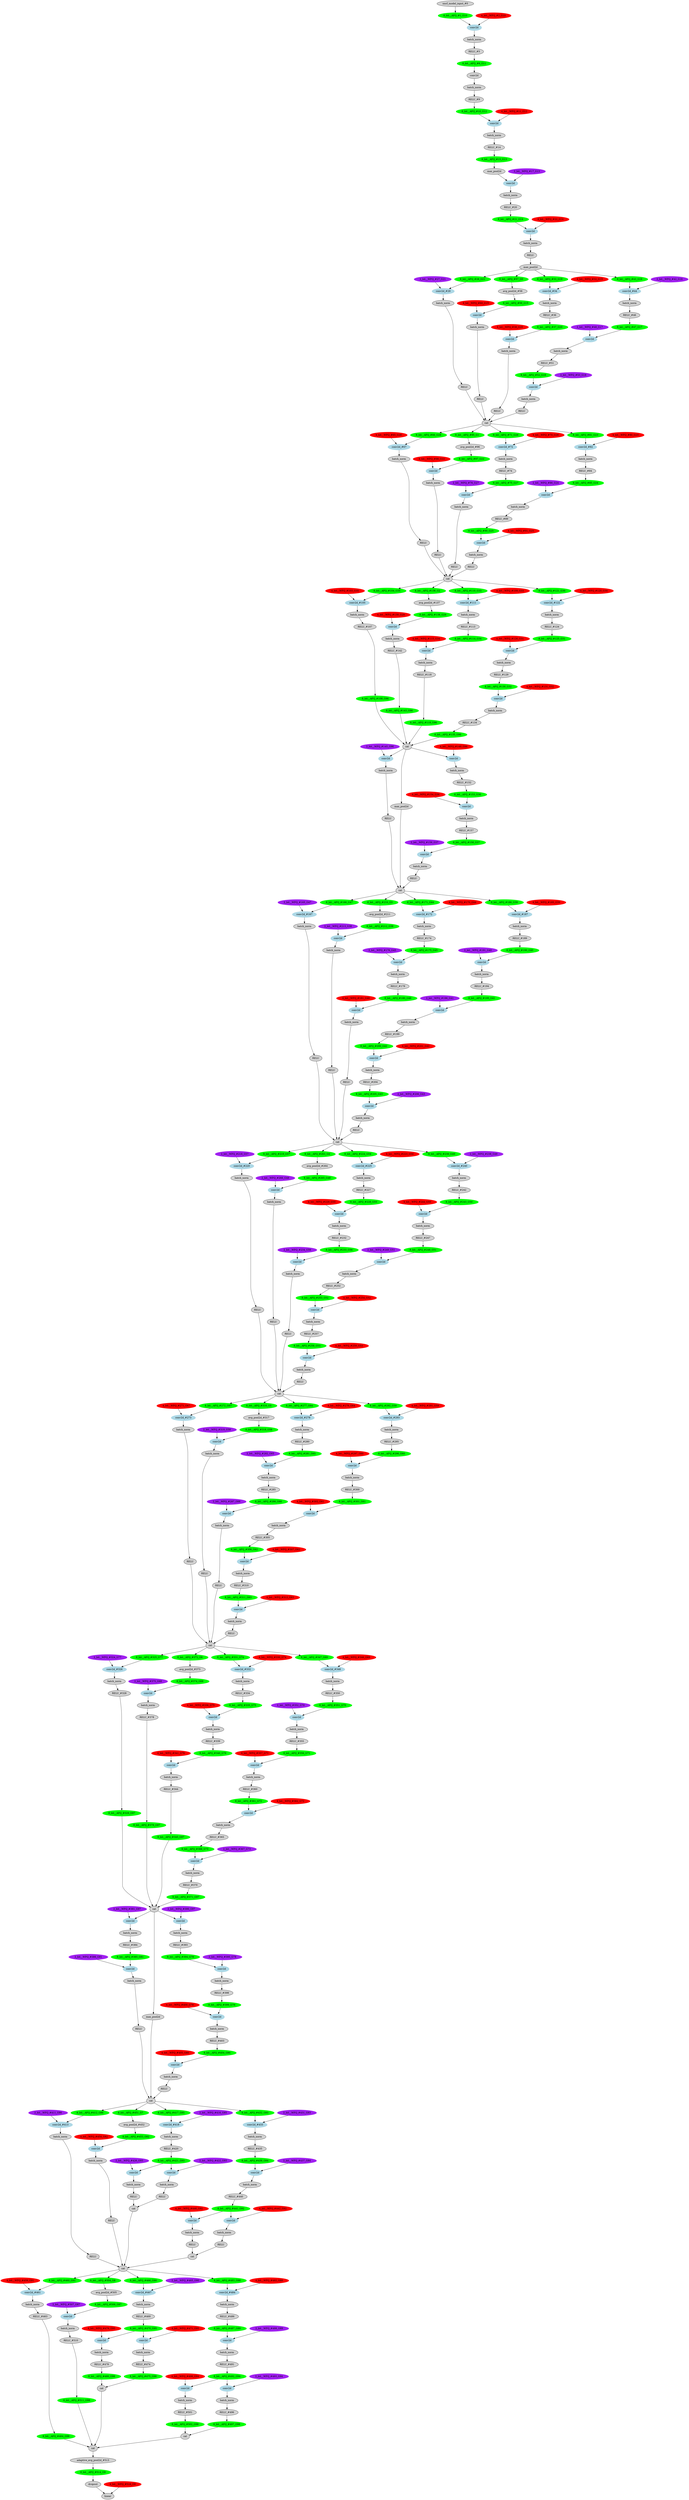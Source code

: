 strict digraph  {
"0 /nncf_model_input" [id=0, label="nncf_model_input_#0", scope="", style=filled, type=nncf_model_input];
"1 AsymmetricQuantizer/asymmetric_quantize" [color=green, id=1, label="8_bit__AFQ_#1_G10", scope=AsymmetricQuantizer, style=filled, type=asymmetric_quantize];
"2 Inception3/BasicConv2d[Conv2d_1a_3x3]/NNCFConv2d[conv]/ModuleDict[pre_ops]/UpdateWeight[0]/SymmetricQuantizer[op]/symmetric_quantize" [color=red, id=2, label="4_bit__WFQ_#2_G10", scope="Inception3/BasicConv2d[Conv2d_1a_3x3]/NNCFConv2d[conv]/ModuleDict[pre_ops]/UpdateWeight[0]/SymmetricQuantizer[op]", style=filled, type=symmetric_quantize];
"3 Inception3/BasicConv2d[Conv2d_1a_3x3]/NNCFConv2d[conv]/conv2d" [color=lightblue, id=3, label=conv2d, scope="Inception3/BasicConv2d[Conv2d_1a_3x3]/NNCFConv2d[conv]", style=filled, type=conv2d];
"4 Inception3/BasicConv2d[Conv2d_1a_3x3]/BatchNorm2d[bn]/batch_norm" [id=4, label=batch_norm, scope="Inception3/BasicConv2d[Conv2d_1a_3x3]/BatchNorm2d[bn]", style=filled, type=batch_norm];
"5 Inception3/BasicConv2d[Conv2d_1a_3x3]/RELU" [id=5, label="RELU_#5", scope="Inception3/BasicConv2d[Conv2d_1a_3x3]", style=filled, type=RELU];
"6 Inception3/BasicConv2d[Conv2d_1a_3x3]/AsymmetricQuantizer/asymmetric_quantize" [color=green, id=6, label="8_bit__AFQ_#6_G11", scope="Inception3/BasicConv2d[Conv2d_1a_3x3]/AsymmetricQuantizer", style=filled, type=asymmetric_quantize];
"7 Inception3/BasicConv2d[Conv2d_2a_3x3]/Conv2d[conv]/conv2d" [id=7, label=conv2d, scope="Inception3/BasicConv2d[Conv2d_2a_3x3]/Conv2d[conv]", style=filled, type=conv2d];
"8 Inception3/BasicConv2d[Conv2d_2a_3x3]/BatchNorm2d[bn]/batch_norm" [id=8, label=batch_norm, scope="Inception3/BasicConv2d[Conv2d_2a_3x3]/BatchNorm2d[bn]", style=filled, type=batch_norm];
"9 Inception3/BasicConv2d[Conv2d_2a_3x3]/RELU" [id=9, label="RELU_#9", scope="Inception3/BasicConv2d[Conv2d_2a_3x3]", style=filled, type=RELU];
"10 Inception3/BasicConv2d[Conv2d_2a_3x3]/AsymmetricQuantizer/asymmetric_quantize" [color=green, id=10, label="8_bit__AFQ_#10_G12", scope="Inception3/BasicConv2d[Conv2d_2a_3x3]/AsymmetricQuantizer", style=filled, type=asymmetric_quantize];
"11 Inception3/BasicConv2d[Conv2d_2b_3x3]/NNCFConv2d[conv]/ModuleDict[pre_ops]/UpdateWeight[0]/SymmetricQuantizer[op]/symmetric_quantize" [color=red, id=11, label="4_bit__WFQ_#11_G12", scope="Inception3/BasicConv2d[Conv2d_2b_3x3]/NNCFConv2d[conv]/ModuleDict[pre_ops]/UpdateWeight[0]/SymmetricQuantizer[op]", style=filled, type=symmetric_quantize];
"12 Inception3/BasicConv2d[Conv2d_2b_3x3]/NNCFConv2d[conv]/conv2d" [color=lightblue, id=12, label=conv2d, scope="Inception3/BasicConv2d[Conv2d_2b_3x3]/NNCFConv2d[conv]", style=filled, type=conv2d];
"13 Inception3/BasicConv2d[Conv2d_2b_3x3]/BatchNorm2d[bn]/batch_norm" [id=13, label=batch_norm, scope="Inception3/BasicConv2d[Conv2d_2b_3x3]/BatchNorm2d[bn]", style=filled, type=batch_norm];
"14 Inception3/BasicConv2d[Conv2d_2b_3x3]/RELU" [id=14, label="RELU_#14", scope="Inception3/BasicConv2d[Conv2d_2b_3x3]", style=filled, type=RELU];
"15 Inception3/BasicConv2d[Conv2d_2b_3x3]/AsymmetricQuantizer/asymmetric_quantize" [color=green, id=15, label="8_bit__AFQ_#15_G13", scope="Inception3/BasicConv2d[Conv2d_2b_3x3]/AsymmetricQuantizer", style=filled, type=asymmetric_quantize];
"16 Inception3/MaxPool2d[maxpool1]/max_pool2d" [id=16, label=max_pool2d, scope="Inception3/MaxPool2d[maxpool1]", style=filled, type=max_pool2d];
"17 Inception3/BasicConv2d[Conv2d_3b_1x1]/NNCFConv2d[conv]/ModuleDict[pre_ops]/UpdateWeight[0]/SymmetricQuantizer[op]/symmetric_quantize" [color=purple, id=17, label="2_bit__WFQ_#17_G13", scope="Inception3/BasicConv2d[Conv2d_3b_1x1]/NNCFConv2d[conv]/ModuleDict[pre_ops]/UpdateWeight[0]/SymmetricQuantizer[op]", style=filled, type=symmetric_quantize];
"18 Inception3/BasicConv2d[Conv2d_3b_1x1]/NNCFConv2d[conv]/conv2d" [color=lightblue, id=18, label=conv2d, scope="Inception3/BasicConv2d[Conv2d_3b_1x1]/NNCFConv2d[conv]", style=filled, type=conv2d];
"19 Inception3/BasicConv2d[Conv2d_3b_1x1]/BatchNorm2d[bn]/batch_norm" [id=19, label=batch_norm, scope="Inception3/BasicConv2d[Conv2d_3b_1x1]/BatchNorm2d[bn]", style=filled, type=batch_norm];
"20 Inception3/BasicConv2d[Conv2d_3b_1x1]/RELU" [id=20, label="RELU_#20", scope="Inception3/BasicConv2d[Conv2d_3b_1x1]", style=filled, type=RELU];
"21 Inception3/BasicConv2d[Conv2d_3b_1x1]/AsymmetricQuantizer/asymmetric_quantize" [color=green, id=21, label="8_bit__AFQ_#21_G14", scope="Inception3/BasicConv2d[Conv2d_3b_1x1]/AsymmetricQuantizer", style=filled, type=asymmetric_quantize];
"22 Inception3/BasicConv2d[Conv2d_4a_3x3]/NNCFConv2d[conv]/ModuleDict[pre_ops]/UpdateWeight[0]/SymmetricQuantizer[op]/symmetric_quantize" [color=red, id=22, label="4_bit__WFQ_#22_G14", scope="Inception3/BasicConv2d[Conv2d_4a_3x3]/NNCFConv2d[conv]/ModuleDict[pre_ops]/UpdateWeight[0]/SymmetricQuantizer[op]", style=filled, type=symmetric_quantize];
"23 Inception3/BasicConv2d[Conv2d_4a_3x3]/NNCFConv2d[conv]/conv2d" [color=lightblue, id=23, label=conv2d, scope="Inception3/BasicConv2d[Conv2d_4a_3x3]/NNCFConv2d[conv]", style=filled, type=conv2d];
"24 Inception3/BasicConv2d[Conv2d_4a_3x3]/BatchNorm2d[bn]/batch_norm" [id=24, label=batch_norm, scope="Inception3/BasicConv2d[Conv2d_4a_3x3]/BatchNorm2d[bn]", style=filled, type=batch_norm];
"25 Inception3/BasicConv2d[Conv2d_4a_3x3]/RELU" [id=25, label=RELU, scope="Inception3/BasicConv2d[Conv2d_4a_3x3]", style=filled, type=RELU];
"26 Inception3/MaxPool2d[maxpool2]/max_pool2d" [id=26, label=max_pool2d, scope="Inception3/MaxPool2d[maxpool2]", style=filled, type=max_pool2d];
"27 Inception3/InceptionA[Mixed_5b]/BasicConv2d[branch1x1]/NNCFConv2d[conv]/ModuleDict[pre_ops]/UpdateWeight[0]/SymmetricQuantizer[op]/symmetric_quantize" [color=purple, id=27, label="2_bit__WFQ_#27_G21", scope="Inception3/InceptionA[Mixed_5b]/BasicConv2d[branch1x1]/NNCFConv2d[conv]/ModuleDict[pre_ops]/UpdateWeight[0]/SymmetricQuantizer[op]", style=filled, type=symmetric_quantize];
"28 Inception3/InceptionA[Mixed_5b]/BasicConv2d[branch1x1]/NNCFConv2d[conv]/AsymmetricQuantizer/asymmetric_quantize" [color=green, id=28, label="8_bit__AFQ_#28_G21", scope="Inception3/InceptionA[Mixed_5b]/BasicConv2d[branch1x1]/NNCFConv2d[conv]/AsymmetricQuantizer", style=filled, type=asymmetric_quantize];
"29 Inception3/InceptionA[Mixed_5b]/BasicConv2d[branch1x1]/NNCFConv2d[conv]/conv2d" [color=lightblue, id=29, label="conv2d_#29", scope="Inception3/InceptionA[Mixed_5b]/BasicConv2d[branch1x1]/NNCFConv2d[conv]", style=filled, type=conv2d];
"30 Inception3/InceptionA[Mixed_5b]/BasicConv2d[branch1x1]/BatchNorm2d[bn]/batch_norm" [id=30, label=batch_norm, scope="Inception3/InceptionA[Mixed_5b]/BasicConv2d[branch1x1]/BatchNorm2d[bn]", style=filled, type=batch_norm];
"31 Inception3/InceptionA[Mixed_5b]/BasicConv2d[branch1x1]/RELU" [id=31, label=RELU, scope="Inception3/InceptionA[Mixed_5b]/BasicConv2d[branch1x1]", style=filled, type=RELU];
"32 Inception3/InceptionA[Mixed_5b]/BasicConv2d[branch5x5_1]/NNCFConv2d[conv]/ModuleDict[pre_ops]/UpdateWeight[0]/SymmetricQuantizer[op]/symmetric_quantize" [color=red, id=32, label="4_bit__WFQ_#32_G19", scope="Inception3/InceptionA[Mixed_5b]/BasicConv2d[branch5x5_1]/NNCFConv2d[conv]/ModuleDict[pre_ops]/UpdateWeight[0]/SymmetricQuantizer[op]", style=filled, type=symmetric_quantize];
"33 Inception3/InceptionA[Mixed_5b]/BasicConv2d[branch5x5_1]/NNCFConv2d[conv]/AsymmetricQuantizer/asymmetric_quantize" [color=green, id=33, label="8_bit__AFQ_#33_G19", scope="Inception3/InceptionA[Mixed_5b]/BasicConv2d[branch5x5_1]/NNCFConv2d[conv]/AsymmetricQuantizer", style=filled, type=asymmetric_quantize];
"34 Inception3/InceptionA[Mixed_5b]/BasicConv2d[branch5x5_1]/NNCFConv2d[conv]/conv2d" [color=lightblue, id=34, label="conv2d_#34", scope="Inception3/InceptionA[Mixed_5b]/BasicConv2d[branch5x5_1]/NNCFConv2d[conv]", style=filled, type=conv2d];
"35 Inception3/InceptionA[Mixed_5b]/BasicConv2d[branch5x5_1]/BatchNorm2d[bn]/batch_norm" [id=35, label=batch_norm, scope="Inception3/InceptionA[Mixed_5b]/BasicConv2d[branch5x5_1]/BatchNorm2d[bn]", style=filled, type=batch_norm];
"36 Inception3/InceptionA[Mixed_5b]/BasicConv2d[branch5x5_1]/RELU" [id=36, label="RELU_#36", scope="Inception3/InceptionA[Mixed_5b]/BasicConv2d[branch5x5_1]", style=filled, type=RELU];
"37 Inception3/InceptionA[Mixed_5b]/BasicConv2d[branch5x5_1]/AsymmetricQuantizer/asymmetric_quantize" [color=green, id=37, label="8_bit__AFQ_#37_G20", scope="Inception3/InceptionA[Mixed_5b]/BasicConv2d[branch5x5_1]/AsymmetricQuantizer", style=filled, type=asymmetric_quantize];
"38 Inception3/InceptionA[Mixed_5b]/BasicConv2d[branch5x5_2]/NNCFConv2d[conv]/ModuleDict[pre_ops]/UpdateWeight[0]/SymmetricQuantizer[op]/symmetric_quantize" [color=red, id=38, label="4_bit__WFQ_#38_G20", scope="Inception3/InceptionA[Mixed_5b]/BasicConv2d[branch5x5_2]/NNCFConv2d[conv]/ModuleDict[pre_ops]/UpdateWeight[0]/SymmetricQuantizer[op]", style=filled, type=symmetric_quantize];
"39 Inception3/InceptionA[Mixed_5b]/BasicConv2d[branch5x5_2]/NNCFConv2d[conv]/conv2d" [color=lightblue, id=39, label=conv2d, scope="Inception3/InceptionA[Mixed_5b]/BasicConv2d[branch5x5_2]/NNCFConv2d[conv]", style=filled, type=conv2d];
"40 Inception3/InceptionA[Mixed_5b]/BasicConv2d[branch5x5_2]/BatchNorm2d[bn]/batch_norm" [id=40, label=batch_norm, scope="Inception3/InceptionA[Mixed_5b]/BasicConv2d[branch5x5_2]/BatchNorm2d[bn]", style=filled, type=batch_norm];
"41 Inception3/InceptionA[Mixed_5b]/BasicConv2d[branch5x5_2]/RELU" [id=41, label=RELU, scope="Inception3/InceptionA[Mixed_5b]/BasicConv2d[branch5x5_2]", style=filled, type=RELU];
"42 Inception3/InceptionA[Mixed_5b]/BasicConv2d[branch3x3dbl_1]/NNCFConv2d[conv]/ModuleDict[pre_ops]/UpdateWeight[0]/SymmetricQuantizer[op]/symmetric_quantize" [color=purple, id=42, label="2_bit__WFQ_#42_G16", scope="Inception3/InceptionA[Mixed_5b]/BasicConv2d[branch3x3dbl_1]/NNCFConv2d[conv]/ModuleDict[pre_ops]/UpdateWeight[0]/SymmetricQuantizer[op]", style=filled, type=symmetric_quantize];
"43 Inception3/InceptionA[Mixed_5b]/BasicConv2d[branch3x3dbl_1]/NNCFConv2d[conv]/AsymmetricQuantizer/asymmetric_quantize" [color=green, id=43, label="8_bit__AFQ_#43_G16", scope="Inception3/InceptionA[Mixed_5b]/BasicConv2d[branch3x3dbl_1]/NNCFConv2d[conv]/AsymmetricQuantizer", style=filled, type=asymmetric_quantize];
"44 Inception3/InceptionA[Mixed_5b]/BasicConv2d[branch3x3dbl_1]/NNCFConv2d[conv]/conv2d" [color=lightblue, id=44, label="conv2d_#44", scope="Inception3/InceptionA[Mixed_5b]/BasicConv2d[branch3x3dbl_1]/NNCFConv2d[conv]", style=filled, type=conv2d];
"45 Inception3/InceptionA[Mixed_5b]/BasicConv2d[branch3x3dbl_1]/BatchNorm2d[bn]/batch_norm" [id=45, label=batch_norm, scope="Inception3/InceptionA[Mixed_5b]/BasicConv2d[branch3x3dbl_1]/BatchNorm2d[bn]", style=filled, type=batch_norm];
"46 Inception3/InceptionA[Mixed_5b]/BasicConv2d[branch3x3dbl_1]/RELU" [id=46, label="RELU_#46", scope="Inception3/InceptionA[Mixed_5b]/BasicConv2d[branch3x3dbl_1]", style=filled, type=RELU];
"47 Inception3/InceptionA[Mixed_5b]/BasicConv2d[branch3x3dbl_1]/AsymmetricQuantizer/asymmetric_quantize" [color=green, id=47, label="8_bit__AFQ_#47_G17", scope="Inception3/InceptionA[Mixed_5b]/BasicConv2d[branch3x3dbl_1]/AsymmetricQuantizer", style=filled, type=asymmetric_quantize];
"48 Inception3/InceptionA[Mixed_5b]/BasicConv2d[branch3x3dbl_2]/NNCFConv2d[conv]/ModuleDict[pre_ops]/UpdateWeight[0]/SymmetricQuantizer[op]/symmetric_quantize" [color=purple, id=48, label="2_bit__WFQ_#48_G17", scope="Inception3/InceptionA[Mixed_5b]/BasicConv2d[branch3x3dbl_2]/NNCFConv2d[conv]/ModuleDict[pre_ops]/UpdateWeight[0]/SymmetricQuantizer[op]", style=filled, type=symmetric_quantize];
"49 Inception3/InceptionA[Mixed_5b]/BasicConv2d[branch3x3dbl_2]/NNCFConv2d[conv]/conv2d" [color=lightblue, id=49, label=conv2d, scope="Inception3/InceptionA[Mixed_5b]/BasicConv2d[branch3x3dbl_2]/NNCFConv2d[conv]", style=filled, type=conv2d];
"50 Inception3/InceptionA[Mixed_5b]/BasicConv2d[branch3x3dbl_2]/BatchNorm2d[bn]/batch_norm" [id=50, label=batch_norm, scope="Inception3/InceptionA[Mixed_5b]/BasicConv2d[branch3x3dbl_2]/BatchNorm2d[bn]", style=filled, type=batch_norm];
"51 Inception3/InceptionA[Mixed_5b]/BasicConv2d[branch3x3dbl_2]/RELU" [id=51, label="RELU_#51", scope="Inception3/InceptionA[Mixed_5b]/BasicConv2d[branch3x3dbl_2]", style=filled, type=RELU];
"52 Inception3/InceptionA[Mixed_5b]/BasicConv2d[branch3x3dbl_2]/AsymmetricQuantizer/asymmetric_quantize" [color=green, id=52, label="8_bit__AFQ_#52_G18", scope="Inception3/InceptionA[Mixed_5b]/BasicConv2d[branch3x3dbl_2]/AsymmetricQuantizer", style=filled, type=asymmetric_quantize];
"53 Inception3/InceptionA[Mixed_5b]/BasicConv2d[branch3x3dbl_3]/NNCFConv2d[conv]/ModuleDict[pre_ops]/UpdateWeight[0]/SymmetricQuantizer[op]/symmetric_quantize" [color=purple, id=53, label="2_bit__WFQ_#53_G18", scope="Inception3/InceptionA[Mixed_5b]/BasicConv2d[branch3x3dbl_3]/NNCFConv2d[conv]/ModuleDict[pre_ops]/UpdateWeight[0]/SymmetricQuantizer[op]", style=filled, type=symmetric_quantize];
"54 Inception3/InceptionA[Mixed_5b]/BasicConv2d[branch3x3dbl_3]/NNCFConv2d[conv]/conv2d" [color=lightblue, id=54, label=conv2d, scope="Inception3/InceptionA[Mixed_5b]/BasicConv2d[branch3x3dbl_3]/NNCFConv2d[conv]", style=filled, type=conv2d];
"55 Inception3/InceptionA[Mixed_5b]/BasicConv2d[branch3x3dbl_3]/BatchNorm2d[bn]/batch_norm" [id=55, label=batch_norm, scope="Inception3/InceptionA[Mixed_5b]/BasicConv2d[branch3x3dbl_3]/BatchNorm2d[bn]", style=filled, type=batch_norm];
"56 Inception3/InceptionA[Mixed_5b]/BasicConv2d[branch3x3dbl_3]/RELU" [id=56, label=RELU, scope="Inception3/InceptionA[Mixed_5b]/BasicConv2d[branch3x3dbl_3]", style=filled, type=RELU];
"57 Inception3/InceptionA[Mixed_5b]/SymmetricQuantizer/symmetric_quantize" [color=green, id=57, label="8_bit__AFQ_#57_G0", scope="Inception3/InceptionA[Mixed_5b]/SymmetricQuantizer", style=filled, type=symmetric_quantize];
"58 Inception3/InceptionA[Mixed_5b]/avg_pool2d" [id=58, label="avg_pool2d_#58", scope="Inception3/InceptionA[Mixed_5b]", style=filled, type=avg_pool2d];
"59 Inception3/InceptionA[Mixed_5b]/AsymmetricQuantizer/asymmetric_quantize" [color=green, id=59, label="8_bit__AFQ_#59_G15", scope="Inception3/InceptionA[Mixed_5b]/AsymmetricQuantizer", style=filled, type=asymmetric_quantize];
"60 Inception3/InceptionA[Mixed_5b]/BasicConv2d[branch_pool]/NNCFConv2d[conv]/ModuleDict[pre_ops]/UpdateWeight[0]/SymmetricQuantizer[op]/symmetric_quantize" [color=red, id=60, label="4_bit__WFQ_#60_G15", scope="Inception3/InceptionA[Mixed_5b]/BasicConv2d[branch_pool]/NNCFConv2d[conv]/ModuleDict[pre_ops]/UpdateWeight[0]/SymmetricQuantizer[op]", style=filled, type=symmetric_quantize];
"61 Inception3/InceptionA[Mixed_5b]/BasicConv2d[branch_pool]/NNCFConv2d[conv]/conv2d" [color=lightblue, id=61, label=conv2d, scope="Inception3/InceptionA[Mixed_5b]/BasicConv2d[branch_pool]/NNCFConv2d[conv]", style=filled, type=conv2d];
"62 Inception3/InceptionA[Mixed_5b]/BasicConv2d[branch_pool]/BatchNorm2d[bn]/batch_norm" [id=62, label=batch_norm, scope="Inception3/InceptionA[Mixed_5b]/BasicConv2d[branch_pool]/BatchNorm2d[bn]", style=filled, type=batch_norm];
"63 Inception3/InceptionA[Mixed_5b]/BasicConv2d[branch_pool]/RELU" [id=63, label=RELU, scope="Inception3/InceptionA[Mixed_5b]/BasicConv2d[branch_pool]", style=filled, type=RELU];
"64 Inception3/InceptionA[Mixed_5b]/cat" [id=64, label=cat, scope="Inception3/InceptionA[Mixed_5b]", style=filled, type=cat];
"65 Inception3/InceptionA[Mixed_5c]/BasicConv2d[branch1x1]/NNCFConv2d[conv]/ModuleDict[pre_ops]/UpdateWeight[0]/SymmetricQuantizer[op]/symmetric_quantize" [color=red, id=65, label="4_bit__WFQ_#65_G28", scope="Inception3/InceptionA[Mixed_5c]/BasicConv2d[branch1x1]/NNCFConv2d[conv]/ModuleDict[pre_ops]/UpdateWeight[0]/SymmetricQuantizer[op]", style=filled, type=symmetric_quantize];
"66 Inception3/InceptionA[Mixed_5c]/BasicConv2d[branch1x1]/NNCFConv2d[conv]/AsymmetricQuantizer/asymmetric_quantize" [color=green, id=66, label="8_bit__AFQ_#66_G28", scope="Inception3/InceptionA[Mixed_5c]/BasicConv2d[branch1x1]/NNCFConv2d[conv]/AsymmetricQuantizer", style=filled, type=asymmetric_quantize];
"67 Inception3/InceptionA[Mixed_5c]/BasicConv2d[branch1x1]/NNCFConv2d[conv]/conv2d" [color=lightblue, id=67, label="conv2d_#67", scope="Inception3/InceptionA[Mixed_5c]/BasicConv2d[branch1x1]/NNCFConv2d[conv]", style=filled, type=conv2d];
"68 Inception3/InceptionA[Mixed_5c]/BasicConv2d[branch1x1]/BatchNorm2d[bn]/batch_norm" [id=68, label=batch_norm, scope="Inception3/InceptionA[Mixed_5c]/BasicConv2d[branch1x1]/BatchNorm2d[bn]", style=filled, type=batch_norm];
"69 Inception3/InceptionA[Mixed_5c]/BasicConv2d[branch1x1]/RELU" [id=69, label=RELU, scope="Inception3/InceptionA[Mixed_5c]/BasicConv2d[branch1x1]", style=filled, type=RELU];
"70 Inception3/InceptionA[Mixed_5c]/BasicConv2d[branch5x5_1]/NNCFConv2d[conv]/ModuleDict[pre_ops]/UpdateWeight[0]/SymmetricQuantizer[op]/symmetric_quantize" [color=red, id=70, label="4_bit__WFQ_#70_G26", scope="Inception3/InceptionA[Mixed_5c]/BasicConv2d[branch5x5_1]/NNCFConv2d[conv]/ModuleDict[pre_ops]/UpdateWeight[0]/SymmetricQuantizer[op]", style=filled, type=symmetric_quantize];
"71 Inception3/InceptionA[Mixed_5c]/BasicConv2d[branch5x5_1]/NNCFConv2d[conv]/AsymmetricQuantizer/asymmetric_quantize" [color=green, id=71, label="8_bit__AFQ_#71_G26", scope="Inception3/InceptionA[Mixed_5c]/BasicConv2d[branch5x5_1]/NNCFConv2d[conv]/AsymmetricQuantizer", style=filled, type=asymmetric_quantize];
"72 Inception3/InceptionA[Mixed_5c]/BasicConv2d[branch5x5_1]/NNCFConv2d[conv]/conv2d" [color=lightblue, id=72, label="conv2d_#72", scope="Inception3/InceptionA[Mixed_5c]/BasicConv2d[branch5x5_1]/NNCFConv2d[conv]", style=filled, type=conv2d];
"73 Inception3/InceptionA[Mixed_5c]/BasicConv2d[branch5x5_1]/BatchNorm2d[bn]/batch_norm" [id=73, label=batch_norm, scope="Inception3/InceptionA[Mixed_5c]/BasicConv2d[branch5x5_1]/BatchNorm2d[bn]", style=filled, type=batch_norm];
"74 Inception3/InceptionA[Mixed_5c]/BasicConv2d[branch5x5_1]/RELU" [id=74, label="RELU_#74", scope="Inception3/InceptionA[Mixed_5c]/BasicConv2d[branch5x5_1]", style=filled, type=RELU];
"75 Inception3/InceptionA[Mixed_5c]/BasicConv2d[branch5x5_1]/AsymmetricQuantizer/asymmetric_quantize" [color=green, id=75, label="8_bit__AFQ_#75_G27", scope="Inception3/InceptionA[Mixed_5c]/BasicConv2d[branch5x5_1]/AsymmetricQuantizer", style=filled, type=asymmetric_quantize];
"76 Inception3/InceptionA[Mixed_5c]/BasicConv2d[branch5x5_2]/NNCFConv2d[conv]/ModuleDict[pre_ops]/UpdateWeight[0]/SymmetricQuantizer[op]/symmetric_quantize" [color=purple, id=76, label="2_bit__WFQ_#76_G27", scope="Inception3/InceptionA[Mixed_5c]/BasicConv2d[branch5x5_2]/NNCFConv2d[conv]/ModuleDict[pre_ops]/UpdateWeight[0]/SymmetricQuantizer[op]", style=filled, type=symmetric_quantize];
"77 Inception3/InceptionA[Mixed_5c]/BasicConv2d[branch5x5_2]/NNCFConv2d[conv]/conv2d" [color=lightblue, id=77, label=conv2d, scope="Inception3/InceptionA[Mixed_5c]/BasicConv2d[branch5x5_2]/NNCFConv2d[conv]", style=filled, type=conv2d];
"78 Inception3/InceptionA[Mixed_5c]/BasicConv2d[branch5x5_2]/BatchNorm2d[bn]/batch_norm" [id=78, label=batch_norm, scope="Inception3/InceptionA[Mixed_5c]/BasicConv2d[branch5x5_2]/BatchNorm2d[bn]", style=filled, type=batch_norm];
"79 Inception3/InceptionA[Mixed_5c]/BasicConv2d[branch5x5_2]/RELU" [id=79, label=RELU, scope="Inception3/InceptionA[Mixed_5c]/BasicConv2d[branch5x5_2]", style=filled, type=RELU];
"80 Inception3/InceptionA[Mixed_5c]/BasicConv2d[branch3x3dbl_1]/NNCFConv2d[conv]/ModuleDict[pre_ops]/UpdateWeight[0]/SymmetricQuantizer[op]/symmetric_quantize" [color=red, id=80, label="4_bit__WFQ_#80_G23", scope="Inception3/InceptionA[Mixed_5c]/BasicConv2d[branch3x3dbl_1]/NNCFConv2d[conv]/ModuleDict[pre_ops]/UpdateWeight[0]/SymmetricQuantizer[op]", style=filled, type=symmetric_quantize];
"81 Inception3/InceptionA[Mixed_5c]/BasicConv2d[branch3x3dbl_1]/NNCFConv2d[conv]/AsymmetricQuantizer/asymmetric_quantize" [color=green, id=81, label="8_bit__AFQ_#81_G23", scope="Inception3/InceptionA[Mixed_5c]/BasicConv2d[branch3x3dbl_1]/NNCFConv2d[conv]/AsymmetricQuantizer", style=filled, type=asymmetric_quantize];
"82 Inception3/InceptionA[Mixed_5c]/BasicConv2d[branch3x3dbl_1]/NNCFConv2d[conv]/conv2d" [color=lightblue, id=82, label="conv2d_#82", scope="Inception3/InceptionA[Mixed_5c]/BasicConv2d[branch3x3dbl_1]/NNCFConv2d[conv]", style=filled, type=conv2d];
"83 Inception3/InceptionA[Mixed_5c]/BasicConv2d[branch3x3dbl_1]/BatchNorm2d[bn]/batch_norm" [id=83, label=batch_norm, scope="Inception3/InceptionA[Mixed_5c]/BasicConv2d[branch3x3dbl_1]/BatchNorm2d[bn]", style=filled, type=batch_norm];
"84 Inception3/InceptionA[Mixed_5c]/BasicConv2d[branch3x3dbl_1]/RELU" [id=84, label="RELU_#84", scope="Inception3/InceptionA[Mixed_5c]/BasicConv2d[branch3x3dbl_1]", style=filled, type=RELU];
"85 Inception3/InceptionA[Mixed_5c]/BasicConv2d[branch3x3dbl_1]/AsymmetricQuantizer/asymmetric_quantize" [color=green, id=85, label="8_bit__AFQ_#85_G24", scope="Inception3/InceptionA[Mixed_5c]/BasicConv2d[branch3x3dbl_1]/AsymmetricQuantizer", style=filled, type=asymmetric_quantize];
"86 Inception3/InceptionA[Mixed_5c]/BasicConv2d[branch3x3dbl_2]/NNCFConv2d[conv]/ModuleDict[pre_ops]/UpdateWeight[0]/SymmetricQuantizer[op]/symmetric_quantize" [color=purple, id=86, label="2_bit__WFQ_#86_G24", scope="Inception3/InceptionA[Mixed_5c]/BasicConv2d[branch3x3dbl_2]/NNCFConv2d[conv]/ModuleDict[pre_ops]/UpdateWeight[0]/SymmetricQuantizer[op]", style=filled, type=symmetric_quantize];
"87 Inception3/InceptionA[Mixed_5c]/BasicConv2d[branch3x3dbl_2]/NNCFConv2d[conv]/conv2d" [color=lightblue, id=87, label=conv2d, scope="Inception3/InceptionA[Mixed_5c]/BasicConv2d[branch3x3dbl_2]/NNCFConv2d[conv]", style=filled, type=conv2d];
"88 Inception3/InceptionA[Mixed_5c]/BasicConv2d[branch3x3dbl_2]/BatchNorm2d[bn]/batch_norm" [id=88, label=batch_norm, scope="Inception3/InceptionA[Mixed_5c]/BasicConv2d[branch3x3dbl_2]/BatchNorm2d[bn]", style=filled, type=batch_norm];
"89 Inception3/InceptionA[Mixed_5c]/BasicConv2d[branch3x3dbl_2]/RELU" [id=89, label="RELU_#89", scope="Inception3/InceptionA[Mixed_5c]/BasicConv2d[branch3x3dbl_2]", style=filled, type=RELU];
"90 Inception3/InceptionA[Mixed_5c]/BasicConv2d[branch3x3dbl_2]/AsymmetricQuantizer/asymmetric_quantize" [color=green, id=90, label="8_bit__AFQ_#90_G25", scope="Inception3/InceptionA[Mixed_5c]/BasicConv2d[branch3x3dbl_2]/AsymmetricQuantizer", style=filled, type=asymmetric_quantize];
"91 Inception3/InceptionA[Mixed_5c]/BasicConv2d[branch3x3dbl_3]/NNCFConv2d[conv]/ModuleDict[pre_ops]/UpdateWeight[0]/SymmetricQuantizer[op]/symmetric_quantize" [color=red, id=91, label="4_bit__WFQ_#91_G25", scope="Inception3/InceptionA[Mixed_5c]/BasicConv2d[branch3x3dbl_3]/NNCFConv2d[conv]/ModuleDict[pre_ops]/UpdateWeight[0]/SymmetricQuantizer[op]", style=filled, type=symmetric_quantize];
"92 Inception3/InceptionA[Mixed_5c]/BasicConv2d[branch3x3dbl_3]/NNCFConv2d[conv]/conv2d" [color=lightblue, id=92, label=conv2d, scope="Inception3/InceptionA[Mixed_5c]/BasicConv2d[branch3x3dbl_3]/NNCFConv2d[conv]", style=filled, type=conv2d];
"93 Inception3/InceptionA[Mixed_5c]/BasicConv2d[branch3x3dbl_3]/BatchNorm2d[bn]/batch_norm" [id=93, label=batch_norm, scope="Inception3/InceptionA[Mixed_5c]/BasicConv2d[branch3x3dbl_3]/BatchNorm2d[bn]", style=filled, type=batch_norm];
"94 Inception3/InceptionA[Mixed_5c]/BasicConv2d[branch3x3dbl_3]/RELU" [id=94, label=RELU, scope="Inception3/InceptionA[Mixed_5c]/BasicConv2d[branch3x3dbl_3]", style=filled, type=RELU];
"95 Inception3/InceptionA[Mixed_5c]/SymmetricQuantizer/symmetric_quantize" [color=green, id=95, label="8_bit__AFQ_#95_G1", scope="Inception3/InceptionA[Mixed_5c]/SymmetricQuantizer", style=filled, type=symmetric_quantize];
"96 Inception3/InceptionA[Mixed_5c]/avg_pool2d" [id=96, label="avg_pool2d_#96", scope="Inception3/InceptionA[Mixed_5c]", style=filled, type=avg_pool2d];
"97 Inception3/InceptionA[Mixed_5c]/AsymmetricQuantizer/asymmetric_quantize" [color=green, id=97, label="8_bit__AFQ_#97_G22", scope="Inception3/InceptionA[Mixed_5c]/AsymmetricQuantizer", style=filled, type=asymmetric_quantize];
"98 Inception3/InceptionA[Mixed_5c]/BasicConv2d[branch_pool]/NNCFConv2d[conv]/ModuleDict[pre_ops]/UpdateWeight[0]/SymmetricQuantizer[op]/symmetric_quantize" [color=red, id=98, label="4_bit__WFQ_#98_G22", scope="Inception3/InceptionA[Mixed_5c]/BasicConv2d[branch_pool]/NNCFConv2d[conv]/ModuleDict[pre_ops]/UpdateWeight[0]/SymmetricQuantizer[op]", style=filled, type=symmetric_quantize];
"99 Inception3/InceptionA[Mixed_5c]/BasicConv2d[branch_pool]/NNCFConv2d[conv]/conv2d" [color=lightblue, id=99, label=conv2d, scope="Inception3/InceptionA[Mixed_5c]/BasicConv2d[branch_pool]/NNCFConv2d[conv]", style=filled, type=conv2d];
"100 Inception3/InceptionA[Mixed_5c]/BasicConv2d[branch_pool]/BatchNorm2d[bn]/batch_norm" [id=100, label=batch_norm, scope="Inception3/InceptionA[Mixed_5c]/BasicConv2d[branch_pool]/BatchNorm2d[bn]", style=filled, type=batch_norm];
"101 Inception3/InceptionA[Mixed_5c]/BasicConv2d[branch_pool]/RELU" [id=101, label=RELU, scope="Inception3/InceptionA[Mixed_5c]/BasicConv2d[branch_pool]", style=filled, type=RELU];
"102 Inception3/InceptionA[Mixed_5c]/cat" [id=102, label=cat, scope="Inception3/InceptionA[Mixed_5c]", style=filled, type=cat];
"103 Inception3/InceptionA[Mixed_5d]/BasicConv2d[branch1x1]/NNCFConv2d[conv]/ModuleDict[pre_ops]/UpdateWeight[0]/SymmetricQuantizer[op]/symmetric_quantize" [color=red, id=103, label="4_bit__WFQ_#103_G35", scope="Inception3/InceptionA[Mixed_5d]/BasicConv2d[branch1x1]/NNCFConv2d[conv]/ModuleDict[pre_ops]/UpdateWeight[0]/SymmetricQuantizer[op]", style=filled, type=symmetric_quantize];
"104 Inception3/InceptionA[Mixed_5d]/BasicConv2d[branch1x1]/NNCFConv2d[conv]/AsymmetricQuantizer/asymmetric_quantize" [color=green, id=104, label="8_bit__AFQ_#104_G35", scope="Inception3/InceptionA[Mixed_5d]/BasicConv2d[branch1x1]/NNCFConv2d[conv]/AsymmetricQuantizer", style=filled, type=asymmetric_quantize];
"105 Inception3/InceptionA[Mixed_5d]/BasicConv2d[branch1x1]/NNCFConv2d[conv]/conv2d" [color=lightblue, id=105, label="conv2d_#105", scope="Inception3/InceptionA[Mixed_5d]/BasicConv2d[branch1x1]/NNCFConv2d[conv]", style=filled, type=conv2d];
"106 Inception3/InceptionA[Mixed_5d]/BasicConv2d[branch1x1]/BatchNorm2d[bn]/batch_norm" [id=106, label=batch_norm, scope="Inception3/InceptionA[Mixed_5d]/BasicConv2d[branch1x1]/BatchNorm2d[bn]", style=filled, type=batch_norm];
"107 Inception3/InceptionA[Mixed_5d]/BasicConv2d[branch1x1]/RELU" [id=107, label="RELU_#107", scope="Inception3/InceptionA[Mixed_5d]/BasicConv2d[branch1x1]", style=filled, type=RELU];
"108 Inception3/InceptionA[Mixed_5d]/BasicConv2d[branch1x1]/AsymmetricQuantizer/asymmetric_quantize" [color=green, id=108, label="8_bit__AFQ_#108_G96", scope="Inception3/InceptionA[Mixed_5d]/BasicConv2d[branch1x1]/AsymmetricQuantizer", style=filled, type=asymmetric_quantize];
"109 Inception3/InceptionA[Mixed_5d]/BasicConv2d[branch5x5_1]/NNCFConv2d[conv]/ModuleDict[pre_ops]/UpdateWeight[0]/SymmetricQuantizer[op]/symmetric_quantize" [color=red, id=109, label="4_bit__WFQ_#109_G33", scope="Inception3/InceptionA[Mixed_5d]/BasicConv2d[branch5x5_1]/NNCFConv2d[conv]/ModuleDict[pre_ops]/UpdateWeight[0]/SymmetricQuantizer[op]", style=filled, type=symmetric_quantize];
"110 Inception3/InceptionA[Mixed_5d]/BasicConv2d[branch5x5_1]/NNCFConv2d[conv]/AsymmetricQuantizer/asymmetric_quantize" [color=green, id=110, label="8_bit__AFQ_#110_G33", scope="Inception3/InceptionA[Mixed_5d]/BasicConv2d[branch5x5_1]/NNCFConv2d[conv]/AsymmetricQuantizer", style=filled, type=asymmetric_quantize];
"111 Inception3/InceptionA[Mixed_5d]/BasicConv2d[branch5x5_1]/NNCFConv2d[conv]/conv2d" [color=lightblue, id=111, label="conv2d_#111", scope="Inception3/InceptionA[Mixed_5d]/BasicConv2d[branch5x5_1]/NNCFConv2d[conv]", style=filled, type=conv2d];
"112 Inception3/InceptionA[Mixed_5d]/BasicConv2d[branch5x5_1]/BatchNorm2d[bn]/batch_norm" [id=112, label=batch_norm, scope="Inception3/InceptionA[Mixed_5d]/BasicConv2d[branch5x5_1]/BatchNorm2d[bn]", style=filled, type=batch_norm];
"113 Inception3/InceptionA[Mixed_5d]/BasicConv2d[branch5x5_1]/RELU" [id=113, label="RELU_#113", scope="Inception3/InceptionA[Mixed_5d]/BasicConv2d[branch5x5_1]", style=filled, type=RELU];
"114 Inception3/InceptionA[Mixed_5d]/BasicConv2d[branch5x5_1]/AsymmetricQuantizer/asymmetric_quantize" [color=green, id=114, label="8_bit__AFQ_#114_G34", scope="Inception3/InceptionA[Mixed_5d]/BasicConv2d[branch5x5_1]/AsymmetricQuantizer", style=filled, type=asymmetric_quantize];
"115 Inception3/InceptionA[Mixed_5d]/BasicConv2d[branch5x5_2]/NNCFConv2d[conv]/ModuleDict[pre_ops]/UpdateWeight[0]/SymmetricQuantizer[op]/symmetric_quantize" [color=red, id=115, label="4_bit__WFQ_#115_G34", scope="Inception3/InceptionA[Mixed_5d]/BasicConv2d[branch5x5_2]/NNCFConv2d[conv]/ModuleDict[pre_ops]/UpdateWeight[0]/SymmetricQuantizer[op]", style=filled, type=symmetric_quantize];
"116 Inception3/InceptionA[Mixed_5d]/BasicConv2d[branch5x5_2]/NNCFConv2d[conv]/conv2d" [color=lightblue, id=116, label=conv2d, scope="Inception3/InceptionA[Mixed_5d]/BasicConv2d[branch5x5_2]/NNCFConv2d[conv]", style=filled, type=conv2d];
"117 Inception3/InceptionA[Mixed_5d]/BasicConv2d[branch5x5_2]/BatchNorm2d[bn]/batch_norm" [id=117, label=batch_norm, scope="Inception3/InceptionA[Mixed_5d]/BasicConv2d[branch5x5_2]/BatchNorm2d[bn]", style=filled, type=batch_norm];
"118 Inception3/InceptionA[Mixed_5d]/BasicConv2d[branch5x5_2]/RELU" [id=118, label="RELU_#118", scope="Inception3/InceptionA[Mixed_5d]/BasicConv2d[branch5x5_2]", style=filled, type=RELU];
"119 Inception3/InceptionA[Mixed_5d]/BasicConv2d[branch5x5_2]/AsymmetricQuantizer/asymmetric_quantize" [color=green, id=119, label="8_bit__AFQ_#119_G96", scope="Inception3/InceptionA[Mixed_5d]/BasicConv2d[branch5x5_2]/AsymmetricQuantizer", style=filled, type=asymmetric_quantize];
"120 Inception3/InceptionA[Mixed_5d]/BasicConv2d[branch3x3dbl_1]/NNCFConv2d[conv]/ModuleDict[pre_ops]/UpdateWeight[0]/SymmetricQuantizer[op]/symmetric_quantize" [color=red, id=120, label="4_bit__WFQ_#120_G30", scope="Inception3/InceptionA[Mixed_5d]/BasicConv2d[branch3x3dbl_1]/NNCFConv2d[conv]/ModuleDict[pre_ops]/UpdateWeight[0]/SymmetricQuantizer[op]", style=filled, type=symmetric_quantize];
"121 Inception3/InceptionA[Mixed_5d]/BasicConv2d[branch3x3dbl_1]/NNCFConv2d[conv]/AsymmetricQuantizer/asymmetric_quantize" [color=green, id=121, label="8_bit__AFQ_#121_G30", scope="Inception3/InceptionA[Mixed_5d]/BasicConv2d[branch3x3dbl_1]/NNCFConv2d[conv]/AsymmetricQuantizer", style=filled, type=asymmetric_quantize];
"122 Inception3/InceptionA[Mixed_5d]/BasicConv2d[branch3x3dbl_1]/NNCFConv2d[conv]/conv2d" [color=lightblue, id=122, label="conv2d_#122", scope="Inception3/InceptionA[Mixed_5d]/BasicConv2d[branch3x3dbl_1]/NNCFConv2d[conv]", style=filled, type=conv2d];
"123 Inception3/InceptionA[Mixed_5d]/BasicConv2d[branch3x3dbl_1]/BatchNorm2d[bn]/batch_norm" [id=123, label=batch_norm, scope="Inception3/InceptionA[Mixed_5d]/BasicConv2d[branch3x3dbl_1]/BatchNorm2d[bn]", style=filled, type=batch_norm];
"124 Inception3/InceptionA[Mixed_5d]/BasicConv2d[branch3x3dbl_1]/RELU" [id=124, label="RELU_#124", scope="Inception3/InceptionA[Mixed_5d]/BasicConv2d[branch3x3dbl_1]", style=filled, type=RELU];
"125 Inception3/InceptionA[Mixed_5d]/BasicConv2d[branch3x3dbl_1]/AsymmetricQuantizer/asymmetric_quantize" [color=green, id=125, label="8_bit__AFQ_#125_G31", scope="Inception3/InceptionA[Mixed_5d]/BasicConv2d[branch3x3dbl_1]/AsymmetricQuantizer", style=filled, type=asymmetric_quantize];
"126 Inception3/InceptionA[Mixed_5d]/BasicConv2d[branch3x3dbl_2]/NNCFConv2d[conv]/ModuleDict[pre_ops]/UpdateWeight[0]/SymmetricQuantizer[op]/symmetric_quantize" [color=red, id=126, label="4_bit__WFQ_#126_G31", scope="Inception3/InceptionA[Mixed_5d]/BasicConv2d[branch3x3dbl_2]/NNCFConv2d[conv]/ModuleDict[pre_ops]/UpdateWeight[0]/SymmetricQuantizer[op]", style=filled, type=symmetric_quantize];
"127 Inception3/InceptionA[Mixed_5d]/BasicConv2d[branch3x3dbl_2]/NNCFConv2d[conv]/conv2d" [color=lightblue, id=127, label=conv2d, scope="Inception3/InceptionA[Mixed_5d]/BasicConv2d[branch3x3dbl_2]/NNCFConv2d[conv]", style=filled, type=conv2d];
"128 Inception3/InceptionA[Mixed_5d]/BasicConv2d[branch3x3dbl_2]/BatchNorm2d[bn]/batch_norm" [id=128, label=batch_norm, scope="Inception3/InceptionA[Mixed_5d]/BasicConv2d[branch3x3dbl_2]/BatchNorm2d[bn]", style=filled, type=batch_norm];
"129 Inception3/InceptionA[Mixed_5d]/BasicConv2d[branch3x3dbl_2]/RELU" [id=129, label="RELU_#129", scope="Inception3/InceptionA[Mixed_5d]/BasicConv2d[branch3x3dbl_2]", style=filled, type=RELU];
"130 Inception3/InceptionA[Mixed_5d]/BasicConv2d[branch3x3dbl_2]/AsymmetricQuantizer/asymmetric_quantize" [color=green, id=130, label="8_bit__AFQ_#130_G32", scope="Inception3/InceptionA[Mixed_5d]/BasicConv2d[branch3x3dbl_2]/AsymmetricQuantizer", style=filled, type=asymmetric_quantize];
"131 Inception3/InceptionA[Mixed_5d]/BasicConv2d[branch3x3dbl_3]/NNCFConv2d[conv]/ModuleDict[pre_ops]/UpdateWeight[0]/SymmetricQuantizer[op]/symmetric_quantize" [color=red, id=131, label="4_bit__WFQ_#131_G32", scope="Inception3/InceptionA[Mixed_5d]/BasicConv2d[branch3x3dbl_3]/NNCFConv2d[conv]/ModuleDict[pre_ops]/UpdateWeight[0]/SymmetricQuantizer[op]", style=filled, type=symmetric_quantize];
"132 Inception3/InceptionA[Mixed_5d]/BasicConv2d[branch3x3dbl_3]/NNCFConv2d[conv]/conv2d" [color=lightblue, id=132, label=conv2d, scope="Inception3/InceptionA[Mixed_5d]/BasicConv2d[branch3x3dbl_3]/NNCFConv2d[conv]", style=filled, type=conv2d];
"133 Inception3/InceptionA[Mixed_5d]/BasicConv2d[branch3x3dbl_3]/BatchNorm2d[bn]/batch_norm" [id=133, label=batch_norm, scope="Inception3/InceptionA[Mixed_5d]/BasicConv2d[branch3x3dbl_3]/BatchNorm2d[bn]", style=filled, type=batch_norm];
"134 Inception3/InceptionA[Mixed_5d]/BasicConv2d[branch3x3dbl_3]/RELU" [id=134, label="RELU_#134", scope="Inception3/InceptionA[Mixed_5d]/BasicConv2d[branch3x3dbl_3]", style=filled, type=RELU];
"135 Inception3/InceptionA[Mixed_5d]/BasicConv2d[branch3x3dbl_3]/AsymmetricQuantizer/asymmetric_quantize" [color=green, id=135, label="8_bit__AFQ_#135_G96", scope="Inception3/InceptionA[Mixed_5d]/BasicConv2d[branch3x3dbl_3]/AsymmetricQuantizer", style=filled, type=asymmetric_quantize];
"136 Inception3/InceptionA[Mixed_5d]/SymmetricQuantizer/symmetric_quantize" [color=green, id=136, label="8_bit__AFQ_#136_G2", scope="Inception3/InceptionA[Mixed_5d]/SymmetricQuantizer", style=filled, type=symmetric_quantize];
"137 Inception3/InceptionA[Mixed_5d]/avg_pool2d" [id=137, label="avg_pool2d_#137", scope="Inception3/InceptionA[Mixed_5d]", style=filled, type=avg_pool2d];
"138 Inception3/InceptionA[Mixed_5d]/AsymmetricQuantizer/asymmetric_quantize" [color=green, id=138, label="8_bit__AFQ_#138_G29", scope="Inception3/InceptionA[Mixed_5d]/AsymmetricQuantizer", style=filled, type=asymmetric_quantize];
"139 Inception3/InceptionA[Mixed_5d]/BasicConv2d[branch_pool]/NNCFConv2d[conv]/ModuleDict[pre_ops]/UpdateWeight[0]/SymmetricQuantizer[op]/symmetric_quantize" [color=red, id=139, label="4_bit__WFQ_#139_G29", scope="Inception3/InceptionA[Mixed_5d]/BasicConv2d[branch_pool]/NNCFConv2d[conv]/ModuleDict[pre_ops]/UpdateWeight[0]/SymmetricQuantizer[op]", style=filled, type=symmetric_quantize];
"140 Inception3/InceptionA[Mixed_5d]/BasicConv2d[branch_pool]/NNCFConv2d[conv]/conv2d" [color=lightblue, id=140, label=conv2d, scope="Inception3/InceptionA[Mixed_5d]/BasicConv2d[branch_pool]/NNCFConv2d[conv]", style=filled, type=conv2d];
"141 Inception3/InceptionA[Mixed_5d]/BasicConv2d[branch_pool]/BatchNorm2d[bn]/batch_norm" [id=141, label=batch_norm, scope="Inception3/InceptionA[Mixed_5d]/BasicConv2d[branch_pool]/BatchNorm2d[bn]", style=filled, type=batch_norm];
"142 Inception3/InceptionA[Mixed_5d]/BasicConv2d[branch_pool]/RELU" [id=142, label="RELU_#142", scope="Inception3/InceptionA[Mixed_5d]/BasicConv2d[branch_pool]", style=filled, type=RELU];
"143 Inception3/InceptionA[Mixed_5d]/BasicConv2d[branch_pool]/AsymmetricQuantizer/asymmetric_quantize" [color=green, id=143, label="8_bit__AFQ_#143_G96", scope="Inception3/InceptionA[Mixed_5d]/BasicConv2d[branch_pool]/AsymmetricQuantizer", style=filled, type=asymmetric_quantize];
"144 Inception3/InceptionA[Mixed_5d]/cat" [id=144, label=cat, scope="Inception3/InceptionA[Mixed_5d]", style=filled, type=cat];
"145 Inception3/InceptionB[Mixed_6a]/BasicConv2d[branch3x3]/NNCFConv2d[conv]/ModuleDict[pre_ops]/UpdateWeight[0]/SymmetricQuantizer[op]/symmetric_quantize" [color=purple, id=145, label="2_bit__WFQ_#145_G96", scope="Inception3/InceptionB[Mixed_6a]/BasicConv2d[branch3x3]/NNCFConv2d[conv]/ModuleDict[pre_ops]/UpdateWeight[0]/SymmetricQuantizer[op]", style=filled, type=symmetric_quantize];
"146 Inception3/InceptionB[Mixed_6a]/BasicConv2d[branch3x3]/NNCFConv2d[conv]/conv2d" [color=lightblue, id=146, label=conv2d, scope="Inception3/InceptionB[Mixed_6a]/BasicConv2d[branch3x3]/NNCFConv2d[conv]", style=filled, type=conv2d];
"147 Inception3/InceptionB[Mixed_6a]/BasicConv2d[branch3x3]/BatchNorm2d[bn]/batch_norm" [id=147, label=batch_norm, scope="Inception3/InceptionB[Mixed_6a]/BasicConv2d[branch3x3]/BatchNorm2d[bn]", style=filled, type=batch_norm];
"148 Inception3/InceptionB[Mixed_6a]/BasicConv2d[branch3x3]/RELU" [id=148, label=RELU, scope="Inception3/InceptionB[Mixed_6a]/BasicConv2d[branch3x3]", style=filled, type=RELU];
"149 Inception3/InceptionB[Mixed_6a]/BasicConv2d[branch3x3dbl_1]/NNCFConv2d[conv]/ModuleDict[pre_ops]/UpdateWeight[0]/SymmetricQuantizer[op]/symmetric_quantize" [color=red, id=149, label="4_bit__WFQ_#149_G96", scope="Inception3/InceptionB[Mixed_6a]/BasicConv2d[branch3x3dbl_1]/NNCFConv2d[conv]/ModuleDict[pre_ops]/UpdateWeight[0]/SymmetricQuantizer[op]", style=filled, type=symmetric_quantize];
"150 Inception3/InceptionB[Mixed_6a]/BasicConv2d[branch3x3dbl_1]/NNCFConv2d[conv]/conv2d" [color=lightblue, id=150, label=conv2d, scope="Inception3/InceptionB[Mixed_6a]/BasicConv2d[branch3x3dbl_1]/NNCFConv2d[conv]", style=filled, type=conv2d];
"151 Inception3/InceptionB[Mixed_6a]/BasicConv2d[branch3x3dbl_1]/BatchNorm2d[bn]/batch_norm" [id=151, label=batch_norm, scope="Inception3/InceptionB[Mixed_6a]/BasicConv2d[branch3x3dbl_1]/BatchNorm2d[bn]", style=filled, type=batch_norm];
"152 Inception3/InceptionB[Mixed_6a]/BasicConv2d[branch3x3dbl_1]/RELU" [id=152, label="RELU_#152", scope="Inception3/InceptionB[Mixed_6a]/BasicConv2d[branch3x3dbl_1]", style=filled, type=RELU];
"153 Inception3/InceptionB[Mixed_6a]/BasicConv2d[branch3x3dbl_1]/AsymmetricQuantizer/asymmetric_quantize" [color=green, id=153, label="8_bit__AFQ_#153_G36", scope="Inception3/InceptionB[Mixed_6a]/BasicConv2d[branch3x3dbl_1]/AsymmetricQuantizer", style=filled, type=asymmetric_quantize];
"154 Inception3/InceptionB[Mixed_6a]/BasicConv2d[branch3x3dbl_2]/NNCFConv2d[conv]/ModuleDict[pre_ops]/UpdateWeight[0]/SymmetricQuantizer[op]/symmetric_quantize" [color=red, id=154, label="4_bit__WFQ_#154_G36", scope="Inception3/InceptionB[Mixed_6a]/BasicConv2d[branch3x3dbl_2]/NNCFConv2d[conv]/ModuleDict[pre_ops]/UpdateWeight[0]/SymmetricQuantizer[op]", style=filled, type=symmetric_quantize];
"155 Inception3/InceptionB[Mixed_6a]/BasicConv2d[branch3x3dbl_2]/NNCFConv2d[conv]/conv2d" [color=lightblue, id=155, label=conv2d, scope="Inception3/InceptionB[Mixed_6a]/BasicConv2d[branch3x3dbl_2]/NNCFConv2d[conv]", style=filled, type=conv2d];
"156 Inception3/InceptionB[Mixed_6a]/BasicConv2d[branch3x3dbl_2]/BatchNorm2d[bn]/batch_norm" [id=156, label=batch_norm, scope="Inception3/InceptionB[Mixed_6a]/BasicConv2d[branch3x3dbl_2]/BatchNorm2d[bn]", style=filled, type=batch_norm];
"157 Inception3/InceptionB[Mixed_6a]/BasicConv2d[branch3x3dbl_2]/RELU" [id=157, label="RELU_#157", scope="Inception3/InceptionB[Mixed_6a]/BasicConv2d[branch3x3dbl_2]", style=filled, type=RELU];
"158 Inception3/InceptionB[Mixed_6a]/BasicConv2d[branch3x3dbl_2]/AsymmetricQuantizer/asymmetric_quantize" [color=green, id=158, label="8_bit__AFQ_#158_G37", scope="Inception3/InceptionB[Mixed_6a]/BasicConv2d[branch3x3dbl_2]/AsymmetricQuantizer", style=filled, type=asymmetric_quantize];
"159 Inception3/InceptionB[Mixed_6a]/BasicConv2d[branch3x3dbl_3]/NNCFConv2d[conv]/ModuleDict[pre_ops]/UpdateWeight[0]/SymmetricQuantizer[op]/symmetric_quantize" [color=purple, id=159, label="2_bit__WFQ_#159_G37", scope="Inception3/InceptionB[Mixed_6a]/BasicConv2d[branch3x3dbl_3]/NNCFConv2d[conv]/ModuleDict[pre_ops]/UpdateWeight[0]/SymmetricQuantizer[op]", style=filled, type=symmetric_quantize];
"160 Inception3/InceptionB[Mixed_6a]/BasicConv2d[branch3x3dbl_3]/NNCFConv2d[conv]/conv2d" [color=lightblue, id=160, label=conv2d, scope="Inception3/InceptionB[Mixed_6a]/BasicConv2d[branch3x3dbl_3]/NNCFConv2d[conv]", style=filled, type=conv2d];
"161 Inception3/InceptionB[Mixed_6a]/BasicConv2d[branch3x3dbl_3]/BatchNorm2d[bn]/batch_norm" [id=161, label=batch_norm, scope="Inception3/InceptionB[Mixed_6a]/BasicConv2d[branch3x3dbl_3]/BatchNorm2d[bn]", style=filled, type=batch_norm];
"162 Inception3/InceptionB[Mixed_6a]/BasicConv2d[branch3x3dbl_3]/RELU" [id=162, label=RELU, scope="Inception3/InceptionB[Mixed_6a]/BasicConv2d[branch3x3dbl_3]", style=filled, type=RELU];
"163 Inception3/InceptionB[Mixed_6a]/max_pool2d" [id=163, label=max_pool2d, scope="Inception3/InceptionB[Mixed_6a]", style=filled, type=max_pool2d];
"164 Inception3/InceptionB[Mixed_6a]/cat" [id=164, label=cat, scope="Inception3/InceptionB[Mixed_6a]", style=filled, type=cat];
"165 Inception3/InceptionC[Mixed_6b]/BasicConv2d[branch1x1]/NNCFConv2d[conv]/ModuleDict[pre_ops]/UpdateWeight[0]/SymmetricQuantizer[op]/symmetric_quantize" [color=purple, id=165, label="2_bit__WFQ_#165_G47", scope="Inception3/InceptionC[Mixed_6b]/BasicConv2d[branch1x1]/NNCFConv2d[conv]/ModuleDict[pre_ops]/UpdateWeight[0]/SymmetricQuantizer[op]", style=filled, type=symmetric_quantize];
"166 Inception3/InceptionC[Mixed_6b]/BasicConv2d[branch1x1]/NNCFConv2d[conv]/AsymmetricQuantizer/asymmetric_quantize" [color=green, id=166, label="8_bit__AFQ_#166_G47", scope="Inception3/InceptionC[Mixed_6b]/BasicConv2d[branch1x1]/NNCFConv2d[conv]/AsymmetricQuantizer", style=filled, type=asymmetric_quantize];
"167 Inception3/InceptionC[Mixed_6b]/BasicConv2d[branch1x1]/NNCFConv2d[conv]/conv2d" [color=lightblue, id=167, label="conv2d_#167", scope="Inception3/InceptionC[Mixed_6b]/BasicConv2d[branch1x1]/NNCFConv2d[conv]", style=filled, type=conv2d];
"168 Inception3/InceptionC[Mixed_6b]/BasicConv2d[branch1x1]/BatchNorm2d[bn]/batch_norm" [id=168, label=batch_norm, scope="Inception3/InceptionC[Mixed_6b]/BasicConv2d[branch1x1]/BatchNorm2d[bn]", style=filled, type=batch_norm];
"169 Inception3/InceptionC[Mixed_6b]/BasicConv2d[branch1x1]/RELU" [id=169, label=RELU, scope="Inception3/InceptionC[Mixed_6b]/BasicConv2d[branch1x1]", style=filled, type=RELU];
"170 Inception3/InceptionC[Mixed_6b]/BasicConv2d[branch7x7_1]/NNCFConv2d[conv]/ModuleDict[pre_ops]/UpdateWeight[0]/SymmetricQuantizer[op]/symmetric_quantize" [color=red, id=170, label="4_bit__WFQ_#170_G44", scope="Inception3/InceptionC[Mixed_6b]/BasicConv2d[branch7x7_1]/NNCFConv2d[conv]/ModuleDict[pre_ops]/UpdateWeight[0]/SymmetricQuantizer[op]", style=filled, type=symmetric_quantize];
"171 Inception3/InceptionC[Mixed_6b]/BasicConv2d[branch7x7_1]/NNCFConv2d[conv]/AsymmetricQuantizer/asymmetric_quantize" [color=green, id=171, label="8_bit__AFQ_#171_G44", scope="Inception3/InceptionC[Mixed_6b]/BasicConv2d[branch7x7_1]/NNCFConv2d[conv]/AsymmetricQuantizer", style=filled, type=asymmetric_quantize];
"172 Inception3/InceptionC[Mixed_6b]/BasicConv2d[branch7x7_1]/NNCFConv2d[conv]/conv2d" [color=lightblue, id=172, label="conv2d_#172", scope="Inception3/InceptionC[Mixed_6b]/BasicConv2d[branch7x7_1]/NNCFConv2d[conv]", style=filled, type=conv2d];
"173 Inception3/InceptionC[Mixed_6b]/BasicConv2d[branch7x7_1]/BatchNorm2d[bn]/batch_norm" [id=173, label=batch_norm, scope="Inception3/InceptionC[Mixed_6b]/BasicConv2d[branch7x7_1]/BatchNorm2d[bn]", style=filled, type=batch_norm];
"174 Inception3/InceptionC[Mixed_6b]/BasicConv2d[branch7x7_1]/RELU" [id=174, label="RELU_#174", scope="Inception3/InceptionC[Mixed_6b]/BasicConv2d[branch7x7_1]", style=filled, type=RELU];
"175 Inception3/InceptionC[Mixed_6b]/BasicConv2d[branch7x7_1]/AsymmetricQuantizer/asymmetric_quantize" [color=green, id=175, label="8_bit__AFQ_#175_G45", scope="Inception3/InceptionC[Mixed_6b]/BasicConv2d[branch7x7_1]/AsymmetricQuantizer", style=filled, type=asymmetric_quantize];
"176 Inception3/InceptionC[Mixed_6b]/BasicConv2d[branch7x7_2]/NNCFConv2d[conv]/ModuleDict[pre_ops]/UpdateWeight[0]/SymmetricQuantizer[op]/symmetric_quantize" [color=purple, id=176, label="2_bit__WFQ_#176_G45", scope="Inception3/InceptionC[Mixed_6b]/BasicConv2d[branch7x7_2]/NNCFConv2d[conv]/ModuleDict[pre_ops]/UpdateWeight[0]/SymmetricQuantizer[op]", style=filled, type=symmetric_quantize];
"177 Inception3/InceptionC[Mixed_6b]/BasicConv2d[branch7x7_2]/NNCFConv2d[conv]/conv2d" [color=lightblue, id=177, label=conv2d, scope="Inception3/InceptionC[Mixed_6b]/BasicConv2d[branch7x7_2]/NNCFConv2d[conv]", style=filled, type=conv2d];
"178 Inception3/InceptionC[Mixed_6b]/BasicConv2d[branch7x7_2]/BatchNorm2d[bn]/batch_norm" [id=178, label=batch_norm, scope="Inception3/InceptionC[Mixed_6b]/BasicConv2d[branch7x7_2]/BatchNorm2d[bn]", style=filled, type=batch_norm];
"179 Inception3/InceptionC[Mixed_6b]/BasicConv2d[branch7x7_2]/RELU" [id=179, label="RELU_#179", scope="Inception3/InceptionC[Mixed_6b]/BasicConv2d[branch7x7_2]", style=filled, type=RELU];
"180 Inception3/InceptionC[Mixed_6b]/BasicConv2d[branch7x7_2]/AsymmetricQuantizer/asymmetric_quantize" [color=green, id=180, label="8_bit__AFQ_#180_G46", scope="Inception3/InceptionC[Mixed_6b]/BasicConv2d[branch7x7_2]/AsymmetricQuantizer", style=filled, type=asymmetric_quantize];
"181 Inception3/InceptionC[Mixed_6b]/BasicConv2d[branch7x7_3]/NNCFConv2d[conv]/ModuleDict[pre_ops]/UpdateWeight[0]/SymmetricQuantizer[op]/symmetric_quantize" [color=red, id=181, label="4_bit__WFQ_#181_G46", scope="Inception3/InceptionC[Mixed_6b]/BasicConv2d[branch7x7_3]/NNCFConv2d[conv]/ModuleDict[pre_ops]/UpdateWeight[0]/SymmetricQuantizer[op]", style=filled, type=symmetric_quantize];
"182 Inception3/InceptionC[Mixed_6b]/BasicConv2d[branch7x7_3]/NNCFConv2d[conv]/conv2d" [color=lightblue, id=182, label=conv2d, scope="Inception3/InceptionC[Mixed_6b]/BasicConv2d[branch7x7_3]/NNCFConv2d[conv]", style=filled, type=conv2d];
"183 Inception3/InceptionC[Mixed_6b]/BasicConv2d[branch7x7_3]/BatchNorm2d[bn]/batch_norm" [id=183, label=batch_norm, scope="Inception3/InceptionC[Mixed_6b]/BasicConv2d[branch7x7_3]/BatchNorm2d[bn]", style=filled, type=batch_norm];
"184 Inception3/InceptionC[Mixed_6b]/BasicConv2d[branch7x7_3]/RELU" [id=184, label=RELU, scope="Inception3/InceptionC[Mixed_6b]/BasicConv2d[branch7x7_3]", style=filled, type=RELU];
"185 Inception3/InceptionC[Mixed_6b]/BasicConv2d[branch7x7dbl_1]/NNCFConv2d[conv]/ModuleDict[pre_ops]/UpdateWeight[0]/SymmetricQuantizer[op]/symmetric_quantize" [color=red, id=185, label="4_bit__WFQ_#185_G39", scope="Inception3/InceptionC[Mixed_6b]/BasicConv2d[branch7x7dbl_1]/NNCFConv2d[conv]/ModuleDict[pre_ops]/UpdateWeight[0]/SymmetricQuantizer[op]", style=filled, type=symmetric_quantize];
"186 Inception3/InceptionC[Mixed_6b]/BasicConv2d[branch7x7dbl_1]/NNCFConv2d[conv]/AsymmetricQuantizer/asymmetric_quantize" [color=green, id=186, label="8_bit__AFQ_#186_G39", scope="Inception3/InceptionC[Mixed_6b]/BasicConv2d[branch7x7dbl_1]/NNCFConv2d[conv]/AsymmetricQuantizer", style=filled, type=asymmetric_quantize];
"187 Inception3/InceptionC[Mixed_6b]/BasicConv2d[branch7x7dbl_1]/NNCFConv2d[conv]/conv2d" [color=lightblue, id=187, label="conv2d_#187", scope="Inception3/InceptionC[Mixed_6b]/BasicConv2d[branch7x7dbl_1]/NNCFConv2d[conv]", style=filled, type=conv2d];
"188 Inception3/InceptionC[Mixed_6b]/BasicConv2d[branch7x7dbl_1]/BatchNorm2d[bn]/batch_norm" [id=188, label=batch_norm, scope="Inception3/InceptionC[Mixed_6b]/BasicConv2d[branch7x7dbl_1]/BatchNorm2d[bn]", style=filled, type=batch_norm];
"189 Inception3/InceptionC[Mixed_6b]/BasicConv2d[branch7x7dbl_1]/RELU" [id=189, label="RELU_#189", scope="Inception3/InceptionC[Mixed_6b]/BasicConv2d[branch7x7dbl_1]", style=filled, type=RELU];
"190 Inception3/InceptionC[Mixed_6b]/BasicConv2d[branch7x7dbl_1]/AsymmetricQuantizer/asymmetric_quantize" [color=green, id=190, label="8_bit__AFQ_#190_G40", scope="Inception3/InceptionC[Mixed_6b]/BasicConv2d[branch7x7dbl_1]/AsymmetricQuantizer", style=filled, type=asymmetric_quantize];
"191 Inception3/InceptionC[Mixed_6b]/BasicConv2d[branch7x7dbl_2]/NNCFConv2d[conv]/ModuleDict[pre_ops]/UpdateWeight[0]/SymmetricQuantizer[op]/symmetric_quantize" [color=purple, id=191, label="2_bit__WFQ_#191_G40", scope="Inception3/InceptionC[Mixed_6b]/BasicConv2d[branch7x7dbl_2]/NNCFConv2d[conv]/ModuleDict[pre_ops]/UpdateWeight[0]/SymmetricQuantizer[op]", style=filled, type=symmetric_quantize];
"192 Inception3/InceptionC[Mixed_6b]/BasicConv2d[branch7x7dbl_2]/NNCFConv2d[conv]/conv2d" [color=lightblue, id=192, label=conv2d, scope="Inception3/InceptionC[Mixed_6b]/BasicConv2d[branch7x7dbl_2]/NNCFConv2d[conv]", style=filled, type=conv2d];
"193 Inception3/InceptionC[Mixed_6b]/BasicConv2d[branch7x7dbl_2]/BatchNorm2d[bn]/batch_norm" [id=193, label=batch_norm, scope="Inception3/InceptionC[Mixed_6b]/BasicConv2d[branch7x7dbl_2]/BatchNorm2d[bn]", style=filled, type=batch_norm];
"194 Inception3/InceptionC[Mixed_6b]/BasicConv2d[branch7x7dbl_2]/RELU" [id=194, label="RELU_#194", scope="Inception3/InceptionC[Mixed_6b]/BasicConv2d[branch7x7dbl_2]", style=filled, type=RELU];
"195 Inception3/InceptionC[Mixed_6b]/BasicConv2d[branch7x7dbl_2]/AsymmetricQuantizer/asymmetric_quantize" [color=green, id=195, label="8_bit__AFQ_#195_G41", scope="Inception3/InceptionC[Mixed_6b]/BasicConv2d[branch7x7dbl_2]/AsymmetricQuantizer", style=filled, type=asymmetric_quantize];
"196 Inception3/InceptionC[Mixed_6b]/BasicConv2d[branch7x7dbl_3]/NNCFConv2d[conv]/ModuleDict[pre_ops]/UpdateWeight[0]/SymmetricQuantizer[op]/symmetric_quantize" [color=purple, id=196, label="2_bit__WFQ_#196_G41", scope="Inception3/InceptionC[Mixed_6b]/BasicConv2d[branch7x7dbl_3]/NNCFConv2d[conv]/ModuleDict[pre_ops]/UpdateWeight[0]/SymmetricQuantizer[op]", style=filled, type=symmetric_quantize];
"197 Inception3/InceptionC[Mixed_6b]/BasicConv2d[branch7x7dbl_3]/NNCFConv2d[conv]/conv2d" [color=lightblue, id=197, label=conv2d, scope="Inception3/InceptionC[Mixed_6b]/BasicConv2d[branch7x7dbl_3]/NNCFConv2d[conv]", style=filled, type=conv2d];
"198 Inception3/InceptionC[Mixed_6b]/BasicConv2d[branch7x7dbl_3]/BatchNorm2d[bn]/batch_norm" [id=198, label=batch_norm, scope="Inception3/InceptionC[Mixed_6b]/BasicConv2d[branch7x7dbl_3]/BatchNorm2d[bn]", style=filled, type=batch_norm];
"199 Inception3/InceptionC[Mixed_6b]/BasicConv2d[branch7x7dbl_3]/RELU" [id=199, label="RELU_#199", scope="Inception3/InceptionC[Mixed_6b]/BasicConv2d[branch7x7dbl_3]", style=filled, type=RELU];
"200 Inception3/InceptionC[Mixed_6b]/BasicConv2d[branch7x7dbl_3]/AsymmetricQuantizer/asymmetric_quantize" [color=green, id=200, label="8_bit__AFQ_#200_G42", scope="Inception3/InceptionC[Mixed_6b]/BasicConv2d[branch7x7dbl_3]/AsymmetricQuantizer", style=filled, type=asymmetric_quantize];
"201 Inception3/InceptionC[Mixed_6b]/BasicConv2d[branch7x7dbl_4]/NNCFConv2d[conv]/ModuleDict[pre_ops]/UpdateWeight[0]/SymmetricQuantizer[op]/symmetric_quantize" [color=red, id=201, label="4_bit__WFQ_#201_G42", scope="Inception3/InceptionC[Mixed_6b]/BasicConv2d[branch7x7dbl_4]/NNCFConv2d[conv]/ModuleDict[pre_ops]/UpdateWeight[0]/SymmetricQuantizer[op]", style=filled, type=symmetric_quantize];
"202 Inception3/InceptionC[Mixed_6b]/BasicConv2d[branch7x7dbl_4]/NNCFConv2d[conv]/conv2d" [color=lightblue, id=202, label=conv2d, scope="Inception3/InceptionC[Mixed_6b]/BasicConv2d[branch7x7dbl_4]/NNCFConv2d[conv]", style=filled, type=conv2d];
"203 Inception3/InceptionC[Mixed_6b]/BasicConv2d[branch7x7dbl_4]/BatchNorm2d[bn]/batch_norm" [id=203, label=batch_norm, scope="Inception3/InceptionC[Mixed_6b]/BasicConv2d[branch7x7dbl_4]/BatchNorm2d[bn]", style=filled, type=batch_norm];
"204 Inception3/InceptionC[Mixed_6b]/BasicConv2d[branch7x7dbl_4]/RELU" [id=204, label="RELU_#204", scope="Inception3/InceptionC[Mixed_6b]/BasicConv2d[branch7x7dbl_4]", style=filled, type=RELU];
"205 Inception3/InceptionC[Mixed_6b]/BasicConv2d[branch7x7dbl_4]/AsymmetricQuantizer/asymmetric_quantize" [color=green, id=205, label="8_bit__AFQ_#205_G43", scope="Inception3/InceptionC[Mixed_6b]/BasicConv2d[branch7x7dbl_4]/AsymmetricQuantizer", style=filled, type=asymmetric_quantize];
"206 Inception3/InceptionC[Mixed_6b]/BasicConv2d[branch7x7dbl_5]/NNCFConv2d[conv]/ModuleDict[pre_ops]/UpdateWeight[0]/SymmetricQuantizer[op]/symmetric_quantize" [color=purple, id=206, label="2_bit__WFQ_#206_G43", scope="Inception3/InceptionC[Mixed_6b]/BasicConv2d[branch7x7dbl_5]/NNCFConv2d[conv]/ModuleDict[pre_ops]/UpdateWeight[0]/SymmetricQuantizer[op]", style=filled, type=symmetric_quantize];
"207 Inception3/InceptionC[Mixed_6b]/BasicConv2d[branch7x7dbl_5]/NNCFConv2d[conv]/conv2d" [color=lightblue, id=207, label=conv2d, scope="Inception3/InceptionC[Mixed_6b]/BasicConv2d[branch7x7dbl_5]/NNCFConv2d[conv]", style=filled, type=conv2d];
"208 Inception3/InceptionC[Mixed_6b]/BasicConv2d[branch7x7dbl_5]/BatchNorm2d[bn]/batch_norm" [id=208, label=batch_norm, scope="Inception3/InceptionC[Mixed_6b]/BasicConv2d[branch7x7dbl_5]/BatchNorm2d[bn]", style=filled, type=batch_norm];
"209 Inception3/InceptionC[Mixed_6b]/BasicConv2d[branch7x7dbl_5]/RELU" [id=209, label=RELU, scope="Inception3/InceptionC[Mixed_6b]/BasicConv2d[branch7x7dbl_5]", style=filled, type=RELU];
"210 Inception3/InceptionC[Mixed_6b]/SymmetricQuantizer/symmetric_quantize" [color=green, id=210, label="8_bit__AFQ_#210_G3", scope="Inception3/InceptionC[Mixed_6b]/SymmetricQuantizer", style=filled, type=symmetric_quantize];
"211 Inception3/InceptionC[Mixed_6b]/avg_pool2d" [id=211, label="avg_pool2d_#211", scope="Inception3/InceptionC[Mixed_6b]", style=filled, type=avg_pool2d];
"212 Inception3/InceptionC[Mixed_6b]/AsymmetricQuantizer/asymmetric_quantize" [color=green, id=212, label="8_bit__AFQ_#212_G38", scope="Inception3/InceptionC[Mixed_6b]/AsymmetricQuantizer", style=filled, type=asymmetric_quantize];
"213 Inception3/InceptionC[Mixed_6b]/BasicConv2d[branch_pool]/NNCFConv2d[conv]/ModuleDict[pre_ops]/UpdateWeight[0]/SymmetricQuantizer[op]/symmetric_quantize" [color=purple, id=213, label="2_bit__WFQ_#213_G38", scope="Inception3/InceptionC[Mixed_6b]/BasicConv2d[branch_pool]/NNCFConv2d[conv]/ModuleDict[pre_ops]/UpdateWeight[0]/SymmetricQuantizer[op]", style=filled, type=symmetric_quantize];
"214 Inception3/InceptionC[Mixed_6b]/BasicConv2d[branch_pool]/NNCFConv2d[conv]/conv2d" [color=lightblue, id=214, label=conv2d, scope="Inception3/InceptionC[Mixed_6b]/BasicConv2d[branch_pool]/NNCFConv2d[conv]", style=filled, type=conv2d];
"215 Inception3/InceptionC[Mixed_6b]/BasicConv2d[branch_pool]/BatchNorm2d[bn]/batch_norm" [id=215, label=batch_norm, scope="Inception3/InceptionC[Mixed_6b]/BasicConv2d[branch_pool]/BatchNorm2d[bn]", style=filled, type=batch_norm];
"216 Inception3/InceptionC[Mixed_6b]/BasicConv2d[branch_pool]/RELU" [id=216, label=RELU, scope="Inception3/InceptionC[Mixed_6b]/BasicConv2d[branch_pool]", style=filled, type=RELU];
"217 Inception3/InceptionC[Mixed_6b]/cat" [id=217, label=cat, scope="Inception3/InceptionC[Mixed_6b]", style=filled, type=cat];
"218 Inception3/InceptionC[Mixed_6c]/BasicConv2d[branch1x1]/NNCFConv2d[conv]/ModuleDict[pre_ops]/UpdateWeight[0]/SymmetricQuantizer[op]/symmetric_quantize" [color=purple, id=218, label="2_bit__WFQ_#218_G57", scope="Inception3/InceptionC[Mixed_6c]/BasicConv2d[branch1x1]/NNCFConv2d[conv]/ModuleDict[pre_ops]/UpdateWeight[0]/SymmetricQuantizer[op]", style=filled, type=symmetric_quantize];
"219 Inception3/InceptionC[Mixed_6c]/BasicConv2d[branch1x1]/NNCFConv2d[conv]/AsymmetricQuantizer/asymmetric_quantize" [color=green, id=219, label="8_bit__AFQ_#219_G57", scope="Inception3/InceptionC[Mixed_6c]/BasicConv2d[branch1x1]/NNCFConv2d[conv]/AsymmetricQuantizer", style=filled, type=asymmetric_quantize];
"220 Inception3/InceptionC[Mixed_6c]/BasicConv2d[branch1x1]/NNCFConv2d[conv]/conv2d" [color=lightblue, id=220, label="conv2d_#220", scope="Inception3/InceptionC[Mixed_6c]/BasicConv2d[branch1x1]/NNCFConv2d[conv]", style=filled, type=conv2d];
"221 Inception3/InceptionC[Mixed_6c]/BasicConv2d[branch1x1]/BatchNorm2d[bn]/batch_norm" [id=221, label=batch_norm, scope="Inception3/InceptionC[Mixed_6c]/BasicConv2d[branch1x1]/BatchNorm2d[bn]", style=filled, type=batch_norm];
"222 Inception3/InceptionC[Mixed_6c]/BasicConv2d[branch1x1]/RELU" [id=222, label=RELU, scope="Inception3/InceptionC[Mixed_6c]/BasicConv2d[branch1x1]", style=filled, type=RELU];
"223 Inception3/InceptionC[Mixed_6c]/BasicConv2d[branch7x7_1]/NNCFConv2d[conv]/ModuleDict[pre_ops]/UpdateWeight[0]/SymmetricQuantizer[op]/symmetric_quantize" [color=red, id=223, label="4_bit__WFQ_#223_G54", scope="Inception3/InceptionC[Mixed_6c]/BasicConv2d[branch7x7_1]/NNCFConv2d[conv]/ModuleDict[pre_ops]/UpdateWeight[0]/SymmetricQuantizer[op]", style=filled, type=symmetric_quantize];
"224 Inception3/InceptionC[Mixed_6c]/BasicConv2d[branch7x7_1]/NNCFConv2d[conv]/AsymmetricQuantizer/asymmetric_quantize" [color=green, id=224, label="8_bit__AFQ_#224_G54", scope="Inception3/InceptionC[Mixed_6c]/BasicConv2d[branch7x7_1]/NNCFConv2d[conv]/AsymmetricQuantizer", style=filled, type=asymmetric_quantize];
"225 Inception3/InceptionC[Mixed_6c]/BasicConv2d[branch7x7_1]/NNCFConv2d[conv]/conv2d" [color=lightblue, id=225, label="conv2d_#225", scope="Inception3/InceptionC[Mixed_6c]/BasicConv2d[branch7x7_1]/NNCFConv2d[conv]", style=filled, type=conv2d];
"226 Inception3/InceptionC[Mixed_6c]/BasicConv2d[branch7x7_1]/BatchNorm2d[bn]/batch_norm" [id=226, label=batch_norm, scope="Inception3/InceptionC[Mixed_6c]/BasicConv2d[branch7x7_1]/BatchNorm2d[bn]", style=filled, type=batch_norm];
"227 Inception3/InceptionC[Mixed_6c]/BasicConv2d[branch7x7_1]/RELU" [id=227, label="RELU_#227", scope="Inception3/InceptionC[Mixed_6c]/BasicConv2d[branch7x7_1]", style=filled, type=RELU];
"228 Inception3/InceptionC[Mixed_6c]/BasicConv2d[branch7x7_1]/AsymmetricQuantizer/asymmetric_quantize" [color=green, id=228, label="8_bit__AFQ_#228_G55", scope="Inception3/InceptionC[Mixed_6c]/BasicConv2d[branch7x7_1]/AsymmetricQuantizer", style=filled, type=asymmetric_quantize];
"229 Inception3/InceptionC[Mixed_6c]/BasicConv2d[branch7x7_2]/NNCFConv2d[conv]/ModuleDict[pre_ops]/UpdateWeight[0]/SymmetricQuantizer[op]/symmetric_quantize" [color=red, id=229, label="4_bit__WFQ_#229_G55", scope="Inception3/InceptionC[Mixed_6c]/BasicConv2d[branch7x7_2]/NNCFConv2d[conv]/ModuleDict[pre_ops]/UpdateWeight[0]/SymmetricQuantizer[op]", style=filled, type=symmetric_quantize];
"230 Inception3/InceptionC[Mixed_6c]/BasicConv2d[branch7x7_2]/NNCFConv2d[conv]/conv2d" [color=lightblue, id=230, label=conv2d, scope="Inception3/InceptionC[Mixed_6c]/BasicConv2d[branch7x7_2]/NNCFConv2d[conv]", style=filled, type=conv2d];
"231 Inception3/InceptionC[Mixed_6c]/BasicConv2d[branch7x7_2]/BatchNorm2d[bn]/batch_norm" [id=231, label=batch_norm, scope="Inception3/InceptionC[Mixed_6c]/BasicConv2d[branch7x7_2]/BatchNorm2d[bn]", style=filled, type=batch_norm];
"232 Inception3/InceptionC[Mixed_6c]/BasicConv2d[branch7x7_2]/RELU" [id=232, label="RELU_#232", scope="Inception3/InceptionC[Mixed_6c]/BasicConv2d[branch7x7_2]", style=filled, type=RELU];
"233 Inception3/InceptionC[Mixed_6c]/BasicConv2d[branch7x7_2]/AsymmetricQuantizer/asymmetric_quantize" [color=green, id=233, label="8_bit__AFQ_#233_G56", scope="Inception3/InceptionC[Mixed_6c]/BasicConv2d[branch7x7_2]/AsymmetricQuantizer", style=filled, type=asymmetric_quantize];
"234 Inception3/InceptionC[Mixed_6c]/BasicConv2d[branch7x7_3]/NNCFConv2d[conv]/ModuleDict[pre_ops]/UpdateWeight[0]/SymmetricQuantizer[op]/symmetric_quantize" [color=purple, id=234, label="2_bit__WFQ_#234_G56", scope="Inception3/InceptionC[Mixed_6c]/BasicConv2d[branch7x7_3]/NNCFConv2d[conv]/ModuleDict[pre_ops]/UpdateWeight[0]/SymmetricQuantizer[op]", style=filled, type=symmetric_quantize];
"235 Inception3/InceptionC[Mixed_6c]/BasicConv2d[branch7x7_3]/NNCFConv2d[conv]/conv2d" [color=lightblue, id=235, label=conv2d, scope="Inception3/InceptionC[Mixed_6c]/BasicConv2d[branch7x7_3]/NNCFConv2d[conv]", style=filled, type=conv2d];
"236 Inception3/InceptionC[Mixed_6c]/BasicConv2d[branch7x7_3]/BatchNorm2d[bn]/batch_norm" [id=236, label=batch_norm, scope="Inception3/InceptionC[Mixed_6c]/BasicConv2d[branch7x7_3]/BatchNorm2d[bn]", style=filled, type=batch_norm];
"237 Inception3/InceptionC[Mixed_6c]/BasicConv2d[branch7x7_3]/RELU" [id=237, label=RELU, scope="Inception3/InceptionC[Mixed_6c]/BasicConv2d[branch7x7_3]", style=filled, type=RELU];
"238 Inception3/InceptionC[Mixed_6c]/BasicConv2d[branch7x7dbl_1]/NNCFConv2d[conv]/ModuleDict[pre_ops]/UpdateWeight[0]/SymmetricQuantizer[op]/symmetric_quantize" [color=purple, id=238, label="2_bit__WFQ_#238_G49", scope="Inception3/InceptionC[Mixed_6c]/BasicConv2d[branch7x7dbl_1]/NNCFConv2d[conv]/ModuleDict[pre_ops]/UpdateWeight[0]/SymmetricQuantizer[op]", style=filled, type=symmetric_quantize];
"239 Inception3/InceptionC[Mixed_6c]/BasicConv2d[branch7x7dbl_1]/NNCFConv2d[conv]/AsymmetricQuantizer/asymmetric_quantize" [color=green, id=239, label="8_bit__AFQ_#239_G49", scope="Inception3/InceptionC[Mixed_6c]/BasicConv2d[branch7x7dbl_1]/NNCFConv2d[conv]/AsymmetricQuantizer", style=filled, type=asymmetric_quantize];
"240 Inception3/InceptionC[Mixed_6c]/BasicConv2d[branch7x7dbl_1]/NNCFConv2d[conv]/conv2d" [color=lightblue, id=240, label="conv2d_#240", scope="Inception3/InceptionC[Mixed_6c]/BasicConv2d[branch7x7dbl_1]/NNCFConv2d[conv]", style=filled, type=conv2d];
"241 Inception3/InceptionC[Mixed_6c]/BasicConv2d[branch7x7dbl_1]/BatchNorm2d[bn]/batch_norm" [id=241, label=batch_norm, scope="Inception3/InceptionC[Mixed_6c]/BasicConv2d[branch7x7dbl_1]/BatchNorm2d[bn]", style=filled, type=batch_norm];
"242 Inception3/InceptionC[Mixed_6c]/BasicConv2d[branch7x7dbl_1]/RELU" [id=242, label="RELU_#242", scope="Inception3/InceptionC[Mixed_6c]/BasicConv2d[branch7x7dbl_1]", style=filled, type=RELU];
"243 Inception3/InceptionC[Mixed_6c]/BasicConv2d[branch7x7dbl_1]/AsymmetricQuantizer/asymmetric_quantize" [color=green, id=243, label="8_bit__AFQ_#243_G50", scope="Inception3/InceptionC[Mixed_6c]/BasicConv2d[branch7x7dbl_1]/AsymmetricQuantizer", style=filled, type=asymmetric_quantize];
"244 Inception3/InceptionC[Mixed_6c]/BasicConv2d[branch7x7dbl_2]/NNCFConv2d[conv]/ModuleDict[pre_ops]/UpdateWeight[0]/SymmetricQuantizer[op]/symmetric_quantize" [color=red, id=244, label="4_bit__WFQ_#244_G50", scope="Inception3/InceptionC[Mixed_6c]/BasicConv2d[branch7x7dbl_2]/NNCFConv2d[conv]/ModuleDict[pre_ops]/UpdateWeight[0]/SymmetricQuantizer[op]", style=filled, type=symmetric_quantize];
"245 Inception3/InceptionC[Mixed_6c]/BasicConv2d[branch7x7dbl_2]/NNCFConv2d[conv]/conv2d" [color=lightblue, id=245, label=conv2d, scope="Inception3/InceptionC[Mixed_6c]/BasicConv2d[branch7x7dbl_2]/NNCFConv2d[conv]", style=filled, type=conv2d];
"246 Inception3/InceptionC[Mixed_6c]/BasicConv2d[branch7x7dbl_2]/BatchNorm2d[bn]/batch_norm" [id=246, label=batch_norm, scope="Inception3/InceptionC[Mixed_6c]/BasicConv2d[branch7x7dbl_2]/BatchNorm2d[bn]", style=filled, type=batch_norm];
"247 Inception3/InceptionC[Mixed_6c]/BasicConv2d[branch7x7dbl_2]/RELU" [id=247, label="RELU_#247", scope="Inception3/InceptionC[Mixed_6c]/BasicConv2d[branch7x7dbl_2]", style=filled, type=RELU];
"248 Inception3/InceptionC[Mixed_6c]/BasicConv2d[branch7x7dbl_2]/AsymmetricQuantizer/asymmetric_quantize" [color=green, id=248, label="8_bit__AFQ_#248_G51", scope="Inception3/InceptionC[Mixed_6c]/BasicConv2d[branch7x7dbl_2]/AsymmetricQuantizer", style=filled, type=asymmetric_quantize];
"249 Inception3/InceptionC[Mixed_6c]/BasicConv2d[branch7x7dbl_3]/NNCFConv2d[conv]/ModuleDict[pre_ops]/UpdateWeight[0]/SymmetricQuantizer[op]/symmetric_quantize" [color=purple, id=249, label="2_bit__WFQ_#249_G51", scope="Inception3/InceptionC[Mixed_6c]/BasicConv2d[branch7x7dbl_3]/NNCFConv2d[conv]/ModuleDict[pre_ops]/UpdateWeight[0]/SymmetricQuantizer[op]", style=filled, type=symmetric_quantize];
"250 Inception3/InceptionC[Mixed_6c]/BasicConv2d[branch7x7dbl_3]/NNCFConv2d[conv]/conv2d" [color=lightblue, id=250, label=conv2d, scope="Inception3/InceptionC[Mixed_6c]/BasicConv2d[branch7x7dbl_3]/NNCFConv2d[conv]", style=filled, type=conv2d];
"251 Inception3/InceptionC[Mixed_6c]/BasicConv2d[branch7x7dbl_3]/BatchNorm2d[bn]/batch_norm" [id=251, label=batch_norm, scope="Inception3/InceptionC[Mixed_6c]/BasicConv2d[branch7x7dbl_3]/BatchNorm2d[bn]", style=filled, type=batch_norm];
"252 Inception3/InceptionC[Mixed_6c]/BasicConv2d[branch7x7dbl_3]/RELU" [id=252, label="RELU_#252", scope="Inception3/InceptionC[Mixed_6c]/BasicConv2d[branch7x7dbl_3]", style=filled, type=RELU];
"253 Inception3/InceptionC[Mixed_6c]/BasicConv2d[branch7x7dbl_3]/AsymmetricQuantizer/asymmetric_quantize" [color=green, id=253, label="8_bit__AFQ_#253_G52", scope="Inception3/InceptionC[Mixed_6c]/BasicConv2d[branch7x7dbl_3]/AsymmetricQuantizer", style=filled, type=asymmetric_quantize];
"254 Inception3/InceptionC[Mixed_6c]/BasicConv2d[branch7x7dbl_4]/NNCFConv2d[conv]/ModuleDict[pre_ops]/UpdateWeight[0]/SymmetricQuantizer[op]/symmetric_quantize" [color=red, id=254, label="4_bit__WFQ_#254_G52", scope="Inception3/InceptionC[Mixed_6c]/BasicConv2d[branch7x7dbl_4]/NNCFConv2d[conv]/ModuleDict[pre_ops]/UpdateWeight[0]/SymmetricQuantizer[op]", style=filled, type=symmetric_quantize];
"255 Inception3/InceptionC[Mixed_6c]/BasicConv2d[branch7x7dbl_4]/NNCFConv2d[conv]/conv2d" [color=lightblue, id=255, label=conv2d, scope="Inception3/InceptionC[Mixed_6c]/BasicConv2d[branch7x7dbl_4]/NNCFConv2d[conv]", style=filled, type=conv2d];
"256 Inception3/InceptionC[Mixed_6c]/BasicConv2d[branch7x7dbl_4]/BatchNorm2d[bn]/batch_norm" [id=256, label=batch_norm, scope="Inception3/InceptionC[Mixed_6c]/BasicConv2d[branch7x7dbl_4]/BatchNorm2d[bn]", style=filled, type=batch_norm];
"257 Inception3/InceptionC[Mixed_6c]/BasicConv2d[branch7x7dbl_4]/RELU" [id=257, label="RELU_#257", scope="Inception3/InceptionC[Mixed_6c]/BasicConv2d[branch7x7dbl_4]", style=filled, type=RELU];
"258 Inception3/InceptionC[Mixed_6c]/BasicConv2d[branch7x7dbl_4]/AsymmetricQuantizer/asymmetric_quantize" [color=green, id=258, label="8_bit__AFQ_#258_G53", scope="Inception3/InceptionC[Mixed_6c]/BasicConv2d[branch7x7dbl_4]/AsymmetricQuantizer", style=filled, type=asymmetric_quantize];
"259 Inception3/InceptionC[Mixed_6c]/BasicConv2d[branch7x7dbl_5]/NNCFConv2d[conv]/ModuleDict[pre_ops]/UpdateWeight[0]/SymmetricQuantizer[op]/symmetric_quantize" [color=red, id=259, label="4_bit__WFQ_#259_G53", scope="Inception3/InceptionC[Mixed_6c]/BasicConv2d[branch7x7dbl_5]/NNCFConv2d[conv]/ModuleDict[pre_ops]/UpdateWeight[0]/SymmetricQuantizer[op]", style=filled, type=symmetric_quantize];
"260 Inception3/InceptionC[Mixed_6c]/BasicConv2d[branch7x7dbl_5]/NNCFConv2d[conv]/conv2d" [color=lightblue, id=260, label=conv2d, scope="Inception3/InceptionC[Mixed_6c]/BasicConv2d[branch7x7dbl_5]/NNCFConv2d[conv]", style=filled, type=conv2d];
"261 Inception3/InceptionC[Mixed_6c]/BasicConv2d[branch7x7dbl_5]/BatchNorm2d[bn]/batch_norm" [id=261, label=batch_norm, scope="Inception3/InceptionC[Mixed_6c]/BasicConv2d[branch7x7dbl_5]/BatchNorm2d[bn]", style=filled, type=batch_norm];
"262 Inception3/InceptionC[Mixed_6c]/BasicConv2d[branch7x7dbl_5]/RELU" [id=262, label=RELU, scope="Inception3/InceptionC[Mixed_6c]/BasicConv2d[branch7x7dbl_5]", style=filled, type=RELU];
"263 Inception3/InceptionC[Mixed_6c]/SymmetricQuantizer/symmetric_quantize" [color=green, id=263, label="8_bit__AFQ_#263_G4", scope="Inception3/InceptionC[Mixed_6c]/SymmetricQuantizer", style=filled, type=symmetric_quantize];
"264 Inception3/InceptionC[Mixed_6c]/avg_pool2d" [id=264, label="avg_pool2d_#264", scope="Inception3/InceptionC[Mixed_6c]", style=filled, type=avg_pool2d];
"265 Inception3/InceptionC[Mixed_6c]/AsymmetricQuantizer/asymmetric_quantize" [color=green, id=265, label="8_bit__AFQ_#265_G48", scope="Inception3/InceptionC[Mixed_6c]/AsymmetricQuantizer", style=filled, type=asymmetric_quantize];
"266 Inception3/InceptionC[Mixed_6c]/BasicConv2d[branch_pool]/NNCFConv2d[conv]/ModuleDict[pre_ops]/UpdateWeight[0]/SymmetricQuantizer[op]/symmetric_quantize" [color=purple, id=266, label="2_bit__WFQ_#266_G48", scope="Inception3/InceptionC[Mixed_6c]/BasicConv2d[branch_pool]/NNCFConv2d[conv]/ModuleDict[pre_ops]/UpdateWeight[0]/SymmetricQuantizer[op]", style=filled, type=symmetric_quantize];
"267 Inception3/InceptionC[Mixed_6c]/BasicConv2d[branch_pool]/NNCFConv2d[conv]/conv2d" [color=lightblue, id=267, label=conv2d, scope="Inception3/InceptionC[Mixed_6c]/BasicConv2d[branch_pool]/NNCFConv2d[conv]", style=filled, type=conv2d];
"268 Inception3/InceptionC[Mixed_6c]/BasicConv2d[branch_pool]/BatchNorm2d[bn]/batch_norm" [id=268, label=batch_norm, scope="Inception3/InceptionC[Mixed_6c]/BasicConv2d[branch_pool]/BatchNorm2d[bn]", style=filled, type=batch_norm];
"269 Inception3/InceptionC[Mixed_6c]/BasicConv2d[branch_pool]/RELU" [id=269, label=RELU, scope="Inception3/InceptionC[Mixed_6c]/BasicConv2d[branch_pool]", style=filled, type=RELU];
"270 Inception3/InceptionC[Mixed_6c]/cat" [id=270, label=cat, scope="Inception3/InceptionC[Mixed_6c]", style=filled, type=cat];
"271 Inception3/InceptionC[Mixed_6d]/BasicConv2d[branch1x1]/NNCFConv2d[conv]/ModuleDict[pre_ops]/UpdateWeight[0]/SymmetricQuantizer[op]/symmetric_quantize" [color=red, id=271, label="4_bit__WFQ_#271_G67", scope="Inception3/InceptionC[Mixed_6d]/BasicConv2d[branch1x1]/NNCFConv2d[conv]/ModuleDict[pre_ops]/UpdateWeight[0]/SymmetricQuantizer[op]", style=filled, type=symmetric_quantize];
"272 Inception3/InceptionC[Mixed_6d]/BasicConv2d[branch1x1]/NNCFConv2d[conv]/AsymmetricQuantizer/asymmetric_quantize" [color=green, id=272, label="8_bit__AFQ_#272_G67", scope="Inception3/InceptionC[Mixed_6d]/BasicConv2d[branch1x1]/NNCFConv2d[conv]/AsymmetricQuantizer", style=filled, type=asymmetric_quantize];
"273 Inception3/InceptionC[Mixed_6d]/BasicConv2d[branch1x1]/NNCFConv2d[conv]/conv2d" [color=lightblue, id=273, label="conv2d_#273", scope="Inception3/InceptionC[Mixed_6d]/BasicConv2d[branch1x1]/NNCFConv2d[conv]", style=filled, type=conv2d];
"274 Inception3/InceptionC[Mixed_6d]/BasicConv2d[branch1x1]/BatchNorm2d[bn]/batch_norm" [id=274, label=batch_norm, scope="Inception3/InceptionC[Mixed_6d]/BasicConv2d[branch1x1]/BatchNorm2d[bn]", style=filled, type=batch_norm];
"275 Inception3/InceptionC[Mixed_6d]/BasicConv2d[branch1x1]/RELU" [id=275, label=RELU, scope="Inception3/InceptionC[Mixed_6d]/BasicConv2d[branch1x1]", style=filled, type=RELU];
"276 Inception3/InceptionC[Mixed_6d]/BasicConv2d[branch7x7_1]/NNCFConv2d[conv]/ModuleDict[pre_ops]/UpdateWeight[0]/SymmetricQuantizer[op]/symmetric_quantize" [color=red, id=276, label="4_bit__WFQ_#276_G64", scope="Inception3/InceptionC[Mixed_6d]/BasicConv2d[branch7x7_1]/NNCFConv2d[conv]/ModuleDict[pre_ops]/UpdateWeight[0]/SymmetricQuantizer[op]", style=filled, type=symmetric_quantize];
"277 Inception3/InceptionC[Mixed_6d]/BasicConv2d[branch7x7_1]/NNCFConv2d[conv]/AsymmetricQuantizer/asymmetric_quantize" [color=green, id=277, label="8_bit__AFQ_#277_G64", scope="Inception3/InceptionC[Mixed_6d]/BasicConv2d[branch7x7_1]/NNCFConv2d[conv]/AsymmetricQuantizer", style=filled, type=asymmetric_quantize];
"278 Inception3/InceptionC[Mixed_6d]/BasicConv2d[branch7x7_1]/NNCFConv2d[conv]/conv2d" [color=lightblue, id=278, label="conv2d_#278", scope="Inception3/InceptionC[Mixed_6d]/BasicConv2d[branch7x7_1]/NNCFConv2d[conv]", style=filled, type=conv2d];
"279 Inception3/InceptionC[Mixed_6d]/BasicConv2d[branch7x7_1]/BatchNorm2d[bn]/batch_norm" [id=279, label=batch_norm, scope="Inception3/InceptionC[Mixed_6d]/BasicConv2d[branch7x7_1]/BatchNorm2d[bn]", style=filled, type=batch_norm];
"280 Inception3/InceptionC[Mixed_6d]/BasicConv2d[branch7x7_1]/RELU" [id=280, label="RELU_#280", scope="Inception3/InceptionC[Mixed_6d]/BasicConv2d[branch7x7_1]", style=filled, type=RELU];
"281 Inception3/InceptionC[Mixed_6d]/BasicConv2d[branch7x7_1]/AsymmetricQuantizer/asymmetric_quantize" [color=green, id=281, label="8_bit__AFQ_#281_G65", scope="Inception3/InceptionC[Mixed_6d]/BasicConv2d[branch7x7_1]/AsymmetricQuantizer", style=filled, type=asymmetric_quantize];
"282 Inception3/InceptionC[Mixed_6d]/BasicConv2d[branch7x7_2]/NNCFConv2d[conv]/ModuleDict[pre_ops]/UpdateWeight[0]/SymmetricQuantizer[op]/symmetric_quantize" [color=purple, id=282, label="2_bit__WFQ_#282_G65", scope="Inception3/InceptionC[Mixed_6d]/BasicConv2d[branch7x7_2]/NNCFConv2d[conv]/ModuleDict[pre_ops]/UpdateWeight[0]/SymmetricQuantizer[op]", style=filled, type=symmetric_quantize];
"283 Inception3/InceptionC[Mixed_6d]/BasicConv2d[branch7x7_2]/NNCFConv2d[conv]/conv2d" [color=lightblue, id=283, label=conv2d, scope="Inception3/InceptionC[Mixed_6d]/BasicConv2d[branch7x7_2]/NNCFConv2d[conv]", style=filled, type=conv2d];
"284 Inception3/InceptionC[Mixed_6d]/BasicConv2d[branch7x7_2]/BatchNorm2d[bn]/batch_norm" [id=284, label=batch_norm, scope="Inception3/InceptionC[Mixed_6d]/BasicConv2d[branch7x7_2]/BatchNorm2d[bn]", style=filled, type=batch_norm];
"285 Inception3/InceptionC[Mixed_6d]/BasicConv2d[branch7x7_2]/RELU" [id=285, label="RELU_#285", scope="Inception3/InceptionC[Mixed_6d]/BasicConv2d[branch7x7_2]", style=filled, type=RELU];
"286 Inception3/InceptionC[Mixed_6d]/BasicConv2d[branch7x7_2]/AsymmetricQuantizer/asymmetric_quantize" [color=green, id=286, label="8_bit__AFQ_#286_G66", scope="Inception3/InceptionC[Mixed_6d]/BasicConv2d[branch7x7_2]/AsymmetricQuantizer", style=filled, type=asymmetric_quantize];
"287 Inception3/InceptionC[Mixed_6d]/BasicConv2d[branch7x7_3]/NNCFConv2d[conv]/ModuleDict[pre_ops]/UpdateWeight[0]/SymmetricQuantizer[op]/symmetric_quantize" [color=purple, id=287, label="2_bit__WFQ_#287_G66", scope="Inception3/InceptionC[Mixed_6d]/BasicConv2d[branch7x7_3]/NNCFConv2d[conv]/ModuleDict[pre_ops]/UpdateWeight[0]/SymmetricQuantizer[op]", style=filled, type=symmetric_quantize];
"288 Inception3/InceptionC[Mixed_6d]/BasicConv2d[branch7x7_3]/NNCFConv2d[conv]/conv2d" [color=lightblue, id=288, label=conv2d, scope="Inception3/InceptionC[Mixed_6d]/BasicConv2d[branch7x7_3]/NNCFConv2d[conv]", style=filled, type=conv2d];
"289 Inception3/InceptionC[Mixed_6d]/BasicConv2d[branch7x7_3]/BatchNorm2d[bn]/batch_norm" [id=289, label=batch_norm, scope="Inception3/InceptionC[Mixed_6d]/BasicConv2d[branch7x7_3]/BatchNorm2d[bn]", style=filled, type=batch_norm];
"290 Inception3/InceptionC[Mixed_6d]/BasicConv2d[branch7x7_3]/RELU" [id=290, label=RELU, scope="Inception3/InceptionC[Mixed_6d]/BasicConv2d[branch7x7_3]", style=filled, type=RELU];
"291 Inception3/InceptionC[Mixed_6d]/BasicConv2d[branch7x7dbl_1]/NNCFConv2d[conv]/ModuleDict[pre_ops]/UpdateWeight[0]/SymmetricQuantizer[op]/symmetric_quantize" [color=red, id=291, label="4_bit__WFQ_#291_G59", scope="Inception3/InceptionC[Mixed_6d]/BasicConv2d[branch7x7dbl_1]/NNCFConv2d[conv]/ModuleDict[pre_ops]/UpdateWeight[0]/SymmetricQuantizer[op]", style=filled, type=symmetric_quantize];
"292 Inception3/InceptionC[Mixed_6d]/BasicConv2d[branch7x7dbl_1]/NNCFConv2d[conv]/AsymmetricQuantizer/asymmetric_quantize" [color=green, id=292, label="8_bit__AFQ_#292_G59", scope="Inception3/InceptionC[Mixed_6d]/BasicConv2d[branch7x7dbl_1]/NNCFConv2d[conv]/AsymmetricQuantizer", style=filled, type=asymmetric_quantize];
"293 Inception3/InceptionC[Mixed_6d]/BasicConv2d[branch7x7dbl_1]/NNCFConv2d[conv]/conv2d" [color=lightblue, id=293, label="conv2d_#293", scope="Inception3/InceptionC[Mixed_6d]/BasicConv2d[branch7x7dbl_1]/NNCFConv2d[conv]", style=filled, type=conv2d];
"294 Inception3/InceptionC[Mixed_6d]/BasicConv2d[branch7x7dbl_1]/BatchNorm2d[bn]/batch_norm" [id=294, label=batch_norm, scope="Inception3/InceptionC[Mixed_6d]/BasicConv2d[branch7x7dbl_1]/BatchNorm2d[bn]", style=filled, type=batch_norm];
"295 Inception3/InceptionC[Mixed_6d]/BasicConv2d[branch7x7dbl_1]/RELU" [id=295, label="RELU_#295", scope="Inception3/InceptionC[Mixed_6d]/BasicConv2d[branch7x7dbl_1]", style=filled, type=RELU];
"296 Inception3/InceptionC[Mixed_6d]/BasicConv2d[branch7x7dbl_1]/AsymmetricQuantizer/asymmetric_quantize" [color=green, id=296, label="8_bit__AFQ_#296_G60", scope="Inception3/InceptionC[Mixed_6d]/BasicConv2d[branch7x7dbl_1]/AsymmetricQuantizer", style=filled, type=asymmetric_quantize];
"297 Inception3/InceptionC[Mixed_6d]/BasicConv2d[branch7x7dbl_2]/NNCFConv2d[conv]/ModuleDict[pre_ops]/UpdateWeight[0]/SymmetricQuantizer[op]/symmetric_quantize" [color=red, id=297, label="4_bit__WFQ_#297_G60", scope="Inception3/InceptionC[Mixed_6d]/BasicConv2d[branch7x7dbl_2]/NNCFConv2d[conv]/ModuleDict[pre_ops]/UpdateWeight[0]/SymmetricQuantizer[op]", style=filled, type=symmetric_quantize];
"298 Inception3/InceptionC[Mixed_6d]/BasicConv2d[branch7x7dbl_2]/NNCFConv2d[conv]/conv2d" [color=lightblue, id=298, label=conv2d, scope="Inception3/InceptionC[Mixed_6d]/BasicConv2d[branch7x7dbl_2]/NNCFConv2d[conv]", style=filled, type=conv2d];
"299 Inception3/InceptionC[Mixed_6d]/BasicConv2d[branch7x7dbl_2]/BatchNorm2d[bn]/batch_norm" [id=299, label=batch_norm, scope="Inception3/InceptionC[Mixed_6d]/BasicConv2d[branch7x7dbl_2]/BatchNorm2d[bn]", style=filled, type=batch_norm];
"300 Inception3/InceptionC[Mixed_6d]/BasicConv2d[branch7x7dbl_2]/RELU" [id=300, label="RELU_#300", scope="Inception3/InceptionC[Mixed_6d]/BasicConv2d[branch7x7dbl_2]", style=filled, type=RELU];
"301 Inception3/InceptionC[Mixed_6d]/BasicConv2d[branch7x7dbl_2]/AsymmetricQuantizer/asymmetric_quantize" [color=green, id=301, label="8_bit__AFQ_#301_G61", scope="Inception3/InceptionC[Mixed_6d]/BasicConv2d[branch7x7dbl_2]/AsymmetricQuantizer", style=filled, type=asymmetric_quantize];
"302 Inception3/InceptionC[Mixed_6d]/BasicConv2d[branch7x7dbl_3]/NNCFConv2d[conv]/ModuleDict[pre_ops]/UpdateWeight[0]/SymmetricQuantizer[op]/symmetric_quantize" [color=red, id=302, label="4_bit__WFQ_#302_G61", scope="Inception3/InceptionC[Mixed_6d]/BasicConv2d[branch7x7dbl_3]/NNCFConv2d[conv]/ModuleDict[pre_ops]/UpdateWeight[0]/SymmetricQuantizer[op]", style=filled, type=symmetric_quantize];
"303 Inception3/InceptionC[Mixed_6d]/BasicConv2d[branch7x7dbl_3]/NNCFConv2d[conv]/conv2d" [color=lightblue, id=303, label=conv2d, scope="Inception3/InceptionC[Mixed_6d]/BasicConv2d[branch7x7dbl_3]/NNCFConv2d[conv]", style=filled, type=conv2d];
"304 Inception3/InceptionC[Mixed_6d]/BasicConv2d[branch7x7dbl_3]/BatchNorm2d[bn]/batch_norm" [id=304, label=batch_norm, scope="Inception3/InceptionC[Mixed_6d]/BasicConv2d[branch7x7dbl_3]/BatchNorm2d[bn]", style=filled, type=batch_norm];
"305 Inception3/InceptionC[Mixed_6d]/BasicConv2d[branch7x7dbl_3]/RELU" [id=305, label="RELU_#305", scope="Inception3/InceptionC[Mixed_6d]/BasicConv2d[branch7x7dbl_3]", style=filled, type=RELU];
"306 Inception3/InceptionC[Mixed_6d]/BasicConv2d[branch7x7dbl_3]/AsymmetricQuantizer/asymmetric_quantize" [color=green, id=306, label="8_bit__AFQ_#306_G62", scope="Inception3/InceptionC[Mixed_6d]/BasicConv2d[branch7x7dbl_3]/AsymmetricQuantizer", style=filled, type=asymmetric_quantize];
"307 Inception3/InceptionC[Mixed_6d]/BasicConv2d[branch7x7dbl_4]/NNCFConv2d[conv]/ModuleDict[pre_ops]/UpdateWeight[0]/SymmetricQuantizer[op]/symmetric_quantize" [color=red, id=307, label="4_bit__WFQ_#307_G62", scope="Inception3/InceptionC[Mixed_6d]/BasicConv2d[branch7x7dbl_4]/NNCFConv2d[conv]/ModuleDict[pre_ops]/UpdateWeight[0]/SymmetricQuantizer[op]", style=filled, type=symmetric_quantize];
"308 Inception3/InceptionC[Mixed_6d]/BasicConv2d[branch7x7dbl_4]/NNCFConv2d[conv]/conv2d" [color=lightblue, id=308, label=conv2d, scope="Inception3/InceptionC[Mixed_6d]/BasicConv2d[branch7x7dbl_4]/NNCFConv2d[conv]", style=filled, type=conv2d];
"309 Inception3/InceptionC[Mixed_6d]/BasicConv2d[branch7x7dbl_4]/BatchNorm2d[bn]/batch_norm" [id=309, label=batch_norm, scope="Inception3/InceptionC[Mixed_6d]/BasicConv2d[branch7x7dbl_4]/BatchNorm2d[bn]", style=filled, type=batch_norm];
"310 Inception3/InceptionC[Mixed_6d]/BasicConv2d[branch7x7dbl_4]/RELU" [id=310, label="RELU_#310", scope="Inception3/InceptionC[Mixed_6d]/BasicConv2d[branch7x7dbl_4]", style=filled, type=RELU];
"311 Inception3/InceptionC[Mixed_6d]/BasicConv2d[branch7x7dbl_4]/AsymmetricQuantizer/asymmetric_quantize" [color=green, id=311, label="8_bit__AFQ_#311_G63", scope="Inception3/InceptionC[Mixed_6d]/BasicConv2d[branch7x7dbl_4]/AsymmetricQuantizer", style=filled, type=asymmetric_quantize];
"312 Inception3/InceptionC[Mixed_6d]/BasicConv2d[branch7x7dbl_5]/NNCFConv2d[conv]/ModuleDict[pre_ops]/UpdateWeight[0]/SymmetricQuantizer[op]/symmetric_quantize" [color=red, id=312, label="4_bit__WFQ_#312_G63", scope="Inception3/InceptionC[Mixed_6d]/BasicConv2d[branch7x7dbl_5]/NNCFConv2d[conv]/ModuleDict[pre_ops]/UpdateWeight[0]/SymmetricQuantizer[op]", style=filled, type=symmetric_quantize];
"313 Inception3/InceptionC[Mixed_6d]/BasicConv2d[branch7x7dbl_5]/NNCFConv2d[conv]/conv2d" [color=lightblue, id=313, label=conv2d, scope="Inception3/InceptionC[Mixed_6d]/BasicConv2d[branch7x7dbl_5]/NNCFConv2d[conv]", style=filled, type=conv2d];
"314 Inception3/InceptionC[Mixed_6d]/BasicConv2d[branch7x7dbl_5]/BatchNorm2d[bn]/batch_norm" [id=314, label=batch_norm, scope="Inception3/InceptionC[Mixed_6d]/BasicConv2d[branch7x7dbl_5]/BatchNorm2d[bn]", style=filled, type=batch_norm];
"315 Inception3/InceptionC[Mixed_6d]/BasicConv2d[branch7x7dbl_5]/RELU" [id=315, label=RELU, scope="Inception3/InceptionC[Mixed_6d]/BasicConv2d[branch7x7dbl_5]", style=filled, type=RELU];
"316 Inception3/InceptionC[Mixed_6d]/SymmetricQuantizer/symmetric_quantize" [color=green, id=316, label="8_bit__AFQ_#316_G5", scope="Inception3/InceptionC[Mixed_6d]/SymmetricQuantizer", style=filled, type=symmetric_quantize];
"317 Inception3/InceptionC[Mixed_6d]/avg_pool2d" [id=317, label="avg_pool2d_#317", scope="Inception3/InceptionC[Mixed_6d]", style=filled, type=avg_pool2d];
"318 Inception3/InceptionC[Mixed_6d]/AsymmetricQuantizer/asymmetric_quantize" [color=green, id=318, label="8_bit__AFQ_#318_G58", scope="Inception3/InceptionC[Mixed_6d]/AsymmetricQuantizer", style=filled, type=asymmetric_quantize];
"319 Inception3/InceptionC[Mixed_6d]/BasicConv2d[branch_pool]/NNCFConv2d[conv]/ModuleDict[pre_ops]/UpdateWeight[0]/SymmetricQuantizer[op]/symmetric_quantize" [color=purple, id=319, label="2_bit__WFQ_#319_G58", scope="Inception3/InceptionC[Mixed_6d]/BasicConv2d[branch_pool]/NNCFConv2d[conv]/ModuleDict[pre_ops]/UpdateWeight[0]/SymmetricQuantizer[op]", style=filled, type=symmetric_quantize];
"320 Inception3/InceptionC[Mixed_6d]/BasicConv2d[branch_pool]/NNCFConv2d[conv]/conv2d" [color=lightblue, id=320, label=conv2d, scope="Inception3/InceptionC[Mixed_6d]/BasicConv2d[branch_pool]/NNCFConv2d[conv]", style=filled, type=conv2d];
"321 Inception3/InceptionC[Mixed_6d]/BasicConv2d[branch_pool]/BatchNorm2d[bn]/batch_norm" [id=321, label=batch_norm, scope="Inception3/InceptionC[Mixed_6d]/BasicConv2d[branch_pool]/BatchNorm2d[bn]", style=filled, type=batch_norm];
"322 Inception3/InceptionC[Mixed_6d]/BasicConv2d[branch_pool]/RELU" [id=322, label=RELU, scope="Inception3/InceptionC[Mixed_6d]/BasicConv2d[branch_pool]", style=filled, type=RELU];
"323 Inception3/InceptionC[Mixed_6d]/cat" [id=323, label=cat, scope="Inception3/InceptionC[Mixed_6d]", style=filled, type=cat];
"324 Inception3/InceptionC[Mixed_6e]/BasicConv2d[branch1x1]/NNCFConv2d[conv]/ModuleDict[pre_ops]/UpdateWeight[0]/SymmetricQuantizer[op]/symmetric_quantize" [color=purple, id=324, label="2_bit__WFQ_#324_G77", scope="Inception3/InceptionC[Mixed_6e]/BasicConv2d[branch1x1]/NNCFConv2d[conv]/ModuleDict[pre_ops]/UpdateWeight[0]/SymmetricQuantizer[op]", style=filled, type=symmetric_quantize];
"325 Inception3/InceptionC[Mixed_6e]/BasicConv2d[branch1x1]/NNCFConv2d[conv]/AsymmetricQuantizer/asymmetric_quantize" [color=green, id=325, label="8_bit__AFQ_#325_G77", scope="Inception3/InceptionC[Mixed_6e]/BasicConv2d[branch1x1]/NNCFConv2d[conv]/AsymmetricQuantizer", style=filled, type=asymmetric_quantize];
"326 Inception3/InceptionC[Mixed_6e]/BasicConv2d[branch1x1]/NNCFConv2d[conv]/conv2d" [color=lightblue, id=326, label="conv2d_#326", scope="Inception3/InceptionC[Mixed_6e]/BasicConv2d[branch1x1]/NNCFConv2d[conv]", style=filled, type=conv2d];
"327 Inception3/InceptionC[Mixed_6e]/BasicConv2d[branch1x1]/BatchNorm2d[bn]/batch_norm" [id=327, label=batch_norm, scope="Inception3/InceptionC[Mixed_6e]/BasicConv2d[branch1x1]/BatchNorm2d[bn]", style=filled, type=batch_norm];
"328 Inception3/InceptionC[Mixed_6e]/BasicConv2d[branch1x1]/RELU" [id=328, label="RELU_#328", scope="Inception3/InceptionC[Mixed_6e]/BasicConv2d[branch1x1]", style=filled, type=RELU];
"329 Inception3/InceptionC[Mixed_6e]/BasicConv2d[branch1x1]/AsymmetricQuantizer/asymmetric_quantize" [color=green, id=329, label="8_bit__AFQ_#329_G97", scope="Inception3/InceptionC[Mixed_6e]/BasicConv2d[branch1x1]/AsymmetricQuantizer", style=filled, type=asymmetric_quantize];
"330 Inception3/InceptionC[Mixed_6e]/BasicConv2d[branch7x7_1]/NNCFConv2d[conv]/ModuleDict[pre_ops]/UpdateWeight[0]/SymmetricQuantizer[op]/symmetric_quantize" [color=red, id=330, label="4_bit__WFQ_#330_G74", scope="Inception3/InceptionC[Mixed_6e]/BasicConv2d[branch7x7_1]/NNCFConv2d[conv]/ModuleDict[pre_ops]/UpdateWeight[0]/SymmetricQuantizer[op]", style=filled, type=symmetric_quantize];
"331 Inception3/InceptionC[Mixed_6e]/BasicConv2d[branch7x7_1]/NNCFConv2d[conv]/AsymmetricQuantizer/asymmetric_quantize" [color=green, id=331, label="8_bit__AFQ_#331_G74", scope="Inception3/InceptionC[Mixed_6e]/BasicConv2d[branch7x7_1]/NNCFConv2d[conv]/AsymmetricQuantizer", style=filled, type=asymmetric_quantize];
"332 Inception3/InceptionC[Mixed_6e]/BasicConv2d[branch7x7_1]/NNCFConv2d[conv]/conv2d" [color=lightblue, id=332, label="conv2d_#332", scope="Inception3/InceptionC[Mixed_6e]/BasicConv2d[branch7x7_1]/NNCFConv2d[conv]", style=filled, type=conv2d];
"333 Inception3/InceptionC[Mixed_6e]/BasicConv2d[branch7x7_1]/BatchNorm2d[bn]/batch_norm" [id=333, label=batch_norm, scope="Inception3/InceptionC[Mixed_6e]/BasicConv2d[branch7x7_1]/BatchNorm2d[bn]", style=filled, type=batch_norm];
"334 Inception3/InceptionC[Mixed_6e]/BasicConv2d[branch7x7_1]/RELU" [id=334, label="RELU_#334", scope="Inception3/InceptionC[Mixed_6e]/BasicConv2d[branch7x7_1]", style=filled, type=RELU];
"335 Inception3/InceptionC[Mixed_6e]/BasicConv2d[branch7x7_1]/AsymmetricQuantizer/asymmetric_quantize" [color=green, id=335, label="8_bit__AFQ_#335_G75", scope="Inception3/InceptionC[Mixed_6e]/BasicConv2d[branch7x7_1]/AsymmetricQuantizer", style=filled, type=asymmetric_quantize];
"336 Inception3/InceptionC[Mixed_6e]/BasicConv2d[branch7x7_2]/NNCFConv2d[conv]/ModuleDict[pre_ops]/UpdateWeight[0]/SymmetricQuantizer[op]/symmetric_quantize" [color=red, id=336, label="4_bit__WFQ_#336_G75", scope="Inception3/InceptionC[Mixed_6e]/BasicConv2d[branch7x7_2]/NNCFConv2d[conv]/ModuleDict[pre_ops]/UpdateWeight[0]/SymmetricQuantizer[op]", style=filled, type=symmetric_quantize];
"337 Inception3/InceptionC[Mixed_6e]/BasicConv2d[branch7x7_2]/NNCFConv2d[conv]/conv2d" [color=lightblue, id=337, label=conv2d, scope="Inception3/InceptionC[Mixed_6e]/BasicConv2d[branch7x7_2]/NNCFConv2d[conv]", style=filled, type=conv2d];
"338 Inception3/InceptionC[Mixed_6e]/BasicConv2d[branch7x7_2]/BatchNorm2d[bn]/batch_norm" [id=338, label=batch_norm, scope="Inception3/InceptionC[Mixed_6e]/BasicConv2d[branch7x7_2]/BatchNorm2d[bn]", style=filled, type=batch_norm];
"339 Inception3/InceptionC[Mixed_6e]/BasicConv2d[branch7x7_2]/RELU" [id=339, label="RELU_#339", scope="Inception3/InceptionC[Mixed_6e]/BasicConv2d[branch7x7_2]", style=filled, type=RELU];
"340 Inception3/InceptionC[Mixed_6e]/BasicConv2d[branch7x7_2]/AsymmetricQuantizer/asymmetric_quantize" [color=green, id=340, label="8_bit__AFQ_#340_G76", scope="Inception3/InceptionC[Mixed_6e]/BasicConv2d[branch7x7_2]/AsymmetricQuantizer", style=filled, type=asymmetric_quantize];
"341 Inception3/InceptionC[Mixed_6e]/BasicConv2d[branch7x7_3]/NNCFConv2d[conv]/ModuleDict[pre_ops]/UpdateWeight[0]/SymmetricQuantizer[op]/symmetric_quantize" [color=red, id=341, label="4_bit__WFQ_#341_G76", scope="Inception3/InceptionC[Mixed_6e]/BasicConv2d[branch7x7_3]/NNCFConv2d[conv]/ModuleDict[pre_ops]/UpdateWeight[0]/SymmetricQuantizer[op]", style=filled, type=symmetric_quantize];
"342 Inception3/InceptionC[Mixed_6e]/BasicConv2d[branch7x7_3]/NNCFConv2d[conv]/conv2d" [color=lightblue, id=342, label=conv2d, scope="Inception3/InceptionC[Mixed_6e]/BasicConv2d[branch7x7_3]/NNCFConv2d[conv]", style=filled, type=conv2d];
"343 Inception3/InceptionC[Mixed_6e]/BasicConv2d[branch7x7_3]/BatchNorm2d[bn]/batch_norm" [id=343, label=batch_norm, scope="Inception3/InceptionC[Mixed_6e]/BasicConv2d[branch7x7_3]/BatchNorm2d[bn]", style=filled, type=batch_norm];
"344 Inception3/InceptionC[Mixed_6e]/BasicConv2d[branch7x7_3]/RELU" [id=344, label="RELU_#344", scope="Inception3/InceptionC[Mixed_6e]/BasicConv2d[branch7x7_3]", style=filled, type=RELU];
"345 Inception3/InceptionC[Mixed_6e]/BasicConv2d[branch7x7_3]/AsymmetricQuantizer/asymmetric_quantize" [color=green, id=345, label="8_bit__AFQ_#345_G97", scope="Inception3/InceptionC[Mixed_6e]/BasicConv2d[branch7x7_3]/AsymmetricQuantizer", style=filled, type=asymmetric_quantize];
"346 Inception3/InceptionC[Mixed_6e]/BasicConv2d[branch7x7dbl_1]/NNCFConv2d[conv]/ModuleDict[pre_ops]/UpdateWeight[0]/SymmetricQuantizer[op]/symmetric_quantize" [color=red, id=346, label="4_bit__WFQ_#346_G69", scope="Inception3/InceptionC[Mixed_6e]/BasicConv2d[branch7x7dbl_1]/NNCFConv2d[conv]/ModuleDict[pre_ops]/UpdateWeight[0]/SymmetricQuantizer[op]", style=filled, type=symmetric_quantize];
"347 Inception3/InceptionC[Mixed_6e]/BasicConv2d[branch7x7dbl_1]/NNCFConv2d[conv]/AsymmetricQuantizer/asymmetric_quantize" [color=green, id=347, label="8_bit__AFQ_#347_G69", scope="Inception3/InceptionC[Mixed_6e]/BasicConv2d[branch7x7dbl_1]/NNCFConv2d[conv]/AsymmetricQuantizer", style=filled, type=asymmetric_quantize];
"348 Inception3/InceptionC[Mixed_6e]/BasicConv2d[branch7x7dbl_1]/NNCFConv2d[conv]/conv2d" [color=lightblue, id=348, label="conv2d_#348", scope="Inception3/InceptionC[Mixed_6e]/BasicConv2d[branch7x7dbl_1]/NNCFConv2d[conv]", style=filled, type=conv2d];
"349 Inception3/InceptionC[Mixed_6e]/BasicConv2d[branch7x7dbl_1]/BatchNorm2d[bn]/batch_norm" [id=349, label=batch_norm, scope="Inception3/InceptionC[Mixed_6e]/BasicConv2d[branch7x7dbl_1]/BatchNorm2d[bn]", style=filled, type=batch_norm];
"350 Inception3/InceptionC[Mixed_6e]/BasicConv2d[branch7x7dbl_1]/RELU" [id=350, label="RELU_#350", scope="Inception3/InceptionC[Mixed_6e]/BasicConv2d[branch7x7dbl_1]", style=filled, type=RELU];
"351 Inception3/InceptionC[Mixed_6e]/BasicConv2d[branch7x7dbl_1]/AsymmetricQuantizer/asymmetric_quantize" [color=green, id=351, label="8_bit__AFQ_#351_G70", scope="Inception3/InceptionC[Mixed_6e]/BasicConv2d[branch7x7dbl_1]/AsymmetricQuantizer", style=filled, type=asymmetric_quantize];
"352 Inception3/InceptionC[Mixed_6e]/BasicConv2d[branch7x7dbl_2]/NNCFConv2d[conv]/ModuleDict[pre_ops]/UpdateWeight[0]/SymmetricQuantizer[op]/symmetric_quantize" [color=purple, id=352, label="2_bit__WFQ_#352_G70", scope="Inception3/InceptionC[Mixed_6e]/BasicConv2d[branch7x7dbl_2]/NNCFConv2d[conv]/ModuleDict[pre_ops]/UpdateWeight[0]/SymmetricQuantizer[op]", style=filled, type=symmetric_quantize];
"353 Inception3/InceptionC[Mixed_6e]/BasicConv2d[branch7x7dbl_2]/NNCFConv2d[conv]/conv2d" [color=lightblue, id=353, label=conv2d, scope="Inception3/InceptionC[Mixed_6e]/BasicConv2d[branch7x7dbl_2]/NNCFConv2d[conv]", style=filled, type=conv2d];
"354 Inception3/InceptionC[Mixed_6e]/BasicConv2d[branch7x7dbl_2]/BatchNorm2d[bn]/batch_norm" [id=354, label=batch_norm, scope="Inception3/InceptionC[Mixed_6e]/BasicConv2d[branch7x7dbl_2]/BatchNorm2d[bn]", style=filled, type=batch_norm];
"355 Inception3/InceptionC[Mixed_6e]/BasicConv2d[branch7x7dbl_2]/RELU" [id=355, label="RELU_#355", scope="Inception3/InceptionC[Mixed_6e]/BasicConv2d[branch7x7dbl_2]", style=filled, type=RELU];
"356 Inception3/InceptionC[Mixed_6e]/BasicConv2d[branch7x7dbl_2]/AsymmetricQuantizer/asymmetric_quantize" [color=green, id=356, label="8_bit__AFQ_#356_G71", scope="Inception3/InceptionC[Mixed_6e]/BasicConv2d[branch7x7dbl_2]/AsymmetricQuantizer", style=filled, type=asymmetric_quantize];
"357 Inception3/InceptionC[Mixed_6e]/BasicConv2d[branch7x7dbl_3]/NNCFConv2d[conv]/ModuleDict[pre_ops]/UpdateWeight[0]/SymmetricQuantizer[op]/symmetric_quantize" [color=red, id=357, label="4_bit__WFQ_#357_G71", scope="Inception3/InceptionC[Mixed_6e]/BasicConv2d[branch7x7dbl_3]/NNCFConv2d[conv]/ModuleDict[pre_ops]/UpdateWeight[0]/SymmetricQuantizer[op]", style=filled, type=symmetric_quantize];
"358 Inception3/InceptionC[Mixed_6e]/BasicConv2d[branch7x7dbl_3]/NNCFConv2d[conv]/conv2d" [color=lightblue, id=358, label=conv2d, scope="Inception3/InceptionC[Mixed_6e]/BasicConv2d[branch7x7dbl_3]/NNCFConv2d[conv]", style=filled, type=conv2d];
"359 Inception3/InceptionC[Mixed_6e]/BasicConv2d[branch7x7dbl_3]/BatchNorm2d[bn]/batch_norm" [id=359, label=batch_norm, scope="Inception3/InceptionC[Mixed_6e]/BasicConv2d[branch7x7dbl_3]/BatchNorm2d[bn]", style=filled, type=batch_norm];
"360 Inception3/InceptionC[Mixed_6e]/BasicConv2d[branch7x7dbl_3]/RELU" [id=360, label="RELU_#360", scope="Inception3/InceptionC[Mixed_6e]/BasicConv2d[branch7x7dbl_3]", style=filled, type=RELU];
"361 Inception3/InceptionC[Mixed_6e]/BasicConv2d[branch7x7dbl_3]/AsymmetricQuantizer/asymmetric_quantize" [color=green, id=361, label="8_bit__AFQ_#361_G72", scope="Inception3/InceptionC[Mixed_6e]/BasicConv2d[branch7x7dbl_3]/AsymmetricQuantizer", style=filled, type=asymmetric_quantize];
"362 Inception3/InceptionC[Mixed_6e]/BasicConv2d[branch7x7dbl_4]/NNCFConv2d[conv]/ModuleDict[pre_ops]/UpdateWeight[0]/SymmetricQuantizer[op]/symmetric_quantize" [color=red, id=362, label="4_bit__WFQ_#362_G72", scope="Inception3/InceptionC[Mixed_6e]/BasicConv2d[branch7x7dbl_4]/NNCFConv2d[conv]/ModuleDict[pre_ops]/UpdateWeight[0]/SymmetricQuantizer[op]", style=filled, type=symmetric_quantize];
"363 Inception3/InceptionC[Mixed_6e]/BasicConv2d[branch7x7dbl_4]/NNCFConv2d[conv]/conv2d" [color=lightblue, id=363, label=conv2d, scope="Inception3/InceptionC[Mixed_6e]/BasicConv2d[branch7x7dbl_4]/NNCFConv2d[conv]", style=filled, type=conv2d];
"364 Inception3/InceptionC[Mixed_6e]/BasicConv2d[branch7x7dbl_4]/BatchNorm2d[bn]/batch_norm" [id=364, label=batch_norm, scope="Inception3/InceptionC[Mixed_6e]/BasicConv2d[branch7x7dbl_4]/BatchNorm2d[bn]", style=filled, type=batch_norm];
"365 Inception3/InceptionC[Mixed_6e]/BasicConv2d[branch7x7dbl_4]/RELU" [id=365, label="RELU_#365", scope="Inception3/InceptionC[Mixed_6e]/BasicConv2d[branch7x7dbl_4]", style=filled, type=RELU];
"366 Inception3/InceptionC[Mixed_6e]/BasicConv2d[branch7x7dbl_4]/AsymmetricQuantizer/asymmetric_quantize" [color=green, id=366, label="8_bit__AFQ_#366_G73", scope="Inception3/InceptionC[Mixed_6e]/BasicConv2d[branch7x7dbl_4]/AsymmetricQuantizer", style=filled, type=asymmetric_quantize];
"367 Inception3/InceptionC[Mixed_6e]/BasicConv2d[branch7x7dbl_5]/NNCFConv2d[conv]/ModuleDict[pre_ops]/UpdateWeight[0]/SymmetricQuantizer[op]/symmetric_quantize" [color=purple, id=367, label="2_bit__WFQ_#367_G73", scope="Inception3/InceptionC[Mixed_6e]/BasicConv2d[branch7x7dbl_5]/NNCFConv2d[conv]/ModuleDict[pre_ops]/UpdateWeight[0]/SymmetricQuantizer[op]", style=filled, type=symmetric_quantize];
"368 Inception3/InceptionC[Mixed_6e]/BasicConv2d[branch7x7dbl_5]/NNCFConv2d[conv]/conv2d" [color=lightblue, id=368, label=conv2d, scope="Inception3/InceptionC[Mixed_6e]/BasicConv2d[branch7x7dbl_5]/NNCFConv2d[conv]", style=filled, type=conv2d];
"369 Inception3/InceptionC[Mixed_6e]/BasicConv2d[branch7x7dbl_5]/BatchNorm2d[bn]/batch_norm" [id=369, label=batch_norm, scope="Inception3/InceptionC[Mixed_6e]/BasicConv2d[branch7x7dbl_5]/BatchNorm2d[bn]", style=filled, type=batch_norm];
"370 Inception3/InceptionC[Mixed_6e]/BasicConv2d[branch7x7dbl_5]/RELU" [id=370, label="RELU_#370", scope="Inception3/InceptionC[Mixed_6e]/BasicConv2d[branch7x7dbl_5]", style=filled, type=RELU];
"371 Inception3/InceptionC[Mixed_6e]/BasicConv2d[branch7x7dbl_5]/AsymmetricQuantizer/asymmetric_quantize" [color=green, id=371, label="8_bit__AFQ_#371_G97", scope="Inception3/InceptionC[Mixed_6e]/BasicConv2d[branch7x7dbl_5]/AsymmetricQuantizer", style=filled, type=asymmetric_quantize];
"372 Inception3/InceptionC[Mixed_6e]/SymmetricQuantizer/symmetric_quantize" [color=green, id=372, label="8_bit__AFQ_#372_G6", scope="Inception3/InceptionC[Mixed_6e]/SymmetricQuantizer", style=filled, type=symmetric_quantize];
"373 Inception3/InceptionC[Mixed_6e]/avg_pool2d" [id=373, label="avg_pool2d_#373", scope="Inception3/InceptionC[Mixed_6e]", style=filled, type=avg_pool2d];
"374 Inception3/InceptionC[Mixed_6e]/AsymmetricQuantizer/asymmetric_quantize" [color=green, id=374, label="8_bit__AFQ_#374_G68", scope="Inception3/InceptionC[Mixed_6e]/AsymmetricQuantizer", style=filled, type=asymmetric_quantize];
"375 Inception3/InceptionC[Mixed_6e]/BasicConv2d[branch_pool]/NNCFConv2d[conv]/ModuleDict[pre_ops]/UpdateWeight[0]/SymmetricQuantizer[op]/symmetric_quantize" [color=purple, id=375, label="2_bit__WFQ_#375_G68", scope="Inception3/InceptionC[Mixed_6e]/BasicConv2d[branch_pool]/NNCFConv2d[conv]/ModuleDict[pre_ops]/UpdateWeight[0]/SymmetricQuantizer[op]", style=filled, type=symmetric_quantize];
"376 Inception3/InceptionC[Mixed_6e]/BasicConv2d[branch_pool]/NNCFConv2d[conv]/conv2d" [color=lightblue, id=376, label=conv2d, scope="Inception3/InceptionC[Mixed_6e]/BasicConv2d[branch_pool]/NNCFConv2d[conv]", style=filled, type=conv2d];
"377 Inception3/InceptionC[Mixed_6e]/BasicConv2d[branch_pool]/BatchNorm2d[bn]/batch_norm" [id=377, label=batch_norm, scope="Inception3/InceptionC[Mixed_6e]/BasicConv2d[branch_pool]/BatchNorm2d[bn]", style=filled, type=batch_norm];
"378 Inception3/InceptionC[Mixed_6e]/BasicConv2d[branch_pool]/RELU" [id=378, label="RELU_#378", scope="Inception3/InceptionC[Mixed_6e]/BasicConv2d[branch_pool]", style=filled, type=RELU];
"379 Inception3/InceptionC[Mixed_6e]/BasicConv2d[branch_pool]/AsymmetricQuantizer/asymmetric_quantize" [color=green, id=379, label="8_bit__AFQ_#379_G97", scope="Inception3/InceptionC[Mixed_6e]/BasicConv2d[branch_pool]/AsymmetricQuantizer", style=filled, type=asymmetric_quantize];
"380 Inception3/InceptionC[Mixed_6e]/cat" [id=380, label=cat, scope="Inception3/InceptionC[Mixed_6e]", style=filled, type=cat];
"381 Inception3/InceptionD[Mixed_7a]/BasicConv2d[branch3x3_1]/NNCFConv2d[conv]/ModuleDict[pre_ops]/UpdateWeight[0]/SymmetricQuantizer[op]/symmetric_quantize" [color=purple, id=381, label="2_bit__WFQ_#381_G97", scope="Inception3/InceptionD[Mixed_7a]/BasicConv2d[branch3x3_1]/NNCFConv2d[conv]/ModuleDict[pre_ops]/UpdateWeight[0]/SymmetricQuantizer[op]", style=filled, type=symmetric_quantize];
"382 Inception3/InceptionD[Mixed_7a]/BasicConv2d[branch3x3_1]/NNCFConv2d[conv]/conv2d" [color=lightblue, id=382, label=conv2d, scope="Inception3/InceptionD[Mixed_7a]/BasicConv2d[branch3x3_1]/NNCFConv2d[conv]", style=filled, type=conv2d];
"383 Inception3/InceptionD[Mixed_7a]/BasicConv2d[branch3x3_1]/BatchNorm2d[bn]/batch_norm" [id=383, label=batch_norm, scope="Inception3/InceptionD[Mixed_7a]/BasicConv2d[branch3x3_1]/BatchNorm2d[bn]", style=filled, type=batch_norm];
"384 Inception3/InceptionD[Mixed_7a]/BasicConv2d[branch3x3_1]/RELU" [id=384, label="RELU_#384", scope="Inception3/InceptionD[Mixed_7a]/BasicConv2d[branch3x3_1]", style=filled, type=RELU];
"385 Inception3/InceptionD[Mixed_7a]/BasicConv2d[branch3x3_1]/AsymmetricQuantizer/asymmetric_quantize" [color=green, id=385, label="8_bit__AFQ_#385_G81", scope="Inception3/InceptionD[Mixed_7a]/BasicConv2d[branch3x3_1]/AsymmetricQuantizer", style=filled, type=asymmetric_quantize];
"386 Inception3/InceptionD[Mixed_7a]/BasicConv2d[branch3x3_2]/NNCFConv2d[conv]/ModuleDict[pre_ops]/UpdateWeight[0]/SymmetricQuantizer[op]/symmetric_quantize" [color=purple, id=386, label="2_bit__WFQ_#386_G81", scope="Inception3/InceptionD[Mixed_7a]/BasicConv2d[branch3x3_2]/NNCFConv2d[conv]/ModuleDict[pre_ops]/UpdateWeight[0]/SymmetricQuantizer[op]", style=filled, type=symmetric_quantize];
"387 Inception3/InceptionD[Mixed_7a]/BasicConv2d[branch3x3_2]/NNCFConv2d[conv]/conv2d" [color=lightblue, id=387, label=conv2d, scope="Inception3/InceptionD[Mixed_7a]/BasicConv2d[branch3x3_2]/NNCFConv2d[conv]", style=filled, type=conv2d];
"388 Inception3/InceptionD[Mixed_7a]/BasicConv2d[branch3x3_2]/BatchNorm2d[bn]/batch_norm" [id=388, label=batch_norm, scope="Inception3/InceptionD[Mixed_7a]/BasicConv2d[branch3x3_2]/BatchNorm2d[bn]", style=filled, type=batch_norm];
"389 Inception3/InceptionD[Mixed_7a]/BasicConv2d[branch3x3_2]/RELU" [id=389, label=RELU, scope="Inception3/InceptionD[Mixed_7a]/BasicConv2d[branch3x3_2]", style=filled, type=RELU];
"390 Inception3/InceptionD[Mixed_7a]/BasicConv2d[branch7x7x3_1]/NNCFConv2d[conv]/ModuleDict[pre_ops]/UpdateWeight[0]/SymmetricQuantizer[op]/symmetric_quantize" [color=purple, id=390, label="2_bit__WFQ_#390_G97", scope="Inception3/InceptionD[Mixed_7a]/BasicConv2d[branch7x7x3_1]/NNCFConv2d[conv]/ModuleDict[pre_ops]/UpdateWeight[0]/SymmetricQuantizer[op]", style=filled, type=symmetric_quantize];
"391 Inception3/InceptionD[Mixed_7a]/BasicConv2d[branch7x7x3_1]/NNCFConv2d[conv]/conv2d" [color=lightblue, id=391, label=conv2d, scope="Inception3/InceptionD[Mixed_7a]/BasicConv2d[branch7x7x3_1]/NNCFConv2d[conv]", style=filled, type=conv2d];
"392 Inception3/InceptionD[Mixed_7a]/BasicConv2d[branch7x7x3_1]/BatchNorm2d[bn]/batch_norm" [id=392, label=batch_norm, scope="Inception3/InceptionD[Mixed_7a]/BasicConv2d[branch7x7x3_1]/BatchNorm2d[bn]", style=filled, type=batch_norm];
"393 Inception3/InceptionD[Mixed_7a]/BasicConv2d[branch7x7x3_1]/RELU" [id=393, label="RELU_#393", scope="Inception3/InceptionD[Mixed_7a]/BasicConv2d[branch7x7x3_1]", style=filled, type=RELU];
"394 Inception3/InceptionD[Mixed_7a]/BasicConv2d[branch7x7x3_1]/AsymmetricQuantizer/asymmetric_quantize" [color=green, id=394, label="8_bit__AFQ_#394_G78", scope="Inception3/InceptionD[Mixed_7a]/BasicConv2d[branch7x7x3_1]/AsymmetricQuantizer", style=filled, type=asymmetric_quantize];
"395 Inception3/InceptionD[Mixed_7a]/BasicConv2d[branch7x7x3_2]/NNCFConv2d[conv]/ModuleDict[pre_ops]/UpdateWeight[0]/SymmetricQuantizer[op]/symmetric_quantize" [color=purple, id=395, label="2_bit__WFQ_#395_G78", scope="Inception3/InceptionD[Mixed_7a]/BasicConv2d[branch7x7x3_2]/NNCFConv2d[conv]/ModuleDict[pre_ops]/UpdateWeight[0]/SymmetricQuantizer[op]", style=filled, type=symmetric_quantize];
"396 Inception3/InceptionD[Mixed_7a]/BasicConv2d[branch7x7x3_2]/NNCFConv2d[conv]/conv2d" [color=lightblue, id=396, label=conv2d, scope="Inception3/InceptionD[Mixed_7a]/BasicConv2d[branch7x7x3_2]/NNCFConv2d[conv]", style=filled, type=conv2d];
"397 Inception3/InceptionD[Mixed_7a]/BasicConv2d[branch7x7x3_2]/BatchNorm2d[bn]/batch_norm" [id=397, label=batch_norm, scope="Inception3/InceptionD[Mixed_7a]/BasicConv2d[branch7x7x3_2]/BatchNorm2d[bn]", style=filled, type=batch_norm];
"398 Inception3/InceptionD[Mixed_7a]/BasicConv2d[branch7x7x3_2]/RELU" [id=398, label="RELU_#398", scope="Inception3/InceptionD[Mixed_7a]/BasicConv2d[branch7x7x3_2]", style=filled, type=RELU];
"399 Inception3/InceptionD[Mixed_7a]/BasicConv2d[branch7x7x3_2]/AsymmetricQuantizer/asymmetric_quantize" [color=green, id=399, label="8_bit__AFQ_#399_G79", scope="Inception3/InceptionD[Mixed_7a]/BasicConv2d[branch7x7x3_2]/AsymmetricQuantizer", style=filled, type=asymmetric_quantize];
"400 Inception3/InceptionD[Mixed_7a]/BasicConv2d[branch7x7x3_3]/NNCFConv2d[conv]/ModuleDict[pre_ops]/UpdateWeight[0]/SymmetricQuantizer[op]/symmetric_quantize" [color=red, id=400, label="4_bit__WFQ_#400_G79", scope="Inception3/InceptionD[Mixed_7a]/BasicConv2d[branch7x7x3_3]/NNCFConv2d[conv]/ModuleDict[pre_ops]/UpdateWeight[0]/SymmetricQuantizer[op]", style=filled, type=symmetric_quantize];
"401 Inception3/InceptionD[Mixed_7a]/BasicConv2d[branch7x7x3_3]/NNCFConv2d[conv]/conv2d" [color=lightblue, id=401, label=conv2d, scope="Inception3/InceptionD[Mixed_7a]/BasicConv2d[branch7x7x3_3]/NNCFConv2d[conv]", style=filled, type=conv2d];
"402 Inception3/InceptionD[Mixed_7a]/BasicConv2d[branch7x7x3_3]/BatchNorm2d[bn]/batch_norm" [id=402, label=batch_norm, scope="Inception3/InceptionD[Mixed_7a]/BasicConv2d[branch7x7x3_3]/BatchNorm2d[bn]", style=filled, type=batch_norm];
"403 Inception3/InceptionD[Mixed_7a]/BasicConv2d[branch7x7x3_3]/RELU" [id=403, label="RELU_#403", scope="Inception3/InceptionD[Mixed_7a]/BasicConv2d[branch7x7x3_3]", style=filled, type=RELU];
"404 Inception3/InceptionD[Mixed_7a]/BasicConv2d[branch7x7x3_3]/AsymmetricQuantizer/asymmetric_quantize" [color=green, id=404, label="8_bit__AFQ_#404_G80", scope="Inception3/InceptionD[Mixed_7a]/BasicConv2d[branch7x7x3_3]/AsymmetricQuantizer", style=filled, type=asymmetric_quantize];
"405 Inception3/InceptionD[Mixed_7a]/BasicConv2d[branch7x7x3_4]/NNCFConv2d[conv]/ModuleDict[pre_ops]/UpdateWeight[0]/SymmetricQuantizer[op]/symmetric_quantize" [color=red, id=405, label="4_bit__WFQ_#405_G80", scope="Inception3/InceptionD[Mixed_7a]/BasicConv2d[branch7x7x3_4]/NNCFConv2d[conv]/ModuleDict[pre_ops]/UpdateWeight[0]/SymmetricQuantizer[op]", style=filled, type=symmetric_quantize];
"406 Inception3/InceptionD[Mixed_7a]/BasicConv2d[branch7x7x3_4]/NNCFConv2d[conv]/conv2d" [color=lightblue, id=406, label=conv2d, scope="Inception3/InceptionD[Mixed_7a]/BasicConv2d[branch7x7x3_4]/NNCFConv2d[conv]", style=filled, type=conv2d];
"407 Inception3/InceptionD[Mixed_7a]/BasicConv2d[branch7x7x3_4]/BatchNorm2d[bn]/batch_norm" [id=407, label=batch_norm, scope="Inception3/InceptionD[Mixed_7a]/BasicConv2d[branch7x7x3_4]/BatchNorm2d[bn]", style=filled, type=batch_norm];
"408 Inception3/InceptionD[Mixed_7a]/BasicConv2d[branch7x7x3_4]/RELU" [id=408, label=RELU, scope="Inception3/InceptionD[Mixed_7a]/BasicConv2d[branch7x7x3_4]", style=filled, type=RELU];
"409 Inception3/InceptionD[Mixed_7a]/max_pool2d" [id=409, label=max_pool2d, scope="Inception3/InceptionD[Mixed_7a]", style=filled, type=max_pool2d];
"410 Inception3/InceptionD[Mixed_7a]/cat" [id=410, label=cat, scope="Inception3/InceptionD[Mixed_7a]", style=filled, type=cat];
"411 Inception3/InceptionE[Mixed_7b]/BasicConv2d[branch1x1]/NNCFConv2d[conv]/ModuleDict[pre_ops]/UpdateWeight[0]/SymmetricQuantizer[op]/symmetric_quantize" [color=purple, id=411, label="2_bit__WFQ_#411_G86", scope="Inception3/InceptionE[Mixed_7b]/BasicConv2d[branch1x1]/NNCFConv2d[conv]/ModuleDict[pre_ops]/UpdateWeight[0]/SymmetricQuantizer[op]", style=filled, type=symmetric_quantize];
"412 Inception3/InceptionE[Mixed_7b]/BasicConv2d[branch1x1]/NNCFConv2d[conv]/AsymmetricQuantizer/asymmetric_quantize" [color=green, id=412, label="8_bit__AFQ_#412_G86", scope="Inception3/InceptionE[Mixed_7b]/BasicConv2d[branch1x1]/NNCFConv2d[conv]/AsymmetricQuantizer", style=filled, type=asymmetric_quantize];
"413 Inception3/InceptionE[Mixed_7b]/BasicConv2d[branch1x1]/NNCFConv2d[conv]/conv2d" [color=lightblue, id=413, label="conv2d_#413", scope="Inception3/InceptionE[Mixed_7b]/BasicConv2d[branch1x1]/NNCFConv2d[conv]", style=filled, type=conv2d];
"414 Inception3/InceptionE[Mixed_7b]/BasicConv2d[branch1x1]/BatchNorm2d[bn]/batch_norm" [id=414, label=batch_norm, scope="Inception3/InceptionE[Mixed_7b]/BasicConv2d[branch1x1]/BatchNorm2d[bn]", style=filled, type=batch_norm];
"415 Inception3/InceptionE[Mixed_7b]/BasicConv2d[branch1x1]/RELU" [id=415, label=RELU, scope="Inception3/InceptionE[Mixed_7b]/BasicConv2d[branch1x1]", style=filled, type=RELU];
"416 Inception3/InceptionE[Mixed_7b]/BasicConv2d[branch3x3_1]/NNCFConv2d[conv]/ModuleDict[pre_ops]/UpdateWeight[0]/SymmetricQuantizer[op]/symmetric_quantize" [color=purple, id=416, label="2_bit__WFQ_#416_G85", scope="Inception3/InceptionE[Mixed_7b]/BasicConv2d[branch3x3_1]/NNCFConv2d[conv]/ModuleDict[pre_ops]/UpdateWeight[0]/SymmetricQuantizer[op]", style=filled, type=symmetric_quantize];
"417 Inception3/InceptionE[Mixed_7b]/BasicConv2d[branch3x3_1]/NNCFConv2d[conv]/AsymmetricQuantizer/asymmetric_quantize" [color=green, id=417, label="8_bit__AFQ_#417_G85", scope="Inception3/InceptionE[Mixed_7b]/BasicConv2d[branch3x3_1]/NNCFConv2d[conv]/AsymmetricQuantizer", style=filled, type=asymmetric_quantize];
"418 Inception3/InceptionE[Mixed_7b]/BasicConv2d[branch3x3_1]/NNCFConv2d[conv]/conv2d" [color=lightblue, id=418, label="conv2d_#418", scope="Inception3/InceptionE[Mixed_7b]/BasicConv2d[branch3x3_1]/NNCFConv2d[conv]", style=filled, type=conv2d];
"419 Inception3/InceptionE[Mixed_7b]/BasicConv2d[branch3x3_1]/BatchNorm2d[bn]/batch_norm" [id=419, label=batch_norm, scope="Inception3/InceptionE[Mixed_7b]/BasicConv2d[branch3x3_1]/BatchNorm2d[bn]", style=filled, type=batch_norm];
"420 Inception3/InceptionE[Mixed_7b]/BasicConv2d[branch3x3_1]/RELU" [id=420, label="RELU_#420", scope="Inception3/InceptionE[Mixed_7b]/BasicConv2d[branch3x3_1]", style=filled, type=RELU];
"421 Inception3/InceptionE[Mixed_7b]/BasicConv2d[branch3x3_1]/AsymmetricQuantizer/asymmetric_quantize" [color=green, id=421, label="8_bit__AFQ_#421_G93", scope="Inception3/InceptionE[Mixed_7b]/BasicConv2d[branch3x3_1]/AsymmetricQuantizer", style=filled, type=asymmetric_quantize];
"422 Inception3/InceptionE[Mixed_7b]/BasicConv2d[branch3x3_2a]/NNCFConv2d[conv]/ModuleDict[pre_ops]/UpdateWeight[0]/SymmetricQuantizer[op]/symmetric_quantize" [color=purple, id=422, label="2_bit__WFQ_#422_G93", scope="Inception3/InceptionE[Mixed_7b]/BasicConv2d[branch3x3_2a]/NNCFConv2d[conv]/ModuleDict[pre_ops]/UpdateWeight[0]/SymmetricQuantizer[op]", style=filled, type=symmetric_quantize];
"423 Inception3/InceptionE[Mixed_7b]/BasicConv2d[branch3x3_2a]/NNCFConv2d[conv]/conv2d" [color=lightblue, id=423, label=conv2d, scope="Inception3/InceptionE[Mixed_7b]/BasicConv2d[branch3x3_2a]/NNCFConv2d[conv]", style=filled, type=conv2d];
"424 Inception3/InceptionE[Mixed_7b]/BasicConv2d[branch3x3_2a]/BatchNorm2d[bn]/batch_norm" [id=424, label=batch_norm, scope="Inception3/InceptionE[Mixed_7b]/BasicConv2d[branch3x3_2a]/BatchNorm2d[bn]", style=filled, type=batch_norm];
"425 Inception3/InceptionE[Mixed_7b]/BasicConv2d[branch3x3_2a]/RELU" [id=425, label=RELU, scope="Inception3/InceptionE[Mixed_7b]/BasicConv2d[branch3x3_2a]", style=filled, type=RELU];
"426 Inception3/InceptionE[Mixed_7b]/BasicConv2d[branch3x3_2b]/NNCFConv2d[conv]/ModuleDict[pre_ops]/UpdateWeight[0]/SymmetricQuantizer[op]/symmetric_quantize" [color=purple, id=426, label="2_bit__WFQ_#426_G93", scope="Inception3/InceptionE[Mixed_7b]/BasicConv2d[branch3x3_2b]/NNCFConv2d[conv]/ModuleDict[pre_ops]/UpdateWeight[0]/SymmetricQuantizer[op]", style=filled, type=symmetric_quantize];
"427 Inception3/InceptionE[Mixed_7b]/BasicConv2d[branch3x3_2b]/NNCFConv2d[conv]/conv2d" [color=lightblue, id=427, label=conv2d, scope="Inception3/InceptionE[Mixed_7b]/BasicConv2d[branch3x3_2b]/NNCFConv2d[conv]", style=filled, type=conv2d];
"428 Inception3/InceptionE[Mixed_7b]/BasicConv2d[branch3x3_2b]/BatchNorm2d[bn]/batch_norm" [id=428, label=batch_norm, scope="Inception3/InceptionE[Mixed_7b]/BasicConv2d[branch3x3_2b]/BatchNorm2d[bn]", style=filled, type=batch_norm];
"429 Inception3/InceptionE[Mixed_7b]/BasicConv2d[branch3x3_2b]/RELU" [id=429, label=RELU, scope="Inception3/InceptionE[Mixed_7b]/BasicConv2d[branch3x3_2b]", style=filled, type=RELU];
"430 Inception3/InceptionE[Mixed_7b]/cat" [id=430, label=cat, scope="Inception3/InceptionE[Mixed_7b]", style=filled, type=cat];
"431 Inception3/InceptionE[Mixed_7b]/BasicConv2d[branch3x3dbl_1]/NNCFConv2d[conv]/ModuleDict[pre_ops]/UpdateWeight[0]/SymmetricQuantizer[op]/symmetric_quantize" [color=purple, id=431, label="2_bit__WFQ_#431_G83", scope="Inception3/InceptionE[Mixed_7b]/BasicConv2d[branch3x3dbl_1]/NNCFConv2d[conv]/ModuleDict[pre_ops]/UpdateWeight[0]/SymmetricQuantizer[op]", style=filled, type=symmetric_quantize];
"432 Inception3/InceptionE[Mixed_7b]/BasicConv2d[branch3x3dbl_1]/NNCFConv2d[conv]/AsymmetricQuantizer/asymmetric_quantize" [color=green, id=432, label="8_bit__AFQ_#432_G83", scope="Inception3/InceptionE[Mixed_7b]/BasicConv2d[branch3x3dbl_1]/NNCFConv2d[conv]/AsymmetricQuantizer", style=filled, type=asymmetric_quantize];
"433 Inception3/InceptionE[Mixed_7b]/BasicConv2d[branch3x3dbl_1]/NNCFConv2d[conv]/conv2d" [color=lightblue, id=433, label="conv2d_#433", scope="Inception3/InceptionE[Mixed_7b]/BasicConv2d[branch3x3dbl_1]/NNCFConv2d[conv]", style=filled, type=conv2d];
"434 Inception3/InceptionE[Mixed_7b]/BasicConv2d[branch3x3dbl_1]/BatchNorm2d[bn]/batch_norm" [id=434, label=batch_norm, scope="Inception3/InceptionE[Mixed_7b]/BasicConv2d[branch3x3dbl_1]/BatchNorm2d[bn]", style=filled, type=batch_norm];
"435 Inception3/InceptionE[Mixed_7b]/BasicConv2d[branch3x3dbl_1]/RELU" [id=435, label="RELU_#435", scope="Inception3/InceptionE[Mixed_7b]/BasicConv2d[branch3x3dbl_1]", style=filled, type=RELU];
"436 Inception3/InceptionE[Mixed_7b]/BasicConv2d[branch3x3dbl_1]/AsymmetricQuantizer/asymmetric_quantize" [color=green, id=436, label="8_bit__AFQ_#436_G84", scope="Inception3/InceptionE[Mixed_7b]/BasicConv2d[branch3x3dbl_1]/AsymmetricQuantizer", style=filled, type=asymmetric_quantize];
"437 Inception3/InceptionE[Mixed_7b]/BasicConv2d[branch3x3dbl_2]/NNCFConv2d[conv]/ModuleDict[pre_ops]/UpdateWeight[0]/SymmetricQuantizer[op]/symmetric_quantize" [color=purple, id=437, label="2_bit__WFQ_#437_G84", scope="Inception3/InceptionE[Mixed_7b]/BasicConv2d[branch3x3dbl_2]/NNCFConv2d[conv]/ModuleDict[pre_ops]/UpdateWeight[0]/SymmetricQuantizer[op]", style=filled, type=symmetric_quantize];
"438 Inception3/InceptionE[Mixed_7b]/BasicConv2d[branch3x3dbl_2]/NNCFConv2d[conv]/conv2d" [color=lightblue, id=438, label=conv2d, scope="Inception3/InceptionE[Mixed_7b]/BasicConv2d[branch3x3dbl_2]/NNCFConv2d[conv]", style=filled, type=conv2d];
"439 Inception3/InceptionE[Mixed_7b]/BasicConv2d[branch3x3dbl_2]/BatchNorm2d[bn]/batch_norm" [id=439, label=batch_norm, scope="Inception3/InceptionE[Mixed_7b]/BasicConv2d[branch3x3dbl_2]/BatchNorm2d[bn]", style=filled, type=batch_norm];
"440 Inception3/InceptionE[Mixed_7b]/BasicConv2d[branch3x3dbl_2]/RELU" [id=440, label="RELU_#440", scope="Inception3/InceptionE[Mixed_7b]/BasicConv2d[branch3x3dbl_2]", style=filled, type=RELU];
"441 Inception3/InceptionE[Mixed_7b]/BasicConv2d[branch3x3dbl_2]/AsymmetricQuantizer/asymmetric_quantize" [color=green, id=441, label="8_bit__AFQ_#441_G92", scope="Inception3/InceptionE[Mixed_7b]/BasicConv2d[branch3x3dbl_2]/AsymmetricQuantizer", style=filled, type=asymmetric_quantize];
"442 Inception3/InceptionE[Mixed_7b]/BasicConv2d[branch3x3dbl_3a]/NNCFConv2d[conv]/ModuleDict[pre_ops]/UpdateWeight[0]/SymmetricQuantizer[op]/symmetric_quantize" [color=red, id=442, label="4_bit__WFQ_#442_G92", scope="Inception3/InceptionE[Mixed_7b]/BasicConv2d[branch3x3dbl_3a]/NNCFConv2d[conv]/ModuleDict[pre_ops]/UpdateWeight[0]/SymmetricQuantizer[op]", style=filled, type=symmetric_quantize];
"443 Inception3/InceptionE[Mixed_7b]/BasicConv2d[branch3x3dbl_3a]/NNCFConv2d[conv]/conv2d" [color=lightblue, id=443, label=conv2d, scope="Inception3/InceptionE[Mixed_7b]/BasicConv2d[branch3x3dbl_3a]/NNCFConv2d[conv]", style=filled, type=conv2d];
"444 Inception3/InceptionE[Mixed_7b]/BasicConv2d[branch3x3dbl_3a]/BatchNorm2d[bn]/batch_norm" [id=444, label=batch_norm, scope="Inception3/InceptionE[Mixed_7b]/BasicConv2d[branch3x3dbl_3a]/BatchNorm2d[bn]", style=filled, type=batch_norm];
"445 Inception3/InceptionE[Mixed_7b]/BasicConv2d[branch3x3dbl_3a]/RELU" [id=445, label=RELU, scope="Inception3/InceptionE[Mixed_7b]/BasicConv2d[branch3x3dbl_3a]", style=filled, type=RELU];
"446 Inception3/InceptionE[Mixed_7b]/BasicConv2d[branch3x3dbl_3b]/NNCFConv2d[conv]/ModuleDict[pre_ops]/UpdateWeight[0]/SymmetricQuantizer[op]/symmetric_quantize" [color=red, id=446, label="4_bit__WFQ_#446_G92", scope="Inception3/InceptionE[Mixed_7b]/BasicConv2d[branch3x3dbl_3b]/NNCFConv2d[conv]/ModuleDict[pre_ops]/UpdateWeight[0]/SymmetricQuantizer[op]", style=filled, type=symmetric_quantize];
"447 Inception3/InceptionE[Mixed_7b]/BasicConv2d[branch3x3dbl_3b]/NNCFConv2d[conv]/conv2d" [color=lightblue, id=447, label=conv2d, scope="Inception3/InceptionE[Mixed_7b]/BasicConv2d[branch3x3dbl_3b]/NNCFConv2d[conv]", style=filled, type=conv2d];
"448 Inception3/InceptionE[Mixed_7b]/BasicConv2d[branch3x3dbl_3b]/BatchNorm2d[bn]/batch_norm" [id=448, label=batch_norm, scope="Inception3/InceptionE[Mixed_7b]/BasicConv2d[branch3x3dbl_3b]/BatchNorm2d[bn]", style=filled, type=batch_norm];
"449 Inception3/InceptionE[Mixed_7b]/BasicConv2d[branch3x3dbl_3b]/RELU" [id=449, label=RELU, scope="Inception3/InceptionE[Mixed_7b]/BasicConv2d[branch3x3dbl_3b]", style=filled, type=RELU];
"450 Inception3/InceptionE[Mixed_7b]/cat" [id=450, label=cat, scope="Inception3/InceptionE[Mixed_7b]", style=filled, type=cat];
"451 Inception3/InceptionE[Mixed_7b]/SymmetricQuantizer/symmetric_quantize" [color=green, id=451, label="8_bit__AFQ_#451_G7", scope="Inception3/InceptionE[Mixed_7b]/SymmetricQuantizer", style=filled, type=symmetric_quantize];
"452 Inception3/InceptionE[Mixed_7b]/avg_pool2d" [id=452, label="avg_pool2d_#452", scope="Inception3/InceptionE[Mixed_7b]", style=filled, type=avg_pool2d];
"453 Inception3/InceptionE[Mixed_7b]/AsymmetricQuantizer/asymmetric_quantize" [color=green, id=453, label="8_bit__AFQ_#453_G82", scope="Inception3/InceptionE[Mixed_7b]/AsymmetricQuantizer", style=filled, type=asymmetric_quantize];
"454 Inception3/InceptionE[Mixed_7b]/BasicConv2d[branch_pool]/NNCFConv2d[conv]/ModuleDict[pre_ops]/UpdateWeight[0]/SymmetricQuantizer[op]/symmetric_quantize" [color=red, id=454, label="4_bit__WFQ_#454_G82", scope="Inception3/InceptionE[Mixed_7b]/BasicConv2d[branch_pool]/NNCFConv2d[conv]/ModuleDict[pre_ops]/UpdateWeight[0]/SymmetricQuantizer[op]", style=filled, type=symmetric_quantize];
"455 Inception3/InceptionE[Mixed_7b]/BasicConv2d[branch_pool]/NNCFConv2d[conv]/conv2d" [color=lightblue, id=455, label=conv2d, scope="Inception3/InceptionE[Mixed_7b]/BasicConv2d[branch_pool]/NNCFConv2d[conv]", style=filled, type=conv2d];
"456 Inception3/InceptionE[Mixed_7b]/BasicConv2d[branch_pool]/BatchNorm2d[bn]/batch_norm" [id=456, label=batch_norm, scope="Inception3/InceptionE[Mixed_7b]/BasicConv2d[branch_pool]/BatchNorm2d[bn]", style=filled, type=batch_norm];
"457 Inception3/InceptionE[Mixed_7b]/BasicConv2d[branch_pool]/RELU" [id=457, label=RELU, scope="Inception3/InceptionE[Mixed_7b]/BasicConv2d[branch_pool]", style=filled, type=RELU];
"458 Inception3/InceptionE[Mixed_7b]/cat" [id=458, label=cat, scope="Inception3/InceptionE[Mixed_7b]", style=filled, type=cat];
"459 Inception3/InceptionE[Mixed_7c]/BasicConv2d[branch1x1]/NNCFConv2d[conv]/ModuleDict[pre_ops]/UpdateWeight[0]/SymmetricQuantizer[op]/symmetric_quantize" [color=red, id=459, label="4_bit__WFQ_#459_G91", scope="Inception3/InceptionE[Mixed_7c]/BasicConv2d[branch1x1]/NNCFConv2d[conv]/ModuleDict[pre_ops]/UpdateWeight[0]/SymmetricQuantizer[op]", style=filled, type=symmetric_quantize];
"460 Inception3/InceptionE[Mixed_7c]/BasicConv2d[branch1x1]/NNCFConv2d[conv]/AsymmetricQuantizer/asymmetric_quantize" [color=green, id=460, label="8_bit__AFQ_#460_G91", scope="Inception3/InceptionE[Mixed_7c]/BasicConv2d[branch1x1]/NNCFConv2d[conv]/AsymmetricQuantizer", style=filled, type=asymmetric_quantize];
"461 Inception3/InceptionE[Mixed_7c]/BasicConv2d[branch1x1]/NNCFConv2d[conv]/conv2d" [color=lightblue, id=461, label="conv2d_#461", scope="Inception3/InceptionE[Mixed_7c]/BasicConv2d[branch1x1]/NNCFConv2d[conv]", style=filled, type=conv2d];
"462 Inception3/InceptionE[Mixed_7c]/BasicConv2d[branch1x1]/BatchNorm2d[bn]/batch_norm" [id=462, label=batch_norm, scope="Inception3/InceptionE[Mixed_7c]/BasicConv2d[branch1x1]/BatchNorm2d[bn]", style=filled, type=batch_norm];
"463 Inception3/InceptionE[Mixed_7c]/BasicConv2d[branch1x1]/RELU" [id=463, label="RELU_#463", scope="Inception3/InceptionE[Mixed_7c]/BasicConv2d[branch1x1]", style=filled, type=RELU];
"464 Inception3/InceptionE[Mixed_7c]/BasicConv2d[branch1x1]/SymmetricQuantizer/symmetric_quantize" [color=green, id=464, label="8_bit__AFQ_#464_G98", scope="Inception3/InceptionE[Mixed_7c]/BasicConv2d[branch1x1]/SymmetricQuantizer", style=filled, type=symmetric_quantize];
"465 Inception3/InceptionE[Mixed_7c]/BasicConv2d[branch3x3_1]/NNCFConv2d[conv]/ModuleDict[pre_ops]/UpdateWeight[0]/SymmetricQuantizer[op]/symmetric_quantize" [color=purple, id=465, label="2_bit__WFQ_#465_G90", scope="Inception3/InceptionE[Mixed_7c]/BasicConv2d[branch3x3_1]/NNCFConv2d[conv]/ModuleDict[pre_ops]/UpdateWeight[0]/SymmetricQuantizer[op]", style=filled, type=symmetric_quantize];
"466 Inception3/InceptionE[Mixed_7c]/BasicConv2d[branch3x3_1]/NNCFConv2d[conv]/AsymmetricQuantizer/asymmetric_quantize" [color=green, id=466, label="8_bit__AFQ_#466_G90", scope="Inception3/InceptionE[Mixed_7c]/BasicConv2d[branch3x3_1]/NNCFConv2d[conv]/AsymmetricQuantizer", style=filled, type=asymmetric_quantize];
"467 Inception3/InceptionE[Mixed_7c]/BasicConv2d[branch3x3_1]/NNCFConv2d[conv]/conv2d" [color=lightblue, id=467, label="conv2d_#467", scope="Inception3/InceptionE[Mixed_7c]/BasicConv2d[branch3x3_1]/NNCFConv2d[conv]", style=filled, type=conv2d];
"468 Inception3/InceptionE[Mixed_7c]/BasicConv2d[branch3x3_1]/BatchNorm2d[bn]/batch_norm" [id=468, label=batch_norm, scope="Inception3/InceptionE[Mixed_7c]/BasicConv2d[branch3x3_1]/BatchNorm2d[bn]", style=filled, type=batch_norm];
"469 Inception3/InceptionE[Mixed_7c]/BasicConv2d[branch3x3_1]/RELU" [id=469, label="RELU_#469", scope="Inception3/InceptionE[Mixed_7c]/BasicConv2d[branch3x3_1]", style=filled, type=RELU];
"470 Inception3/InceptionE[Mixed_7c]/BasicConv2d[branch3x3_1]/AsymmetricQuantizer/asymmetric_quantize" [color=green, id=470, label="8_bit__AFQ_#470_G95", scope="Inception3/InceptionE[Mixed_7c]/BasicConv2d[branch3x3_1]/AsymmetricQuantizer", style=filled, type=asymmetric_quantize];
"471 Inception3/InceptionE[Mixed_7c]/BasicConv2d[branch3x3_2a]/NNCFConv2d[conv]/ModuleDict[pre_ops]/UpdateWeight[0]/SymmetricQuantizer[op]/symmetric_quantize" [color=red, id=471, label="4_bit__WFQ_#471_G95", scope="Inception3/InceptionE[Mixed_7c]/BasicConv2d[branch3x3_2a]/NNCFConv2d[conv]/ModuleDict[pre_ops]/UpdateWeight[0]/SymmetricQuantizer[op]", style=filled, type=symmetric_quantize];
"472 Inception3/InceptionE[Mixed_7c]/BasicConv2d[branch3x3_2a]/NNCFConv2d[conv]/conv2d" [color=lightblue, id=472, label=conv2d, scope="Inception3/InceptionE[Mixed_7c]/BasicConv2d[branch3x3_2a]/NNCFConv2d[conv]", style=filled, type=conv2d];
"473 Inception3/InceptionE[Mixed_7c]/BasicConv2d[branch3x3_2a]/BatchNorm2d[bn]/batch_norm" [id=473, label=batch_norm, scope="Inception3/InceptionE[Mixed_7c]/BasicConv2d[branch3x3_2a]/BatchNorm2d[bn]", style=filled, type=batch_norm];
"474 Inception3/InceptionE[Mixed_7c]/BasicConv2d[branch3x3_2a]/RELU" [id=474, label="RELU_#474", scope="Inception3/InceptionE[Mixed_7c]/BasicConv2d[branch3x3_2a]", style=filled, type=RELU];
"475 Inception3/InceptionE[Mixed_7c]/BasicConv2d[branch3x3_2a]/SymmetricQuantizer/symmetric_quantize" [color=green, id=475, label="8_bit__AFQ_#475_G98", scope="Inception3/InceptionE[Mixed_7c]/BasicConv2d[branch3x3_2a]/SymmetricQuantizer", style=filled, type=symmetric_quantize];
"476 Inception3/InceptionE[Mixed_7c]/BasicConv2d[branch3x3_2b]/NNCFConv2d[conv]/ModuleDict[pre_ops]/UpdateWeight[0]/SymmetricQuantizer[op]/symmetric_quantize" [color=red, id=476, label="4_bit__WFQ_#476_G95", scope="Inception3/InceptionE[Mixed_7c]/BasicConv2d[branch3x3_2b]/NNCFConv2d[conv]/ModuleDict[pre_ops]/UpdateWeight[0]/SymmetricQuantizer[op]", style=filled, type=symmetric_quantize];
"477 Inception3/InceptionE[Mixed_7c]/BasicConv2d[branch3x3_2b]/NNCFConv2d[conv]/conv2d" [color=lightblue, id=477, label=conv2d, scope="Inception3/InceptionE[Mixed_7c]/BasicConv2d[branch3x3_2b]/NNCFConv2d[conv]", style=filled, type=conv2d];
"478 Inception3/InceptionE[Mixed_7c]/BasicConv2d[branch3x3_2b]/BatchNorm2d[bn]/batch_norm" [id=478, label=batch_norm, scope="Inception3/InceptionE[Mixed_7c]/BasicConv2d[branch3x3_2b]/BatchNorm2d[bn]", style=filled, type=batch_norm];
"479 Inception3/InceptionE[Mixed_7c]/BasicConv2d[branch3x3_2b]/RELU" [id=479, label="RELU_#479", scope="Inception3/InceptionE[Mixed_7c]/BasicConv2d[branch3x3_2b]", style=filled, type=RELU];
"480 Inception3/InceptionE[Mixed_7c]/BasicConv2d[branch3x3_2b]/SymmetricQuantizer/symmetric_quantize" [color=green, id=480, label="8_bit__AFQ_#480_G98", scope="Inception3/InceptionE[Mixed_7c]/BasicConv2d[branch3x3_2b]/SymmetricQuantizer", style=filled, type=symmetric_quantize];
"481 Inception3/InceptionE[Mixed_7c]/cat" [id=481, label=cat, scope="Inception3/InceptionE[Mixed_7c]", style=filled, type=cat];
"482 Inception3/InceptionE[Mixed_7c]/BasicConv2d[branch3x3dbl_1]/NNCFConv2d[conv]/ModuleDict[pre_ops]/UpdateWeight[0]/SymmetricQuantizer[op]/symmetric_quantize" [color=red, id=482, label="4_bit__WFQ_#482_G88", scope="Inception3/InceptionE[Mixed_7c]/BasicConv2d[branch3x3dbl_1]/NNCFConv2d[conv]/ModuleDict[pre_ops]/UpdateWeight[0]/SymmetricQuantizer[op]", style=filled, type=symmetric_quantize];
"483 Inception3/InceptionE[Mixed_7c]/BasicConv2d[branch3x3dbl_1]/NNCFConv2d[conv]/AsymmetricQuantizer/asymmetric_quantize" [color=green, id=483, label="8_bit__AFQ_#483_G88", scope="Inception3/InceptionE[Mixed_7c]/BasicConv2d[branch3x3dbl_1]/NNCFConv2d[conv]/AsymmetricQuantizer", style=filled, type=asymmetric_quantize];
"484 Inception3/InceptionE[Mixed_7c]/BasicConv2d[branch3x3dbl_1]/NNCFConv2d[conv]/conv2d" [color=lightblue, id=484, label="conv2d_#484", scope="Inception3/InceptionE[Mixed_7c]/BasicConv2d[branch3x3dbl_1]/NNCFConv2d[conv]", style=filled, type=conv2d];
"485 Inception3/InceptionE[Mixed_7c]/BasicConv2d[branch3x3dbl_1]/BatchNorm2d[bn]/batch_norm" [id=485, label=batch_norm, scope="Inception3/InceptionE[Mixed_7c]/BasicConv2d[branch3x3dbl_1]/BatchNorm2d[bn]", style=filled, type=batch_norm];
"486 Inception3/InceptionE[Mixed_7c]/BasicConv2d[branch3x3dbl_1]/RELU" [id=486, label="RELU_#486", scope="Inception3/InceptionE[Mixed_7c]/BasicConv2d[branch3x3dbl_1]", style=filled, type=RELU];
"487 Inception3/InceptionE[Mixed_7c]/BasicConv2d[branch3x3dbl_1]/AsymmetricQuantizer/asymmetric_quantize" [color=green, id=487, label="8_bit__AFQ_#487_G89", scope="Inception3/InceptionE[Mixed_7c]/BasicConv2d[branch3x3dbl_1]/AsymmetricQuantizer", style=filled, type=asymmetric_quantize];
"488 Inception3/InceptionE[Mixed_7c]/BasicConv2d[branch3x3dbl_2]/NNCFConv2d[conv]/ModuleDict[pre_ops]/UpdateWeight[0]/SymmetricQuantizer[op]/symmetric_quantize" [color=purple, id=488, label="2_bit__WFQ_#488_G89", scope="Inception3/InceptionE[Mixed_7c]/BasicConv2d[branch3x3dbl_2]/NNCFConv2d[conv]/ModuleDict[pre_ops]/UpdateWeight[0]/SymmetricQuantizer[op]", style=filled, type=symmetric_quantize];
"489 Inception3/InceptionE[Mixed_7c]/BasicConv2d[branch3x3dbl_2]/NNCFConv2d[conv]/conv2d" [color=lightblue, id=489, label=conv2d, scope="Inception3/InceptionE[Mixed_7c]/BasicConv2d[branch3x3dbl_2]/NNCFConv2d[conv]", style=filled, type=conv2d];
"490 Inception3/InceptionE[Mixed_7c]/BasicConv2d[branch3x3dbl_2]/BatchNorm2d[bn]/batch_norm" [id=490, label=batch_norm, scope="Inception3/InceptionE[Mixed_7c]/BasicConv2d[branch3x3dbl_2]/BatchNorm2d[bn]", style=filled, type=batch_norm];
"491 Inception3/InceptionE[Mixed_7c]/BasicConv2d[branch3x3dbl_2]/RELU" [id=491, label="RELU_#491", scope="Inception3/InceptionE[Mixed_7c]/BasicConv2d[branch3x3dbl_2]", style=filled, type=RELU];
"492 Inception3/InceptionE[Mixed_7c]/BasicConv2d[branch3x3dbl_2]/AsymmetricQuantizer/asymmetric_quantize" [color=green, id=492, label="8_bit__AFQ_#492_G94", scope="Inception3/InceptionE[Mixed_7c]/BasicConv2d[branch3x3dbl_2]/AsymmetricQuantizer", style=filled, type=asymmetric_quantize];
"493 Inception3/InceptionE[Mixed_7c]/BasicConv2d[branch3x3dbl_3a]/NNCFConv2d[conv]/ModuleDict[pre_ops]/UpdateWeight[0]/SymmetricQuantizer[op]/symmetric_quantize" [color=purple, id=493, label="2_bit__WFQ_#493_G94", scope="Inception3/InceptionE[Mixed_7c]/BasicConv2d[branch3x3dbl_3a]/NNCFConv2d[conv]/ModuleDict[pre_ops]/UpdateWeight[0]/SymmetricQuantizer[op]", style=filled, type=symmetric_quantize];
"494 Inception3/InceptionE[Mixed_7c]/BasicConv2d[branch3x3dbl_3a]/NNCFConv2d[conv]/conv2d" [color=lightblue, id=494, label=conv2d, scope="Inception3/InceptionE[Mixed_7c]/BasicConv2d[branch3x3dbl_3a]/NNCFConv2d[conv]", style=filled, type=conv2d];
"495 Inception3/InceptionE[Mixed_7c]/BasicConv2d[branch3x3dbl_3a]/BatchNorm2d[bn]/batch_norm" [id=495, label=batch_norm, scope="Inception3/InceptionE[Mixed_7c]/BasicConv2d[branch3x3dbl_3a]/BatchNorm2d[bn]", style=filled, type=batch_norm];
"496 Inception3/InceptionE[Mixed_7c]/BasicConv2d[branch3x3dbl_3a]/RELU" [id=496, label="RELU_#496", scope="Inception3/InceptionE[Mixed_7c]/BasicConv2d[branch3x3dbl_3a]", style=filled, type=RELU];
"497 Inception3/InceptionE[Mixed_7c]/BasicConv2d[branch3x3dbl_3a]/SymmetricQuantizer/symmetric_quantize" [color=green, id=497, label="8_bit__AFQ_#497_G98", scope="Inception3/InceptionE[Mixed_7c]/BasicConv2d[branch3x3dbl_3a]/SymmetricQuantizer", style=filled, type=symmetric_quantize];
"498 Inception3/InceptionE[Mixed_7c]/BasicConv2d[branch3x3dbl_3b]/NNCFConv2d[conv]/ModuleDict[pre_ops]/UpdateWeight[0]/SymmetricQuantizer[op]/symmetric_quantize" [color=red, id=498, label="4_bit__WFQ_#498_G94", scope="Inception3/InceptionE[Mixed_7c]/BasicConv2d[branch3x3dbl_3b]/NNCFConv2d[conv]/ModuleDict[pre_ops]/UpdateWeight[0]/SymmetricQuantizer[op]", style=filled, type=symmetric_quantize];
"499 Inception3/InceptionE[Mixed_7c]/BasicConv2d[branch3x3dbl_3b]/NNCFConv2d[conv]/conv2d" [color=lightblue, id=499, label=conv2d, scope="Inception3/InceptionE[Mixed_7c]/BasicConv2d[branch3x3dbl_3b]/NNCFConv2d[conv]", style=filled, type=conv2d];
"500 Inception3/InceptionE[Mixed_7c]/BasicConv2d[branch3x3dbl_3b]/BatchNorm2d[bn]/batch_norm" [id=500, label=batch_norm, scope="Inception3/InceptionE[Mixed_7c]/BasicConv2d[branch3x3dbl_3b]/BatchNorm2d[bn]", style=filled, type=batch_norm];
"501 Inception3/InceptionE[Mixed_7c]/BasicConv2d[branch3x3dbl_3b]/RELU" [id=501, label="RELU_#501", scope="Inception3/InceptionE[Mixed_7c]/BasicConv2d[branch3x3dbl_3b]", style=filled, type=RELU];
"502 Inception3/InceptionE[Mixed_7c]/BasicConv2d[branch3x3dbl_3b]/SymmetricQuantizer/symmetric_quantize" [color=green, id=502, label="8_bit__AFQ_#502_G98", scope="Inception3/InceptionE[Mixed_7c]/BasicConv2d[branch3x3dbl_3b]/SymmetricQuantizer", style=filled, type=symmetric_quantize];
"503 Inception3/InceptionE[Mixed_7c]/cat" [id=503, label=cat, scope="Inception3/InceptionE[Mixed_7c]", style=filled, type=cat];
"504 Inception3/InceptionE[Mixed_7c]/SymmetricQuantizer/symmetric_quantize" [color=green, id=504, label="8_bit__AFQ_#504_G8", scope="Inception3/InceptionE[Mixed_7c]/SymmetricQuantizer", style=filled, type=symmetric_quantize];
"505 Inception3/InceptionE[Mixed_7c]/avg_pool2d" [id=505, label="avg_pool2d_#505", scope="Inception3/InceptionE[Mixed_7c]", style=filled, type=avg_pool2d];
"506 Inception3/InceptionE[Mixed_7c]/AsymmetricQuantizer/asymmetric_quantize" [color=green, id=506, label="8_bit__AFQ_#506_G87", scope="Inception3/InceptionE[Mixed_7c]/AsymmetricQuantizer", style=filled, type=asymmetric_quantize];
"507 Inception3/InceptionE[Mixed_7c]/BasicConv2d[branch_pool]/NNCFConv2d[conv]/ModuleDict[pre_ops]/UpdateWeight[0]/SymmetricQuantizer[op]/symmetric_quantize" [color=purple, id=507, label="2_bit__WFQ_#507_G87", scope="Inception3/InceptionE[Mixed_7c]/BasicConv2d[branch_pool]/NNCFConv2d[conv]/ModuleDict[pre_ops]/UpdateWeight[0]/SymmetricQuantizer[op]", style=filled, type=symmetric_quantize];
"508 Inception3/InceptionE[Mixed_7c]/BasicConv2d[branch_pool]/NNCFConv2d[conv]/conv2d" [color=lightblue, id=508, label=conv2d, scope="Inception3/InceptionE[Mixed_7c]/BasicConv2d[branch_pool]/NNCFConv2d[conv]", style=filled, type=conv2d];
"509 Inception3/InceptionE[Mixed_7c]/BasicConv2d[branch_pool]/BatchNorm2d[bn]/batch_norm" [id=509, label=batch_norm, scope="Inception3/InceptionE[Mixed_7c]/BasicConv2d[branch_pool]/BatchNorm2d[bn]", style=filled, type=batch_norm];
"510 Inception3/InceptionE[Mixed_7c]/BasicConv2d[branch_pool]/RELU" [id=510, label="RELU_#510", scope="Inception3/InceptionE[Mixed_7c]/BasicConv2d[branch_pool]", style=filled, type=RELU];
"511 Inception3/InceptionE[Mixed_7c]/BasicConv2d[branch_pool]/SymmetricQuantizer/symmetric_quantize" [color=green, id=511, label="8_bit__AFQ_#511_G98", scope="Inception3/InceptionE[Mixed_7c]/BasicConv2d[branch_pool]/SymmetricQuantizer", style=filled, type=symmetric_quantize];
"512 Inception3/InceptionE[Mixed_7c]/cat" [id=512, label=cat, scope="Inception3/InceptionE[Mixed_7c]", style=filled, type=cat];
"513 Inception3/AdaptiveAvgPool2d[avgpool]/adaptive_avg_pool2d" [id=513, label="adaptive_avg_pool2d_#513", scope="Inception3/AdaptiveAvgPool2d[avgpool]", style=filled, type=adaptive_avg_pool2d];
"514 Inception3/AdaptiveAvgPool2d[avgpool]/AsymmetricQuantizer/asymmetric_quantize" [color=green, id=514, label="8_bit__AFQ_#514_G9", scope="Inception3/AdaptiveAvgPool2d[avgpool]/AsymmetricQuantizer", style=filled, type=asymmetric_quantize];
"515 Inception3/Dropout[dropout]/dropout" [id=515, label=dropout, scope="Inception3/Dropout[dropout]", style=filled, type=dropout];
"516 Inception3/NNCFLinear[fc]/ModuleDict[pre_ops]/UpdateWeight[0]/SymmetricQuantizer[op]/symmetric_quantize" [color=red, id=516, label="4_bit__WFQ_#516_G9", scope="Inception3/NNCFLinear[fc]/ModuleDict[pre_ops]/UpdateWeight[0]/SymmetricQuantizer[op]", style=filled, type=symmetric_quantize];
"517 Inception3/NNCFLinear[fc]/linear" [id=517, label=linear, scope="Inception3/NNCFLinear[fc]", style=filled, type=linear];
"0 /nncf_model_input" -> "1 AsymmetricQuantizer/asymmetric_quantize";
"1 AsymmetricQuantizer/asymmetric_quantize" -> "3 Inception3/BasicConv2d[Conv2d_1a_3x3]/NNCFConv2d[conv]/conv2d";
"2 Inception3/BasicConv2d[Conv2d_1a_3x3]/NNCFConv2d[conv]/ModuleDict[pre_ops]/UpdateWeight[0]/SymmetricQuantizer[op]/symmetric_quantize" -> "3 Inception3/BasicConv2d[Conv2d_1a_3x3]/NNCFConv2d[conv]/conv2d";
"3 Inception3/BasicConv2d[Conv2d_1a_3x3]/NNCFConv2d[conv]/conv2d" -> "4 Inception3/BasicConv2d[Conv2d_1a_3x3]/BatchNorm2d[bn]/batch_norm";
"4 Inception3/BasicConv2d[Conv2d_1a_3x3]/BatchNorm2d[bn]/batch_norm" -> "5 Inception3/BasicConv2d[Conv2d_1a_3x3]/RELU";
"5 Inception3/BasicConv2d[Conv2d_1a_3x3]/RELU" -> "6 Inception3/BasicConv2d[Conv2d_1a_3x3]/AsymmetricQuantizer/asymmetric_quantize";
"6 Inception3/BasicConv2d[Conv2d_1a_3x3]/AsymmetricQuantizer/asymmetric_quantize" -> "7 Inception3/BasicConv2d[Conv2d_2a_3x3]/Conv2d[conv]/conv2d";
"7 Inception3/BasicConv2d[Conv2d_2a_3x3]/Conv2d[conv]/conv2d" -> "8 Inception3/BasicConv2d[Conv2d_2a_3x3]/BatchNorm2d[bn]/batch_norm";
"8 Inception3/BasicConv2d[Conv2d_2a_3x3]/BatchNorm2d[bn]/batch_norm" -> "9 Inception3/BasicConv2d[Conv2d_2a_3x3]/RELU";
"9 Inception3/BasicConv2d[Conv2d_2a_3x3]/RELU" -> "10 Inception3/BasicConv2d[Conv2d_2a_3x3]/AsymmetricQuantizer/asymmetric_quantize";
"10 Inception3/BasicConv2d[Conv2d_2a_3x3]/AsymmetricQuantizer/asymmetric_quantize" -> "12 Inception3/BasicConv2d[Conv2d_2b_3x3]/NNCFConv2d[conv]/conv2d";
"11 Inception3/BasicConv2d[Conv2d_2b_3x3]/NNCFConv2d[conv]/ModuleDict[pre_ops]/UpdateWeight[0]/SymmetricQuantizer[op]/symmetric_quantize" -> "12 Inception3/BasicConv2d[Conv2d_2b_3x3]/NNCFConv2d[conv]/conv2d";
"12 Inception3/BasicConv2d[Conv2d_2b_3x3]/NNCFConv2d[conv]/conv2d" -> "13 Inception3/BasicConv2d[Conv2d_2b_3x3]/BatchNorm2d[bn]/batch_norm";
"13 Inception3/BasicConv2d[Conv2d_2b_3x3]/BatchNorm2d[bn]/batch_norm" -> "14 Inception3/BasicConv2d[Conv2d_2b_3x3]/RELU";
"14 Inception3/BasicConv2d[Conv2d_2b_3x3]/RELU" -> "15 Inception3/BasicConv2d[Conv2d_2b_3x3]/AsymmetricQuantizer/asymmetric_quantize";
"15 Inception3/BasicConv2d[Conv2d_2b_3x3]/AsymmetricQuantizer/asymmetric_quantize" -> "16 Inception3/MaxPool2d[maxpool1]/max_pool2d";
"16 Inception3/MaxPool2d[maxpool1]/max_pool2d" -> "18 Inception3/BasicConv2d[Conv2d_3b_1x1]/NNCFConv2d[conv]/conv2d";
"17 Inception3/BasicConv2d[Conv2d_3b_1x1]/NNCFConv2d[conv]/ModuleDict[pre_ops]/UpdateWeight[0]/SymmetricQuantizer[op]/symmetric_quantize" -> "18 Inception3/BasicConv2d[Conv2d_3b_1x1]/NNCFConv2d[conv]/conv2d";
"18 Inception3/BasicConv2d[Conv2d_3b_1x1]/NNCFConv2d[conv]/conv2d" -> "19 Inception3/BasicConv2d[Conv2d_3b_1x1]/BatchNorm2d[bn]/batch_norm";
"19 Inception3/BasicConv2d[Conv2d_3b_1x1]/BatchNorm2d[bn]/batch_norm" -> "20 Inception3/BasicConv2d[Conv2d_3b_1x1]/RELU";
"20 Inception3/BasicConv2d[Conv2d_3b_1x1]/RELU" -> "21 Inception3/BasicConv2d[Conv2d_3b_1x1]/AsymmetricQuantizer/asymmetric_quantize";
"21 Inception3/BasicConv2d[Conv2d_3b_1x1]/AsymmetricQuantizer/asymmetric_quantize" -> "23 Inception3/BasicConv2d[Conv2d_4a_3x3]/NNCFConv2d[conv]/conv2d";
"22 Inception3/BasicConv2d[Conv2d_4a_3x3]/NNCFConv2d[conv]/ModuleDict[pre_ops]/UpdateWeight[0]/SymmetricQuantizer[op]/symmetric_quantize" -> "23 Inception3/BasicConv2d[Conv2d_4a_3x3]/NNCFConv2d[conv]/conv2d";
"23 Inception3/BasicConv2d[Conv2d_4a_3x3]/NNCFConv2d[conv]/conv2d" -> "24 Inception3/BasicConv2d[Conv2d_4a_3x3]/BatchNorm2d[bn]/batch_norm";
"24 Inception3/BasicConv2d[Conv2d_4a_3x3]/BatchNorm2d[bn]/batch_norm" -> "25 Inception3/BasicConv2d[Conv2d_4a_3x3]/RELU";
"25 Inception3/BasicConv2d[Conv2d_4a_3x3]/RELU" -> "26 Inception3/MaxPool2d[maxpool2]/max_pool2d";
"26 Inception3/MaxPool2d[maxpool2]/max_pool2d" -> "28 Inception3/InceptionA[Mixed_5b]/BasicConv2d[branch1x1]/NNCFConv2d[conv]/AsymmetricQuantizer/asymmetric_quantize";
"26 Inception3/MaxPool2d[maxpool2]/max_pool2d" -> "33 Inception3/InceptionA[Mixed_5b]/BasicConv2d[branch5x5_1]/NNCFConv2d[conv]/AsymmetricQuantizer/asymmetric_quantize";
"26 Inception3/MaxPool2d[maxpool2]/max_pool2d" -> "43 Inception3/InceptionA[Mixed_5b]/BasicConv2d[branch3x3dbl_1]/NNCFConv2d[conv]/AsymmetricQuantizer/asymmetric_quantize";
"26 Inception3/MaxPool2d[maxpool2]/max_pool2d" -> "57 Inception3/InceptionA[Mixed_5b]/SymmetricQuantizer/symmetric_quantize";
"27 Inception3/InceptionA[Mixed_5b]/BasicConv2d[branch1x1]/NNCFConv2d[conv]/ModuleDict[pre_ops]/UpdateWeight[0]/SymmetricQuantizer[op]/symmetric_quantize" -> "29 Inception3/InceptionA[Mixed_5b]/BasicConv2d[branch1x1]/NNCFConv2d[conv]/conv2d";
"28 Inception3/InceptionA[Mixed_5b]/BasicConv2d[branch1x1]/NNCFConv2d[conv]/AsymmetricQuantizer/asymmetric_quantize" -> "29 Inception3/InceptionA[Mixed_5b]/BasicConv2d[branch1x1]/NNCFConv2d[conv]/conv2d";
"29 Inception3/InceptionA[Mixed_5b]/BasicConv2d[branch1x1]/NNCFConv2d[conv]/conv2d" -> "30 Inception3/InceptionA[Mixed_5b]/BasicConv2d[branch1x1]/BatchNorm2d[bn]/batch_norm";
"30 Inception3/InceptionA[Mixed_5b]/BasicConv2d[branch1x1]/BatchNorm2d[bn]/batch_norm" -> "31 Inception3/InceptionA[Mixed_5b]/BasicConv2d[branch1x1]/RELU";
"31 Inception3/InceptionA[Mixed_5b]/BasicConv2d[branch1x1]/RELU" -> "64 Inception3/InceptionA[Mixed_5b]/cat";
"32 Inception3/InceptionA[Mixed_5b]/BasicConv2d[branch5x5_1]/NNCFConv2d[conv]/ModuleDict[pre_ops]/UpdateWeight[0]/SymmetricQuantizer[op]/symmetric_quantize" -> "34 Inception3/InceptionA[Mixed_5b]/BasicConv2d[branch5x5_1]/NNCFConv2d[conv]/conv2d";
"33 Inception3/InceptionA[Mixed_5b]/BasicConv2d[branch5x5_1]/NNCFConv2d[conv]/AsymmetricQuantizer/asymmetric_quantize" -> "34 Inception3/InceptionA[Mixed_5b]/BasicConv2d[branch5x5_1]/NNCFConv2d[conv]/conv2d";
"34 Inception3/InceptionA[Mixed_5b]/BasicConv2d[branch5x5_1]/NNCFConv2d[conv]/conv2d" -> "35 Inception3/InceptionA[Mixed_5b]/BasicConv2d[branch5x5_1]/BatchNorm2d[bn]/batch_norm";
"35 Inception3/InceptionA[Mixed_5b]/BasicConv2d[branch5x5_1]/BatchNorm2d[bn]/batch_norm" -> "36 Inception3/InceptionA[Mixed_5b]/BasicConv2d[branch5x5_1]/RELU";
"36 Inception3/InceptionA[Mixed_5b]/BasicConv2d[branch5x5_1]/RELU" -> "37 Inception3/InceptionA[Mixed_5b]/BasicConv2d[branch5x5_1]/AsymmetricQuantizer/asymmetric_quantize";
"37 Inception3/InceptionA[Mixed_5b]/BasicConv2d[branch5x5_1]/AsymmetricQuantizer/asymmetric_quantize" -> "39 Inception3/InceptionA[Mixed_5b]/BasicConv2d[branch5x5_2]/NNCFConv2d[conv]/conv2d";
"38 Inception3/InceptionA[Mixed_5b]/BasicConv2d[branch5x5_2]/NNCFConv2d[conv]/ModuleDict[pre_ops]/UpdateWeight[0]/SymmetricQuantizer[op]/symmetric_quantize" -> "39 Inception3/InceptionA[Mixed_5b]/BasicConv2d[branch5x5_2]/NNCFConv2d[conv]/conv2d";
"39 Inception3/InceptionA[Mixed_5b]/BasicConv2d[branch5x5_2]/NNCFConv2d[conv]/conv2d" -> "40 Inception3/InceptionA[Mixed_5b]/BasicConv2d[branch5x5_2]/BatchNorm2d[bn]/batch_norm";
"40 Inception3/InceptionA[Mixed_5b]/BasicConv2d[branch5x5_2]/BatchNorm2d[bn]/batch_norm" -> "41 Inception3/InceptionA[Mixed_5b]/BasicConv2d[branch5x5_2]/RELU";
"41 Inception3/InceptionA[Mixed_5b]/BasicConv2d[branch5x5_2]/RELU" -> "64 Inception3/InceptionA[Mixed_5b]/cat";
"42 Inception3/InceptionA[Mixed_5b]/BasicConv2d[branch3x3dbl_1]/NNCFConv2d[conv]/ModuleDict[pre_ops]/UpdateWeight[0]/SymmetricQuantizer[op]/symmetric_quantize" -> "44 Inception3/InceptionA[Mixed_5b]/BasicConv2d[branch3x3dbl_1]/NNCFConv2d[conv]/conv2d";
"43 Inception3/InceptionA[Mixed_5b]/BasicConv2d[branch3x3dbl_1]/NNCFConv2d[conv]/AsymmetricQuantizer/asymmetric_quantize" -> "44 Inception3/InceptionA[Mixed_5b]/BasicConv2d[branch3x3dbl_1]/NNCFConv2d[conv]/conv2d";
"44 Inception3/InceptionA[Mixed_5b]/BasicConv2d[branch3x3dbl_1]/NNCFConv2d[conv]/conv2d" -> "45 Inception3/InceptionA[Mixed_5b]/BasicConv2d[branch3x3dbl_1]/BatchNorm2d[bn]/batch_norm";
"45 Inception3/InceptionA[Mixed_5b]/BasicConv2d[branch3x3dbl_1]/BatchNorm2d[bn]/batch_norm" -> "46 Inception3/InceptionA[Mixed_5b]/BasicConv2d[branch3x3dbl_1]/RELU";
"46 Inception3/InceptionA[Mixed_5b]/BasicConv2d[branch3x3dbl_1]/RELU" -> "47 Inception3/InceptionA[Mixed_5b]/BasicConv2d[branch3x3dbl_1]/AsymmetricQuantizer/asymmetric_quantize";
"47 Inception3/InceptionA[Mixed_5b]/BasicConv2d[branch3x3dbl_1]/AsymmetricQuantizer/asymmetric_quantize" -> "49 Inception3/InceptionA[Mixed_5b]/BasicConv2d[branch3x3dbl_2]/NNCFConv2d[conv]/conv2d";
"48 Inception3/InceptionA[Mixed_5b]/BasicConv2d[branch3x3dbl_2]/NNCFConv2d[conv]/ModuleDict[pre_ops]/UpdateWeight[0]/SymmetricQuantizer[op]/symmetric_quantize" -> "49 Inception3/InceptionA[Mixed_5b]/BasicConv2d[branch3x3dbl_2]/NNCFConv2d[conv]/conv2d";
"49 Inception3/InceptionA[Mixed_5b]/BasicConv2d[branch3x3dbl_2]/NNCFConv2d[conv]/conv2d" -> "50 Inception3/InceptionA[Mixed_5b]/BasicConv2d[branch3x3dbl_2]/BatchNorm2d[bn]/batch_norm";
"50 Inception3/InceptionA[Mixed_5b]/BasicConv2d[branch3x3dbl_2]/BatchNorm2d[bn]/batch_norm" -> "51 Inception3/InceptionA[Mixed_5b]/BasicConv2d[branch3x3dbl_2]/RELU";
"51 Inception3/InceptionA[Mixed_5b]/BasicConv2d[branch3x3dbl_2]/RELU" -> "52 Inception3/InceptionA[Mixed_5b]/BasicConv2d[branch3x3dbl_2]/AsymmetricQuantizer/asymmetric_quantize";
"52 Inception3/InceptionA[Mixed_5b]/BasicConv2d[branch3x3dbl_2]/AsymmetricQuantizer/asymmetric_quantize" -> "54 Inception3/InceptionA[Mixed_5b]/BasicConv2d[branch3x3dbl_3]/NNCFConv2d[conv]/conv2d";
"53 Inception3/InceptionA[Mixed_5b]/BasicConv2d[branch3x3dbl_3]/NNCFConv2d[conv]/ModuleDict[pre_ops]/UpdateWeight[0]/SymmetricQuantizer[op]/symmetric_quantize" -> "54 Inception3/InceptionA[Mixed_5b]/BasicConv2d[branch3x3dbl_3]/NNCFConv2d[conv]/conv2d";
"54 Inception3/InceptionA[Mixed_5b]/BasicConv2d[branch3x3dbl_3]/NNCFConv2d[conv]/conv2d" -> "55 Inception3/InceptionA[Mixed_5b]/BasicConv2d[branch3x3dbl_3]/BatchNorm2d[bn]/batch_norm";
"55 Inception3/InceptionA[Mixed_5b]/BasicConv2d[branch3x3dbl_3]/BatchNorm2d[bn]/batch_norm" -> "56 Inception3/InceptionA[Mixed_5b]/BasicConv2d[branch3x3dbl_3]/RELU";
"56 Inception3/InceptionA[Mixed_5b]/BasicConv2d[branch3x3dbl_3]/RELU" -> "64 Inception3/InceptionA[Mixed_5b]/cat";
"57 Inception3/InceptionA[Mixed_5b]/SymmetricQuantizer/symmetric_quantize" -> "58 Inception3/InceptionA[Mixed_5b]/avg_pool2d";
"58 Inception3/InceptionA[Mixed_5b]/avg_pool2d" -> "59 Inception3/InceptionA[Mixed_5b]/AsymmetricQuantizer/asymmetric_quantize";
"59 Inception3/InceptionA[Mixed_5b]/AsymmetricQuantizer/asymmetric_quantize" -> "61 Inception3/InceptionA[Mixed_5b]/BasicConv2d[branch_pool]/NNCFConv2d[conv]/conv2d";
"60 Inception3/InceptionA[Mixed_5b]/BasicConv2d[branch_pool]/NNCFConv2d[conv]/ModuleDict[pre_ops]/UpdateWeight[0]/SymmetricQuantizer[op]/symmetric_quantize" -> "61 Inception3/InceptionA[Mixed_5b]/BasicConv2d[branch_pool]/NNCFConv2d[conv]/conv2d";
"61 Inception3/InceptionA[Mixed_5b]/BasicConv2d[branch_pool]/NNCFConv2d[conv]/conv2d" -> "62 Inception3/InceptionA[Mixed_5b]/BasicConv2d[branch_pool]/BatchNorm2d[bn]/batch_norm";
"62 Inception3/InceptionA[Mixed_5b]/BasicConv2d[branch_pool]/BatchNorm2d[bn]/batch_norm" -> "63 Inception3/InceptionA[Mixed_5b]/BasicConv2d[branch_pool]/RELU";
"63 Inception3/InceptionA[Mixed_5b]/BasicConv2d[branch_pool]/RELU" -> "64 Inception3/InceptionA[Mixed_5b]/cat";
"64 Inception3/InceptionA[Mixed_5b]/cat" -> "66 Inception3/InceptionA[Mixed_5c]/BasicConv2d[branch1x1]/NNCFConv2d[conv]/AsymmetricQuantizer/asymmetric_quantize";
"64 Inception3/InceptionA[Mixed_5b]/cat" -> "71 Inception3/InceptionA[Mixed_5c]/BasicConv2d[branch5x5_1]/NNCFConv2d[conv]/AsymmetricQuantizer/asymmetric_quantize";
"64 Inception3/InceptionA[Mixed_5b]/cat" -> "81 Inception3/InceptionA[Mixed_5c]/BasicConv2d[branch3x3dbl_1]/NNCFConv2d[conv]/AsymmetricQuantizer/asymmetric_quantize";
"64 Inception3/InceptionA[Mixed_5b]/cat" -> "95 Inception3/InceptionA[Mixed_5c]/SymmetricQuantizer/symmetric_quantize";
"65 Inception3/InceptionA[Mixed_5c]/BasicConv2d[branch1x1]/NNCFConv2d[conv]/ModuleDict[pre_ops]/UpdateWeight[0]/SymmetricQuantizer[op]/symmetric_quantize" -> "67 Inception3/InceptionA[Mixed_5c]/BasicConv2d[branch1x1]/NNCFConv2d[conv]/conv2d";
"66 Inception3/InceptionA[Mixed_5c]/BasicConv2d[branch1x1]/NNCFConv2d[conv]/AsymmetricQuantizer/asymmetric_quantize" -> "67 Inception3/InceptionA[Mixed_5c]/BasicConv2d[branch1x1]/NNCFConv2d[conv]/conv2d";
"67 Inception3/InceptionA[Mixed_5c]/BasicConv2d[branch1x1]/NNCFConv2d[conv]/conv2d" -> "68 Inception3/InceptionA[Mixed_5c]/BasicConv2d[branch1x1]/BatchNorm2d[bn]/batch_norm";
"68 Inception3/InceptionA[Mixed_5c]/BasicConv2d[branch1x1]/BatchNorm2d[bn]/batch_norm" -> "69 Inception3/InceptionA[Mixed_5c]/BasicConv2d[branch1x1]/RELU";
"69 Inception3/InceptionA[Mixed_5c]/BasicConv2d[branch1x1]/RELU" -> "102 Inception3/InceptionA[Mixed_5c]/cat";
"70 Inception3/InceptionA[Mixed_5c]/BasicConv2d[branch5x5_1]/NNCFConv2d[conv]/ModuleDict[pre_ops]/UpdateWeight[0]/SymmetricQuantizer[op]/symmetric_quantize" -> "72 Inception3/InceptionA[Mixed_5c]/BasicConv2d[branch5x5_1]/NNCFConv2d[conv]/conv2d";
"71 Inception3/InceptionA[Mixed_5c]/BasicConv2d[branch5x5_1]/NNCFConv2d[conv]/AsymmetricQuantizer/asymmetric_quantize" -> "72 Inception3/InceptionA[Mixed_5c]/BasicConv2d[branch5x5_1]/NNCFConv2d[conv]/conv2d";
"72 Inception3/InceptionA[Mixed_5c]/BasicConv2d[branch5x5_1]/NNCFConv2d[conv]/conv2d" -> "73 Inception3/InceptionA[Mixed_5c]/BasicConv2d[branch5x5_1]/BatchNorm2d[bn]/batch_norm";
"73 Inception3/InceptionA[Mixed_5c]/BasicConv2d[branch5x5_1]/BatchNorm2d[bn]/batch_norm" -> "74 Inception3/InceptionA[Mixed_5c]/BasicConv2d[branch5x5_1]/RELU";
"74 Inception3/InceptionA[Mixed_5c]/BasicConv2d[branch5x5_1]/RELU" -> "75 Inception3/InceptionA[Mixed_5c]/BasicConv2d[branch5x5_1]/AsymmetricQuantizer/asymmetric_quantize";
"75 Inception3/InceptionA[Mixed_5c]/BasicConv2d[branch5x5_1]/AsymmetricQuantizer/asymmetric_quantize" -> "77 Inception3/InceptionA[Mixed_5c]/BasicConv2d[branch5x5_2]/NNCFConv2d[conv]/conv2d";
"76 Inception3/InceptionA[Mixed_5c]/BasicConv2d[branch5x5_2]/NNCFConv2d[conv]/ModuleDict[pre_ops]/UpdateWeight[0]/SymmetricQuantizer[op]/symmetric_quantize" -> "77 Inception3/InceptionA[Mixed_5c]/BasicConv2d[branch5x5_2]/NNCFConv2d[conv]/conv2d";
"77 Inception3/InceptionA[Mixed_5c]/BasicConv2d[branch5x5_2]/NNCFConv2d[conv]/conv2d" -> "78 Inception3/InceptionA[Mixed_5c]/BasicConv2d[branch5x5_2]/BatchNorm2d[bn]/batch_norm";
"78 Inception3/InceptionA[Mixed_5c]/BasicConv2d[branch5x5_2]/BatchNorm2d[bn]/batch_norm" -> "79 Inception3/InceptionA[Mixed_5c]/BasicConv2d[branch5x5_2]/RELU";
"79 Inception3/InceptionA[Mixed_5c]/BasicConv2d[branch5x5_2]/RELU" -> "102 Inception3/InceptionA[Mixed_5c]/cat";
"80 Inception3/InceptionA[Mixed_5c]/BasicConv2d[branch3x3dbl_1]/NNCFConv2d[conv]/ModuleDict[pre_ops]/UpdateWeight[0]/SymmetricQuantizer[op]/symmetric_quantize" -> "82 Inception3/InceptionA[Mixed_5c]/BasicConv2d[branch3x3dbl_1]/NNCFConv2d[conv]/conv2d";
"81 Inception3/InceptionA[Mixed_5c]/BasicConv2d[branch3x3dbl_1]/NNCFConv2d[conv]/AsymmetricQuantizer/asymmetric_quantize" -> "82 Inception3/InceptionA[Mixed_5c]/BasicConv2d[branch3x3dbl_1]/NNCFConv2d[conv]/conv2d";
"82 Inception3/InceptionA[Mixed_5c]/BasicConv2d[branch3x3dbl_1]/NNCFConv2d[conv]/conv2d" -> "83 Inception3/InceptionA[Mixed_5c]/BasicConv2d[branch3x3dbl_1]/BatchNorm2d[bn]/batch_norm";
"83 Inception3/InceptionA[Mixed_5c]/BasicConv2d[branch3x3dbl_1]/BatchNorm2d[bn]/batch_norm" -> "84 Inception3/InceptionA[Mixed_5c]/BasicConv2d[branch3x3dbl_1]/RELU";
"84 Inception3/InceptionA[Mixed_5c]/BasicConv2d[branch3x3dbl_1]/RELU" -> "85 Inception3/InceptionA[Mixed_5c]/BasicConv2d[branch3x3dbl_1]/AsymmetricQuantizer/asymmetric_quantize";
"85 Inception3/InceptionA[Mixed_5c]/BasicConv2d[branch3x3dbl_1]/AsymmetricQuantizer/asymmetric_quantize" -> "87 Inception3/InceptionA[Mixed_5c]/BasicConv2d[branch3x3dbl_2]/NNCFConv2d[conv]/conv2d";
"86 Inception3/InceptionA[Mixed_5c]/BasicConv2d[branch3x3dbl_2]/NNCFConv2d[conv]/ModuleDict[pre_ops]/UpdateWeight[0]/SymmetricQuantizer[op]/symmetric_quantize" -> "87 Inception3/InceptionA[Mixed_5c]/BasicConv2d[branch3x3dbl_2]/NNCFConv2d[conv]/conv2d";
"87 Inception3/InceptionA[Mixed_5c]/BasicConv2d[branch3x3dbl_2]/NNCFConv2d[conv]/conv2d" -> "88 Inception3/InceptionA[Mixed_5c]/BasicConv2d[branch3x3dbl_2]/BatchNorm2d[bn]/batch_norm";
"88 Inception3/InceptionA[Mixed_5c]/BasicConv2d[branch3x3dbl_2]/BatchNorm2d[bn]/batch_norm" -> "89 Inception3/InceptionA[Mixed_5c]/BasicConv2d[branch3x3dbl_2]/RELU";
"89 Inception3/InceptionA[Mixed_5c]/BasicConv2d[branch3x3dbl_2]/RELU" -> "90 Inception3/InceptionA[Mixed_5c]/BasicConv2d[branch3x3dbl_2]/AsymmetricQuantizer/asymmetric_quantize";
"90 Inception3/InceptionA[Mixed_5c]/BasicConv2d[branch3x3dbl_2]/AsymmetricQuantizer/asymmetric_quantize" -> "92 Inception3/InceptionA[Mixed_5c]/BasicConv2d[branch3x3dbl_3]/NNCFConv2d[conv]/conv2d";
"91 Inception3/InceptionA[Mixed_5c]/BasicConv2d[branch3x3dbl_3]/NNCFConv2d[conv]/ModuleDict[pre_ops]/UpdateWeight[0]/SymmetricQuantizer[op]/symmetric_quantize" -> "92 Inception3/InceptionA[Mixed_5c]/BasicConv2d[branch3x3dbl_3]/NNCFConv2d[conv]/conv2d";
"92 Inception3/InceptionA[Mixed_5c]/BasicConv2d[branch3x3dbl_3]/NNCFConv2d[conv]/conv2d" -> "93 Inception3/InceptionA[Mixed_5c]/BasicConv2d[branch3x3dbl_3]/BatchNorm2d[bn]/batch_norm";
"93 Inception3/InceptionA[Mixed_5c]/BasicConv2d[branch3x3dbl_3]/BatchNorm2d[bn]/batch_norm" -> "94 Inception3/InceptionA[Mixed_5c]/BasicConv2d[branch3x3dbl_3]/RELU";
"94 Inception3/InceptionA[Mixed_5c]/BasicConv2d[branch3x3dbl_3]/RELU" -> "102 Inception3/InceptionA[Mixed_5c]/cat";
"95 Inception3/InceptionA[Mixed_5c]/SymmetricQuantizer/symmetric_quantize" -> "96 Inception3/InceptionA[Mixed_5c]/avg_pool2d";
"96 Inception3/InceptionA[Mixed_5c]/avg_pool2d" -> "97 Inception3/InceptionA[Mixed_5c]/AsymmetricQuantizer/asymmetric_quantize";
"97 Inception3/InceptionA[Mixed_5c]/AsymmetricQuantizer/asymmetric_quantize" -> "99 Inception3/InceptionA[Mixed_5c]/BasicConv2d[branch_pool]/NNCFConv2d[conv]/conv2d";
"98 Inception3/InceptionA[Mixed_5c]/BasicConv2d[branch_pool]/NNCFConv2d[conv]/ModuleDict[pre_ops]/UpdateWeight[0]/SymmetricQuantizer[op]/symmetric_quantize" -> "99 Inception3/InceptionA[Mixed_5c]/BasicConv2d[branch_pool]/NNCFConv2d[conv]/conv2d";
"99 Inception3/InceptionA[Mixed_5c]/BasicConv2d[branch_pool]/NNCFConv2d[conv]/conv2d" -> "100 Inception3/InceptionA[Mixed_5c]/BasicConv2d[branch_pool]/BatchNorm2d[bn]/batch_norm";
"100 Inception3/InceptionA[Mixed_5c]/BasicConv2d[branch_pool]/BatchNorm2d[bn]/batch_norm" -> "101 Inception3/InceptionA[Mixed_5c]/BasicConv2d[branch_pool]/RELU";
"101 Inception3/InceptionA[Mixed_5c]/BasicConv2d[branch_pool]/RELU" -> "102 Inception3/InceptionA[Mixed_5c]/cat";
"102 Inception3/InceptionA[Mixed_5c]/cat" -> "104 Inception3/InceptionA[Mixed_5d]/BasicConv2d[branch1x1]/NNCFConv2d[conv]/AsymmetricQuantizer/asymmetric_quantize";
"102 Inception3/InceptionA[Mixed_5c]/cat" -> "110 Inception3/InceptionA[Mixed_5d]/BasicConv2d[branch5x5_1]/NNCFConv2d[conv]/AsymmetricQuantizer/asymmetric_quantize";
"102 Inception3/InceptionA[Mixed_5c]/cat" -> "121 Inception3/InceptionA[Mixed_5d]/BasicConv2d[branch3x3dbl_1]/NNCFConv2d[conv]/AsymmetricQuantizer/asymmetric_quantize";
"102 Inception3/InceptionA[Mixed_5c]/cat" -> "136 Inception3/InceptionA[Mixed_5d]/SymmetricQuantizer/symmetric_quantize";
"103 Inception3/InceptionA[Mixed_5d]/BasicConv2d[branch1x1]/NNCFConv2d[conv]/ModuleDict[pre_ops]/UpdateWeight[0]/SymmetricQuantizer[op]/symmetric_quantize" -> "105 Inception3/InceptionA[Mixed_5d]/BasicConv2d[branch1x1]/NNCFConv2d[conv]/conv2d";
"104 Inception3/InceptionA[Mixed_5d]/BasicConv2d[branch1x1]/NNCFConv2d[conv]/AsymmetricQuantizer/asymmetric_quantize" -> "105 Inception3/InceptionA[Mixed_5d]/BasicConv2d[branch1x1]/NNCFConv2d[conv]/conv2d";
"105 Inception3/InceptionA[Mixed_5d]/BasicConv2d[branch1x1]/NNCFConv2d[conv]/conv2d" -> "106 Inception3/InceptionA[Mixed_5d]/BasicConv2d[branch1x1]/BatchNorm2d[bn]/batch_norm";
"106 Inception3/InceptionA[Mixed_5d]/BasicConv2d[branch1x1]/BatchNorm2d[bn]/batch_norm" -> "107 Inception3/InceptionA[Mixed_5d]/BasicConv2d[branch1x1]/RELU";
"107 Inception3/InceptionA[Mixed_5d]/BasicConv2d[branch1x1]/RELU" -> "108 Inception3/InceptionA[Mixed_5d]/BasicConv2d[branch1x1]/AsymmetricQuantizer/asymmetric_quantize";
"108 Inception3/InceptionA[Mixed_5d]/BasicConv2d[branch1x1]/AsymmetricQuantizer/asymmetric_quantize" -> "144 Inception3/InceptionA[Mixed_5d]/cat";
"109 Inception3/InceptionA[Mixed_5d]/BasicConv2d[branch5x5_1]/NNCFConv2d[conv]/ModuleDict[pre_ops]/UpdateWeight[0]/SymmetricQuantizer[op]/symmetric_quantize" -> "111 Inception3/InceptionA[Mixed_5d]/BasicConv2d[branch5x5_1]/NNCFConv2d[conv]/conv2d";
"110 Inception3/InceptionA[Mixed_5d]/BasicConv2d[branch5x5_1]/NNCFConv2d[conv]/AsymmetricQuantizer/asymmetric_quantize" -> "111 Inception3/InceptionA[Mixed_5d]/BasicConv2d[branch5x5_1]/NNCFConv2d[conv]/conv2d";
"111 Inception3/InceptionA[Mixed_5d]/BasicConv2d[branch5x5_1]/NNCFConv2d[conv]/conv2d" -> "112 Inception3/InceptionA[Mixed_5d]/BasicConv2d[branch5x5_1]/BatchNorm2d[bn]/batch_norm";
"112 Inception3/InceptionA[Mixed_5d]/BasicConv2d[branch5x5_1]/BatchNorm2d[bn]/batch_norm" -> "113 Inception3/InceptionA[Mixed_5d]/BasicConv2d[branch5x5_1]/RELU";
"113 Inception3/InceptionA[Mixed_5d]/BasicConv2d[branch5x5_1]/RELU" -> "114 Inception3/InceptionA[Mixed_5d]/BasicConv2d[branch5x5_1]/AsymmetricQuantizer/asymmetric_quantize";
"114 Inception3/InceptionA[Mixed_5d]/BasicConv2d[branch5x5_1]/AsymmetricQuantizer/asymmetric_quantize" -> "116 Inception3/InceptionA[Mixed_5d]/BasicConv2d[branch5x5_2]/NNCFConv2d[conv]/conv2d";
"115 Inception3/InceptionA[Mixed_5d]/BasicConv2d[branch5x5_2]/NNCFConv2d[conv]/ModuleDict[pre_ops]/UpdateWeight[0]/SymmetricQuantizer[op]/symmetric_quantize" -> "116 Inception3/InceptionA[Mixed_5d]/BasicConv2d[branch5x5_2]/NNCFConv2d[conv]/conv2d";
"116 Inception3/InceptionA[Mixed_5d]/BasicConv2d[branch5x5_2]/NNCFConv2d[conv]/conv2d" -> "117 Inception3/InceptionA[Mixed_5d]/BasicConv2d[branch5x5_2]/BatchNorm2d[bn]/batch_norm";
"117 Inception3/InceptionA[Mixed_5d]/BasicConv2d[branch5x5_2]/BatchNorm2d[bn]/batch_norm" -> "118 Inception3/InceptionA[Mixed_5d]/BasicConv2d[branch5x5_2]/RELU";
"118 Inception3/InceptionA[Mixed_5d]/BasicConv2d[branch5x5_2]/RELU" -> "119 Inception3/InceptionA[Mixed_5d]/BasicConv2d[branch5x5_2]/AsymmetricQuantizer/asymmetric_quantize";
"119 Inception3/InceptionA[Mixed_5d]/BasicConv2d[branch5x5_2]/AsymmetricQuantizer/asymmetric_quantize" -> "144 Inception3/InceptionA[Mixed_5d]/cat";
"120 Inception3/InceptionA[Mixed_5d]/BasicConv2d[branch3x3dbl_1]/NNCFConv2d[conv]/ModuleDict[pre_ops]/UpdateWeight[0]/SymmetricQuantizer[op]/symmetric_quantize" -> "122 Inception3/InceptionA[Mixed_5d]/BasicConv2d[branch3x3dbl_1]/NNCFConv2d[conv]/conv2d";
"121 Inception3/InceptionA[Mixed_5d]/BasicConv2d[branch3x3dbl_1]/NNCFConv2d[conv]/AsymmetricQuantizer/asymmetric_quantize" -> "122 Inception3/InceptionA[Mixed_5d]/BasicConv2d[branch3x3dbl_1]/NNCFConv2d[conv]/conv2d";
"122 Inception3/InceptionA[Mixed_5d]/BasicConv2d[branch3x3dbl_1]/NNCFConv2d[conv]/conv2d" -> "123 Inception3/InceptionA[Mixed_5d]/BasicConv2d[branch3x3dbl_1]/BatchNorm2d[bn]/batch_norm";
"123 Inception3/InceptionA[Mixed_5d]/BasicConv2d[branch3x3dbl_1]/BatchNorm2d[bn]/batch_norm" -> "124 Inception3/InceptionA[Mixed_5d]/BasicConv2d[branch3x3dbl_1]/RELU";
"124 Inception3/InceptionA[Mixed_5d]/BasicConv2d[branch3x3dbl_1]/RELU" -> "125 Inception3/InceptionA[Mixed_5d]/BasicConv2d[branch3x3dbl_1]/AsymmetricQuantizer/asymmetric_quantize";
"125 Inception3/InceptionA[Mixed_5d]/BasicConv2d[branch3x3dbl_1]/AsymmetricQuantizer/asymmetric_quantize" -> "127 Inception3/InceptionA[Mixed_5d]/BasicConv2d[branch3x3dbl_2]/NNCFConv2d[conv]/conv2d";
"126 Inception3/InceptionA[Mixed_5d]/BasicConv2d[branch3x3dbl_2]/NNCFConv2d[conv]/ModuleDict[pre_ops]/UpdateWeight[0]/SymmetricQuantizer[op]/symmetric_quantize" -> "127 Inception3/InceptionA[Mixed_5d]/BasicConv2d[branch3x3dbl_2]/NNCFConv2d[conv]/conv2d";
"127 Inception3/InceptionA[Mixed_5d]/BasicConv2d[branch3x3dbl_2]/NNCFConv2d[conv]/conv2d" -> "128 Inception3/InceptionA[Mixed_5d]/BasicConv2d[branch3x3dbl_2]/BatchNorm2d[bn]/batch_norm";
"128 Inception3/InceptionA[Mixed_5d]/BasicConv2d[branch3x3dbl_2]/BatchNorm2d[bn]/batch_norm" -> "129 Inception3/InceptionA[Mixed_5d]/BasicConv2d[branch3x3dbl_2]/RELU";
"129 Inception3/InceptionA[Mixed_5d]/BasicConv2d[branch3x3dbl_2]/RELU" -> "130 Inception3/InceptionA[Mixed_5d]/BasicConv2d[branch3x3dbl_2]/AsymmetricQuantizer/asymmetric_quantize";
"130 Inception3/InceptionA[Mixed_5d]/BasicConv2d[branch3x3dbl_2]/AsymmetricQuantizer/asymmetric_quantize" -> "132 Inception3/InceptionA[Mixed_5d]/BasicConv2d[branch3x3dbl_3]/NNCFConv2d[conv]/conv2d";
"131 Inception3/InceptionA[Mixed_5d]/BasicConv2d[branch3x3dbl_3]/NNCFConv2d[conv]/ModuleDict[pre_ops]/UpdateWeight[0]/SymmetricQuantizer[op]/symmetric_quantize" -> "132 Inception3/InceptionA[Mixed_5d]/BasicConv2d[branch3x3dbl_3]/NNCFConv2d[conv]/conv2d";
"132 Inception3/InceptionA[Mixed_5d]/BasicConv2d[branch3x3dbl_3]/NNCFConv2d[conv]/conv2d" -> "133 Inception3/InceptionA[Mixed_5d]/BasicConv2d[branch3x3dbl_3]/BatchNorm2d[bn]/batch_norm";
"133 Inception3/InceptionA[Mixed_5d]/BasicConv2d[branch3x3dbl_3]/BatchNorm2d[bn]/batch_norm" -> "134 Inception3/InceptionA[Mixed_5d]/BasicConv2d[branch3x3dbl_3]/RELU";
"134 Inception3/InceptionA[Mixed_5d]/BasicConv2d[branch3x3dbl_3]/RELU" -> "135 Inception3/InceptionA[Mixed_5d]/BasicConv2d[branch3x3dbl_3]/AsymmetricQuantizer/asymmetric_quantize";
"135 Inception3/InceptionA[Mixed_5d]/BasicConv2d[branch3x3dbl_3]/AsymmetricQuantizer/asymmetric_quantize" -> "144 Inception3/InceptionA[Mixed_5d]/cat";
"136 Inception3/InceptionA[Mixed_5d]/SymmetricQuantizer/symmetric_quantize" -> "137 Inception3/InceptionA[Mixed_5d]/avg_pool2d";
"137 Inception3/InceptionA[Mixed_5d]/avg_pool2d" -> "138 Inception3/InceptionA[Mixed_5d]/AsymmetricQuantizer/asymmetric_quantize";
"138 Inception3/InceptionA[Mixed_5d]/AsymmetricQuantizer/asymmetric_quantize" -> "140 Inception3/InceptionA[Mixed_5d]/BasicConv2d[branch_pool]/NNCFConv2d[conv]/conv2d";
"139 Inception3/InceptionA[Mixed_5d]/BasicConv2d[branch_pool]/NNCFConv2d[conv]/ModuleDict[pre_ops]/UpdateWeight[0]/SymmetricQuantizer[op]/symmetric_quantize" -> "140 Inception3/InceptionA[Mixed_5d]/BasicConv2d[branch_pool]/NNCFConv2d[conv]/conv2d";
"140 Inception3/InceptionA[Mixed_5d]/BasicConv2d[branch_pool]/NNCFConv2d[conv]/conv2d" -> "141 Inception3/InceptionA[Mixed_5d]/BasicConv2d[branch_pool]/BatchNorm2d[bn]/batch_norm";
"141 Inception3/InceptionA[Mixed_5d]/BasicConv2d[branch_pool]/BatchNorm2d[bn]/batch_norm" -> "142 Inception3/InceptionA[Mixed_5d]/BasicConv2d[branch_pool]/RELU";
"142 Inception3/InceptionA[Mixed_5d]/BasicConv2d[branch_pool]/RELU" -> "143 Inception3/InceptionA[Mixed_5d]/BasicConv2d[branch_pool]/AsymmetricQuantizer/asymmetric_quantize";
"143 Inception3/InceptionA[Mixed_5d]/BasicConv2d[branch_pool]/AsymmetricQuantizer/asymmetric_quantize" -> "144 Inception3/InceptionA[Mixed_5d]/cat";
"144 Inception3/InceptionA[Mixed_5d]/cat" -> "146 Inception3/InceptionB[Mixed_6a]/BasicConv2d[branch3x3]/NNCFConv2d[conv]/conv2d";
"144 Inception3/InceptionA[Mixed_5d]/cat" -> "150 Inception3/InceptionB[Mixed_6a]/BasicConv2d[branch3x3dbl_1]/NNCFConv2d[conv]/conv2d";
"144 Inception3/InceptionA[Mixed_5d]/cat" -> "163 Inception3/InceptionB[Mixed_6a]/max_pool2d";
"145 Inception3/InceptionB[Mixed_6a]/BasicConv2d[branch3x3]/NNCFConv2d[conv]/ModuleDict[pre_ops]/UpdateWeight[0]/SymmetricQuantizer[op]/symmetric_quantize" -> "146 Inception3/InceptionB[Mixed_6a]/BasicConv2d[branch3x3]/NNCFConv2d[conv]/conv2d";
"146 Inception3/InceptionB[Mixed_6a]/BasicConv2d[branch3x3]/NNCFConv2d[conv]/conv2d" -> "147 Inception3/InceptionB[Mixed_6a]/BasicConv2d[branch3x3]/BatchNorm2d[bn]/batch_norm";
"147 Inception3/InceptionB[Mixed_6a]/BasicConv2d[branch3x3]/BatchNorm2d[bn]/batch_norm" -> "148 Inception3/InceptionB[Mixed_6a]/BasicConv2d[branch3x3]/RELU";
"148 Inception3/InceptionB[Mixed_6a]/BasicConv2d[branch3x3]/RELU" -> "164 Inception3/InceptionB[Mixed_6a]/cat";
"149 Inception3/InceptionB[Mixed_6a]/BasicConv2d[branch3x3dbl_1]/NNCFConv2d[conv]/ModuleDict[pre_ops]/UpdateWeight[0]/SymmetricQuantizer[op]/symmetric_quantize" -> "150 Inception3/InceptionB[Mixed_6a]/BasicConv2d[branch3x3dbl_1]/NNCFConv2d[conv]/conv2d";
"150 Inception3/InceptionB[Mixed_6a]/BasicConv2d[branch3x3dbl_1]/NNCFConv2d[conv]/conv2d" -> "151 Inception3/InceptionB[Mixed_6a]/BasicConv2d[branch3x3dbl_1]/BatchNorm2d[bn]/batch_norm";
"151 Inception3/InceptionB[Mixed_6a]/BasicConv2d[branch3x3dbl_1]/BatchNorm2d[bn]/batch_norm" -> "152 Inception3/InceptionB[Mixed_6a]/BasicConv2d[branch3x3dbl_1]/RELU";
"152 Inception3/InceptionB[Mixed_6a]/BasicConv2d[branch3x3dbl_1]/RELU" -> "153 Inception3/InceptionB[Mixed_6a]/BasicConv2d[branch3x3dbl_1]/AsymmetricQuantizer/asymmetric_quantize";
"153 Inception3/InceptionB[Mixed_6a]/BasicConv2d[branch3x3dbl_1]/AsymmetricQuantizer/asymmetric_quantize" -> "155 Inception3/InceptionB[Mixed_6a]/BasicConv2d[branch3x3dbl_2]/NNCFConv2d[conv]/conv2d";
"154 Inception3/InceptionB[Mixed_6a]/BasicConv2d[branch3x3dbl_2]/NNCFConv2d[conv]/ModuleDict[pre_ops]/UpdateWeight[0]/SymmetricQuantizer[op]/symmetric_quantize" -> "155 Inception3/InceptionB[Mixed_6a]/BasicConv2d[branch3x3dbl_2]/NNCFConv2d[conv]/conv2d";
"155 Inception3/InceptionB[Mixed_6a]/BasicConv2d[branch3x3dbl_2]/NNCFConv2d[conv]/conv2d" -> "156 Inception3/InceptionB[Mixed_6a]/BasicConv2d[branch3x3dbl_2]/BatchNorm2d[bn]/batch_norm";
"156 Inception3/InceptionB[Mixed_6a]/BasicConv2d[branch3x3dbl_2]/BatchNorm2d[bn]/batch_norm" -> "157 Inception3/InceptionB[Mixed_6a]/BasicConv2d[branch3x3dbl_2]/RELU";
"157 Inception3/InceptionB[Mixed_6a]/BasicConv2d[branch3x3dbl_2]/RELU" -> "158 Inception3/InceptionB[Mixed_6a]/BasicConv2d[branch3x3dbl_2]/AsymmetricQuantizer/asymmetric_quantize";
"158 Inception3/InceptionB[Mixed_6a]/BasicConv2d[branch3x3dbl_2]/AsymmetricQuantizer/asymmetric_quantize" -> "160 Inception3/InceptionB[Mixed_6a]/BasicConv2d[branch3x3dbl_3]/NNCFConv2d[conv]/conv2d";
"159 Inception3/InceptionB[Mixed_6a]/BasicConv2d[branch3x3dbl_3]/NNCFConv2d[conv]/ModuleDict[pre_ops]/UpdateWeight[0]/SymmetricQuantizer[op]/symmetric_quantize" -> "160 Inception3/InceptionB[Mixed_6a]/BasicConv2d[branch3x3dbl_3]/NNCFConv2d[conv]/conv2d";
"160 Inception3/InceptionB[Mixed_6a]/BasicConv2d[branch3x3dbl_3]/NNCFConv2d[conv]/conv2d" -> "161 Inception3/InceptionB[Mixed_6a]/BasicConv2d[branch3x3dbl_3]/BatchNorm2d[bn]/batch_norm";
"161 Inception3/InceptionB[Mixed_6a]/BasicConv2d[branch3x3dbl_3]/BatchNorm2d[bn]/batch_norm" -> "162 Inception3/InceptionB[Mixed_6a]/BasicConv2d[branch3x3dbl_3]/RELU";
"162 Inception3/InceptionB[Mixed_6a]/BasicConv2d[branch3x3dbl_3]/RELU" -> "164 Inception3/InceptionB[Mixed_6a]/cat";
"163 Inception3/InceptionB[Mixed_6a]/max_pool2d" -> "164 Inception3/InceptionB[Mixed_6a]/cat";
"164 Inception3/InceptionB[Mixed_6a]/cat" -> "166 Inception3/InceptionC[Mixed_6b]/BasicConv2d[branch1x1]/NNCFConv2d[conv]/AsymmetricQuantizer/asymmetric_quantize";
"164 Inception3/InceptionB[Mixed_6a]/cat" -> "171 Inception3/InceptionC[Mixed_6b]/BasicConv2d[branch7x7_1]/NNCFConv2d[conv]/AsymmetricQuantizer/asymmetric_quantize";
"164 Inception3/InceptionB[Mixed_6a]/cat" -> "186 Inception3/InceptionC[Mixed_6b]/BasicConv2d[branch7x7dbl_1]/NNCFConv2d[conv]/AsymmetricQuantizer/asymmetric_quantize";
"164 Inception3/InceptionB[Mixed_6a]/cat" -> "210 Inception3/InceptionC[Mixed_6b]/SymmetricQuantizer/symmetric_quantize";
"165 Inception3/InceptionC[Mixed_6b]/BasicConv2d[branch1x1]/NNCFConv2d[conv]/ModuleDict[pre_ops]/UpdateWeight[0]/SymmetricQuantizer[op]/symmetric_quantize" -> "167 Inception3/InceptionC[Mixed_6b]/BasicConv2d[branch1x1]/NNCFConv2d[conv]/conv2d";
"166 Inception3/InceptionC[Mixed_6b]/BasicConv2d[branch1x1]/NNCFConv2d[conv]/AsymmetricQuantizer/asymmetric_quantize" -> "167 Inception3/InceptionC[Mixed_6b]/BasicConv2d[branch1x1]/NNCFConv2d[conv]/conv2d";
"167 Inception3/InceptionC[Mixed_6b]/BasicConv2d[branch1x1]/NNCFConv2d[conv]/conv2d" -> "168 Inception3/InceptionC[Mixed_6b]/BasicConv2d[branch1x1]/BatchNorm2d[bn]/batch_norm";
"168 Inception3/InceptionC[Mixed_6b]/BasicConv2d[branch1x1]/BatchNorm2d[bn]/batch_norm" -> "169 Inception3/InceptionC[Mixed_6b]/BasicConv2d[branch1x1]/RELU";
"169 Inception3/InceptionC[Mixed_6b]/BasicConv2d[branch1x1]/RELU" -> "217 Inception3/InceptionC[Mixed_6b]/cat";
"170 Inception3/InceptionC[Mixed_6b]/BasicConv2d[branch7x7_1]/NNCFConv2d[conv]/ModuleDict[pre_ops]/UpdateWeight[0]/SymmetricQuantizer[op]/symmetric_quantize" -> "172 Inception3/InceptionC[Mixed_6b]/BasicConv2d[branch7x7_1]/NNCFConv2d[conv]/conv2d";
"171 Inception3/InceptionC[Mixed_6b]/BasicConv2d[branch7x7_1]/NNCFConv2d[conv]/AsymmetricQuantizer/asymmetric_quantize" -> "172 Inception3/InceptionC[Mixed_6b]/BasicConv2d[branch7x7_1]/NNCFConv2d[conv]/conv2d";
"172 Inception3/InceptionC[Mixed_6b]/BasicConv2d[branch7x7_1]/NNCFConv2d[conv]/conv2d" -> "173 Inception3/InceptionC[Mixed_6b]/BasicConv2d[branch7x7_1]/BatchNorm2d[bn]/batch_norm";
"173 Inception3/InceptionC[Mixed_6b]/BasicConv2d[branch7x7_1]/BatchNorm2d[bn]/batch_norm" -> "174 Inception3/InceptionC[Mixed_6b]/BasicConv2d[branch7x7_1]/RELU";
"174 Inception3/InceptionC[Mixed_6b]/BasicConv2d[branch7x7_1]/RELU" -> "175 Inception3/InceptionC[Mixed_6b]/BasicConv2d[branch7x7_1]/AsymmetricQuantizer/asymmetric_quantize";
"175 Inception3/InceptionC[Mixed_6b]/BasicConv2d[branch7x7_1]/AsymmetricQuantizer/asymmetric_quantize" -> "177 Inception3/InceptionC[Mixed_6b]/BasicConv2d[branch7x7_2]/NNCFConv2d[conv]/conv2d";
"176 Inception3/InceptionC[Mixed_6b]/BasicConv2d[branch7x7_2]/NNCFConv2d[conv]/ModuleDict[pre_ops]/UpdateWeight[0]/SymmetricQuantizer[op]/symmetric_quantize" -> "177 Inception3/InceptionC[Mixed_6b]/BasicConv2d[branch7x7_2]/NNCFConv2d[conv]/conv2d";
"177 Inception3/InceptionC[Mixed_6b]/BasicConv2d[branch7x7_2]/NNCFConv2d[conv]/conv2d" -> "178 Inception3/InceptionC[Mixed_6b]/BasicConv2d[branch7x7_2]/BatchNorm2d[bn]/batch_norm";
"178 Inception3/InceptionC[Mixed_6b]/BasicConv2d[branch7x7_2]/BatchNorm2d[bn]/batch_norm" -> "179 Inception3/InceptionC[Mixed_6b]/BasicConv2d[branch7x7_2]/RELU";
"179 Inception3/InceptionC[Mixed_6b]/BasicConv2d[branch7x7_2]/RELU" -> "180 Inception3/InceptionC[Mixed_6b]/BasicConv2d[branch7x7_2]/AsymmetricQuantizer/asymmetric_quantize";
"180 Inception3/InceptionC[Mixed_6b]/BasicConv2d[branch7x7_2]/AsymmetricQuantizer/asymmetric_quantize" -> "182 Inception3/InceptionC[Mixed_6b]/BasicConv2d[branch7x7_3]/NNCFConv2d[conv]/conv2d";
"181 Inception3/InceptionC[Mixed_6b]/BasicConv2d[branch7x7_3]/NNCFConv2d[conv]/ModuleDict[pre_ops]/UpdateWeight[0]/SymmetricQuantizer[op]/symmetric_quantize" -> "182 Inception3/InceptionC[Mixed_6b]/BasicConv2d[branch7x7_3]/NNCFConv2d[conv]/conv2d";
"182 Inception3/InceptionC[Mixed_6b]/BasicConv2d[branch7x7_3]/NNCFConv2d[conv]/conv2d" -> "183 Inception3/InceptionC[Mixed_6b]/BasicConv2d[branch7x7_3]/BatchNorm2d[bn]/batch_norm";
"183 Inception3/InceptionC[Mixed_6b]/BasicConv2d[branch7x7_3]/BatchNorm2d[bn]/batch_norm" -> "184 Inception3/InceptionC[Mixed_6b]/BasicConv2d[branch7x7_3]/RELU";
"184 Inception3/InceptionC[Mixed_6b]/BasicConv2d[branch7x7_3]/RELU" -> "217 Inception3/InceptionC[Mixed_6b]/cat";
"185 Inception3/InceptionC[Mixed_6b]/BasicConv2d[branch7x7dbl_1]/NNCFConv2d[conv]/ModuleDict[pre_ops]/UpdateWeight[0]/SymmetricQuantizer[op]/symmetric_quantize" -> "187 Inception3/InceptionC[Mixed_6b]/BasicConv2d[branch7x7dbl_1]/NNCFConv2d[conv]/conv2d";
"186 Inception3/InceptionC[Mixed_6b]/BasicConv2d[branch7x7dbl_1]/NNCFConv2d[conv]/AsymmetricQuantizer/asymmetric_quantize" -> "187 Inception3/InceptionC[Mixed_6b]/BasicConv2d[branch7x7dbl_1]/NNCFConv2d[conv]/conv2d";
"187 Inception3/InceptionC[Mixed_6b]/BasicConv2d[branch7x7dbl_1]/NNCFConv2d[conv]/conv2d" -> "188 Inception3/InceptionC[Mixed_6b]/BasicConv2d[branch7x7dbl_1]/BatchNorm2d[bn]/batch_norm";
"188 Inception3/InceptionC[Mixed_6b]/BasicConv2d[branch7x7dbl_1]/BatchNorm2d[bn]/batch_norm" -> "189 Inception3/InceptionC[Mixed_6b]/BasicConv2d[branch7x7dbl_1]/RELU";
"189 Inception3/InceptionC[Mixed_6b]/BasicConv2d[branch7x7dbl_1]/RELU" -> "190 Inception3/InceptionC[Mixed_6b]/BasicConv2d[branch7x7dbl_1]/AsymmetricQuantizer/asymmetric_quantize";
"190 Inception3/InceptionC[Mixed_6b]/BasicConv2d[branch7x7dbl_1]/AsymmetricQuantizer/asymmetric_quantize" -> "192 Inception3/InceptionC[Mixed_6b]/BasicConv2d[branch7x7dbl_2]/NNCFConv2d[conv]/conv2d";
"191 Inception3/InceptionC[Mixed_6b]/BasicConv2d[branch7x7dbl_2]/NNCFConv2d[conv]/ModuleDict[pre_ops]/UpdateWeight[0]/SymmetricQuantizer[op]/symmetric_quantize" -> "192 Inception3/InceptionC[Mixed_6b]/BasicConv2d[branch7x7dbl_2]/NNCFConv2d[conv]/conv2d";
"192 Inception3/InceptionC[Mixed_6b]/BasicConv2d[branch7x7dbl_2]/NNCFConv2d[conv]/conv2d" -> "193 Inception3/InceptionC[Mixed_6b]/BasicConv2d[branch7x7dbl_2]/BatchNorm2d[bn]/batch_norm";
"193 Inception3/InceptionC[Mixed_6b]/BasicConv2d[branch7x7dbl_2]/BatchNorm2d[bn]/batch_norm" -> "194 Inception3/InceptionC[Mixed_6b]/BasicConv2d[branch7x7dbl_2]/RELU";
"194 Inception3/InceptionC[Mixed_6b]/BasicConv2d[branch7x7dbl_2]/RELU" -> "195 Inception3/InceptionC[Mixed_6b]/BasicConv2d[branch7x7dbl_2]/AsymmetricQuantizer/asymmetric_quantize";
"195 Inception3/InceptionC[Mixed_6b]/BasicConv2d[branch7x7dbl_2]/AsymmetricQuantizer/asymmetric_quantize" -> "197 Inception3/InceptionC[Mixed_6b]/BasicConv2d[branch7x7dbl_3]/NNCFConv2d[conv]/conv2d";
"196 Inception3/InceptionC[Mixed_6b]/BasicConv2d[branch7x7dbl_3]/NNCFConv2d[conv]/ModuleDict[pre_ops]/UpdateWeight[0]/SymmetricQuantizer[op]/symmetric_quantize" -> "197 Inception3/InceptionC[Mixed_6b]/BasicConv2d[branch7x7dbl_3]/NNCFConv2d[conv]/conv2d";
"197 Inception3/InceptionC[Mixed_6b]/BasicConv2d[branch7x7dbl_3]/NNCFConv2d[conv]/conv2d" -> "198 Inception3/InceptionC[Mixed_6b]/BasicConv2d[branch7x7dbl_3]/BatchNorm2d[bn]/batch_norm";
"198 Inception3/InceptionC[Mixed_6b]/BasicConv2d[branch7x7dbl_3]/BatchNorm2d[bn]/batch_norm" -> "199 Inception3/InceptionC[Mixed_6b]/BasicConv2d[branch7x7dbl_3]/RELU";
"199 Inception3/InceptionC[Mixed_6b]/BasicConv2d[branch7x7dbl_3]/RELU" -> "200 Inception3/InceptionC[Mixed_6b]/BasicConv2d[branch7x7dbl_3]/AsymmetricQuantizer/asymmetric_quantize";
"200 Inception3/InceptionC[Mixed_6b]/BasicConv2d[branch7x7dbl_3]/AsymmetricQuantizer/asymmetric_quantize" -> "202 Inception3/InceptionC[Mixed_6b]/BasicConv2d[branch7x7dbl_4]/NNCFConv2d[conv]/conv2d";
"201 Inception3/InceptionC[Mixed_6b]/BasicConv2d[branch7x7dbl_4]/NNCFConv2d[conv]/ModuleDict[pre_ops]/UpdateWeight[0]/SymmetricQuantizer[op]/symmetric_quantize" -> "202 Inception3/InceptionC[Mixed_6b]/BasicConv2d[branch7x7dbl_4]/NNCFConv2d[conv]/conv2d";
"202 Inception3/InceptionC[Mixed_6b]/BasicConv2d[branch7x7dbl_4]/NNCFConv2d[conv]/conv2d" -> "203 Inception3/InceptionC[Mixed_6b]/BasicConv2d[branch7x7dbl_4]/BatchNorm2d[bn]/batch_norm";
"203 Inception3/InceptionC[Mixed_6b]/BasicConv2d[branch7x7dbl_4]/BatchNorm2d[bn]/batch_norm" -> "204 Inception3/InceptionC[Mixed_6b]/BasicConv2d[branch7x7dbl_4]/RELU";
"204 Inception3/InceptionC[Mixed_6b]/BasicConv2d[branch7x7dbl_4]/RELU" -> "205 Inception3/InceptionC[Mixed_6b]/BasicConv2d[branch7x7dbl_4]/AsymmetricQuantizer/asymmetric_quantize";
"205 Inception3/InceptionC[Mixed_6b]/BasicConv2d[branch7x7dbl_4]/AsymmetricQuantizer/asymmetric_quantize" -> "207 Inception3/InceptionC[Mixed_6b]/BasicConv2d[branch7x7dbl_5]/NNCFConv2d[conv]/conv2d";
"206 Inception3/InceptionC[Mixed_6b]/BasicConv2d[branch7x7dbl_5]/NNCFConv2d[conv]/ModuleDict[pre_ops]/UpdateWeight[0]/SymmetricQuantizer[op]/symmetric_quantize" -> "207 Inception3/InceptionC[Mixed_6b]/BasicConv2d[branch7x7dbl_5]/NNCFConv2d[conv]/conv2d";
"207 Inception3/InceptionC[Mixed_6b]/BasicConv2d[branch7x7dbl_5]/NNCFConv2d[conv]/conv2d" -> "208 Inception3/InceptionC[Mixed_6b]/BasicConv2d[branch7x7dbl_5]/BatchNorm2d[bn]/batch_norm";
"208 Inception3/InceptionC[Mixed_6b]/BasicConv2d[branch7x7dbl_5]/BatchNorm2d[bn]/batch_norm" -> "209 Inception3/InceptionC[Mixed_6b]/BasicConv2d[branch7x7dbl_5]/RELU";
"209 Inception3/InceptionC[Mixed_6b]/BasicConv2d[branch7x7dbl_5]/RELU" -> "217 Inception3/InceptionC[Mixed_6b]/cat";
"210 Inception3/InceptionC[Mixed_6b]/SymmetricQuantizer/symmetric_quantize" -> "211 Inception3/InceptionC[Mixed_6b]/avg_pool2d";
"211 Inception3/InceptionC[Mixed_6b]/avg_pool2d" -> "212 Inception3/InceptionC[Mixed_6b]/AsymmetricQuantizer/asymmetric_quantize";
"212 Inception3/InceptionC[Mixed_6b]/AsymmetricQuantizer/asymmetric_quantize" -> "214 Inception3/InceptionC[Mixed_6b]/BasicConv2d[branch_pool]/NNCFConv2d[conv]/conv2d";
"213 Inception3/InceptionC[Mixed_6b]/BasicConv2d[branch_pool]/NNCFConv2d[conv]/ModuleDict[pre_ops]/UpdateWeight[0]/SymmetricQuantizer[op]/symmetric_quantize" -> "214 Inception3/InceptionC[Mixed_6b]/BasicConv2d[branch_pool]/NNCFConv2d[conv]/conv2d";
"214 Inception3/InceptionC[Mixed_6b]/BasicConv2d[branch_pool]/NNCFConv2d[conv]/conv2d" -> "215 Inception3/InceptionC[Mixed_6b]/BasicConv2d[branch_pool]/BatchNorm2d[bn]/batch_norm";
"215 Inception3/InceptionC[Mixed_6b]/BasicConv2d[branch_pool]/BatchNorm2d[bn]/batch_norm" -> "216 Inception3/InceptionC[Mixed_6b]/BasicConv2d[branch_pool]/RELU";
"216 Inception3/InceptionC[Mixed_6b]/BasicConv2d[branch_pool]/RELU" -> "217 Inception3/InceptionC[Mixed_6b]/cat";
"217 Inception3/InceptionC[Mixed_6b]/cat" -> "219 Inception3/InceptionC[Mixed_6c]/BasicConv2d[branch1x1]/NNCFConv2d[conv]/AsymmetricQuantizer/asymmetric_quantize";
"217 Inception3/InceptionC[Mixed_6b]/cat" -> "224 Inception3/InceptionC[Mixed_6c]/BasicConv2d[branch7x7_1]/NNCFConv2d[conv]/AsymmetricQuantizer/asymmetric_quantize";
"217 Inception3/InceptionC[Mixed_6b]/cat" -> "239 Inception3/InceptionC[Mixed_6c]/BasicConv2d[branch7x7dbl_1]/NNCFConv2d[conv]/AsymmetricQuantizer/asymmetric_quantize";
"217 Inception3/InceptionC[Mixed_6b]/cat" -> "263 Inception3/InceptionC[Mixed_6c]/SymmetricQuantizer/symmetric_quantize";
"218 Inception3/InceptionC[Mixed_6c]/BasicConv2d[branch1x1]/NNCFConv2d[conv]/ModuleDict[pre_ops]/UpdateWeight[0]/SymmetricQuantizer[op]/symmetric_quantize" -> "220 Inception3/InceptionC[Mixed_6c]/BasicConv2d[branch1x1]/NNCFConv2d[conv]/conv2d";
"219 Inception3/InceptionC[Mixed_6c]/BasicConv2d[branch1x1]/NNCFConv2d[conv]/AsymmetricQuantizer/asymmetric_quantize" -> "220 Inception3/InceptionC[Mixed_6c]/BasicConv2d[branch1x1]/NNCFConv2d[conv]/conv2d";
"220 Inception3/InceptionC[Mixed_6c]/BasicConv2d[branch1x1]/NNCFConv2d[conv]/conv2d" -> "221 Inception3/InceptionC[Mixed_6c]/BasicConv2d[branch1x1]/BatchNorm2d[bn]/batch_norm";
"221 Inception3/InceptionC[Mixed_6c]/BasicConv2d[branch1x1]/BatchNorm2d[bn]/batch_norm" -> "222 Inception3/InceptionC[Mixed_6c]/BasicConv2d[branch1x1]/RELU";
"222 Inception3/InceptionC[Mixed_6c]/BasicConv2d[branch1x1]/RELU" -> "270 Inception3/InceptionC[Mixed_6c]/cat";
"223 Inception3/InceptionC[Mixed_6c]/BasicConv2d[branch7x7_1]/NNCFConv2d[conv]/ModuleDict[pre_ops]/UpdateWeight[0]/SymmetricQuantizer[op]/symmetric_quantize" -> "225 Inception3/InceptionC[Mixed_6c]/BasicConv2d[branch7x7_1]/NNCFConv2d[conv]/conv2d";
"224 Inception3/InceptionC[Mixed_6c]/BasicConv2d[branch7x7_1]/NNCFConv2d[conv]/AsymmetricQuantizer/asymmetric_quantize" -> "225 Inception3/InceptionC[Mixed_6c]/BasicConv2d[branch7x7_1]/NNCFConv2d[conv]/conv2d";
"225 Inception3/InceptionC[Mixed_6c]/BasicConv2d[branch7x7_1]/NNCFConv2d[conv]/conv2d" -> "226 Inception3/InceptionC[Mixed_6c]/BasicConv2d[branch7x7_1]/BatchNorm2d[bn]/batch_norm";
"226 Inception3/InceptionC[Mixed_6c]/BasicConv2d[branch7x7_1]/BatchNorm2d[bn]/batch_norm" -> "227 Inception3/InceptionC[Mixed_6c]/BasicConv2d[branch7x7_1]/RELU";
"227 Inception3/InceptionC[Mixed_6c]/BasicConv2d[branch7x7_1]/RELU" -> "228 Inception3/InceptionC[Mixed_6c]/BasicConv2d[branch7x7_1]/AsymmetricQuantizer/asymmetric_quantize";
"228 Inception3/InceptionC[Mixed_6c]/BasicConv2d[branch7x7_1]/AsymmetricQuantizer/asymmetric_quantize" -> "230 Inception3/InceptionC[Mixed_6c]/BasicConv2d[branch7x7_2]/NNCFConv2d[conv]/conv2d";
"229 Inception3/InceptionC[Mixed_6c]/BasicConv2d[branch7x7_2]/NNCFConv2d[conv]/ModuleDict[pre_ops]/UpdateWeight[0]/SymmetricQuantizer[op]/symmetric_quantize" -> "230 Inception3/InceptionC[Mixed_6c]/BasicConv2d[branch7x7_2]/NNCFConv2d[conv]/conv2d";
"230 Inception3/InceptionC[Mixed_6c]/BasicConv2d[branch7x7_2]/NNCFConv2d[conv]/conv2d" -> "231 Inception3/InceptionC[Mixed_6c]/BasicConv2d[branch7x7_2]/BatchNorm2d[bn]/batch_norm";
"231 Inception3/InceptionC[Mixed_6c]/BasicConv2d[branch7x7_2]/BatchNorm2d[bn]/batch_norm" -> "232 Inception3/InceptionC[Mixed_6c]/BasicConv2d[branch7x7_2]/RELU";
"232 Inception3/InceptionC[Mixed_6c]/BasicConv2d[branch7x7_2]/RELU" -> "233 Inception3/InceptionC[Mixed_6c]/BasicConv2d[branch7x7_2]/AsymmetricQuantizer/asymmetric_quantize";
"233 Inception3/InceptionC[Mixed_6c]/BasicConv2d[branch7x7_2]/AsymmetricQuantizer/asymmetric_quantize" -> "235 Inception3/InceptionC[Mixed_6c]/BasicConv2d[branch7x7_3]/NNCFConv2d[conv]/conv2d";
"234 Inception3/InceptionC[Mixed_6c]/BasicConv2d[branch7x7_3]/NNCFConv2d[conv]/ModuleDict[pre_ops]/UpdateWeight[0]/SymmetricQuantizer[op]/symmetric_quantize" -> "235 Inception3/InceptionC[Mixed_6c]/BasicConv2d[branch7x7_3]/NNCFConv2d[conv]/conv2d";
"235 Inception3/InceptionC[Mixed_6c]/BasicConv2d[branch7x7_3]/NNCFConv2d[conv]/conv2d" -> "236 Inception3/InceptionC[Mixed_6c]/BasicConv2d[branch7x7_3]/BatchNorm2d[bn]/batch_norm";
"236 Inception3/InceptionC[Mixed_6c]/BasicConv2d[branch7x7_3]/BatchNorm2d[bn]/batch_norm" -> "237 Inception3/InceptionC[Mixed_6c]/BasicConv2d[branch7x7_3]/RELU";
"237 Inception3/InceptionC[Mixed_6c]/BasicConv2d[branch7x7_3]/RELU" -> "270 Inception3/InceptionC[Mixed_6c]/cat";
"238 Inception3/InceptionC[Mixed_6c]/BasicConv2d[branch7x7dbl_1]/NNCFConv2d[conv]/ModuleDict[pre_ops]/UpdateWeight[0]/SymmetricQuantizer[op]/symmetric_quantize" -> "240 Inception3/InceptionC[Mixed_6c]/BasicConv2d[branch7x7dbl_1]/NNCFConv2d[conv]/conv2d";
"239 Inception3/InceptionC[Mixed_6c]/BasicConv2d[branch7x7dbl_1]/NNCFConv2d[conv]/AsymmetricQuantizer/asymmetric_quantize" -> "240 Inception3/InceptionC[Mixed_6c]/BasicConv2d[branch7x7dbl_1]/NNCFConv2d[conv]/conv2d";
"240 Inception3/InceptionC[Mixed_6c]/BasicConv2d[branch7x7dbl_1]/NNCFConv2d[conv]/conv2d" -> "241 Inception3/InceptionC[Mixed_6c]/BasicConv2d[branch7x7dbl_1]/BatchNorm2d[bn]/batch_norm";
"241 Inception3/InceptionC[Mixed_6c]/BasicConv2d[branch7x7dbl_1]/BatchNorm2d[bn]/batch_norm" -> "242 Inception3/InceptionC[Mixed_6c]/BasicConv2d[branch7x7dbl_1]/RELU";
"242 Inception3/InceptionC[Mixed_6c]/BasicConv2d[branch7x7dbl_1]/RELU" -> "243 Inception3/InceptionC[Mixed_6c]/BasicConv2d[branch7x7dbl_1]/AsymmetricQuantizer/asymmetric_quantize";
"243 Inception3/InceptionC[Mixed_6c]/BasicConv2d[branch7x7dbl_1]/AsymmetricQuantizer/asymmetric_quantize" -> "245 Inception3/InceptionC[Mixed_6c]/BasicConv2d[branch7x7dbl_2]/NNCFConv2d[conv]/conv2d";
"244 Inception3/InceptionC[Mixed_6c]/BasicConv2d[branch7x7dbl_2]/NNCFConv2d[conv]/ModuleDict[pre_ops]/UpdateWeight[0]/SymmetricQuantizer[op]/symmetric_quantize" -> "245 Inception3/InceptionC[Mixed_6c]/BasicConv2d[branch7x7dbl_2]/NNCFConv2d[conv]/conv2d";
"245 Inception3/InceptionC[Mixed_6c]/BasicConv2d[branch7x7dbl_2]/NNCFConv2d[conv]/conv2d" -> "246 Inception3/InceptionC[Mixed_6c]/BasicConv2d[branch7x7dbl_2]/BatchNorm2d[bn]/batch_norm";
"246 Inception3/InceptionC[Mixed_6c]/BasicConv2d[branch7x7dbl_2]/BatchNorm2d[bn]/batch_norm" -> "247 Inception3/InceptionC[Mixed_6c]/BasicConv2d[branch7x7dbl_2]/RELU";
"247 Inception3/InceptionC[Mixed_6c]/BasicConv2d[branch7x7dbl_2]/RELU" -> "248 Inception3/InceptionC[Mixed_6c]/BasicConv2d[branch7x7dbl_2]/AsymmetricQuantizer/asymmetric_quantize";
"248 Inception3/InceptionC[Mixed_6c]/BasicConv2d[branch7x7dbl_2]/AsymmetricQuantizer/asymmetric_quantize" -> "250 Inception3/InceptionC[Mixed_6c]/BasicConv2d[branch7x7dbl_3]/NNCFConv2d[conv]/conv2d";
"249 Inception3/InceptionC[Mixed_6c]/BasicConv2d[branch7x7dbl_3]/NNCFConv2d[conv]/ModuleDict[pre_ops]/UpdateWeight[0]/SymmetricQuantizer[op]/symmetric_quantize" -> "250 Inception3/InceptionC[Mixed_6c]/BasicConv2d[branch7x7dbl_3]/NNCFConv2d[conv]/conv2d";
"250 Inception3/InceptionC[Mixed_6c]/BasicConv2d[branch7x7dbl_3]/NNCFConv2d[conv]/conv2d" -> "251 Inception3/InceptionC[Mixed_6c]/BasicConv2d[branch7x7dbl_3]/BatchNorm2d[bn]/batch_norm";
"251 Inception3/InceptionC[Mixed_6c]/BasicConv2d[branch7x7dbl_3]/BatchNorm2d[bn]/batch_norm" -> "252 Inception3/InceptionC[Mixed_6c]/BasicConv2d[branch7x7dbl_3]/RELU";
"252 Inception3/InceptionC[Mixed_6c]/BasicConv2d[branch7x7dbl_3]/RELU" -> "253 Inception3/InceptionC[Mixed_6c]/BasicConv2d[branch7x7dbl_3]/AsymmetricQuantizer/asymmetric_quantize";
"253 Inception3/InceptionC[Mixed_6c]/BasicConv2d[branch7x7dbl_3]/AsymmetricQuantizer/asymmetric_quantize" -> "255 Inception3/InceptionC[Mixed_6c]/BasicConv2d[branch7x7dbl_4]/NNCFConv2d[conv]/conv2d";
"254 Inception3/InceptionC[Mixed_6c]/BasicConv2d[branch7x7dbl_4]/NNCFConv2d[conv]/ModuleDict[pre_ops]/UpdateWeight[0]/SymmetricQuantizer[op]/symmetric_quantize" -> "255 Inception3/InceptionC[Mixed_6c]/BasicConv2d[branch7x7dbl_4]/NNCFConv2d[conv]/conv2d";
"255 Inception3/InceptionC[Mixed_6c]/BasicConv2d[branch7x7dbl_4]/NNCFConv2d[conv]/conv2d" -> "256 Inception3/InceptionC[Mixed_6c]/BasicConv2d[branch7x7dbl_4]/BatchNorm2d[bn]/batch_norm";
"256 Inception3/InceptionC[Mixed_6c]/BasicConv2d[branch7x7dbl_4]/BatchNorm2d[bn]/batch_norm" -> "257 Inception3/InceptionC[Mixed_6c]/BasicConv2d[branch7x7dbl_4]/RELU";
"257 Inception3/InceptionC[Mixed_6c]/BasicConv2d[branch7x7dbl_4]/RELU" -> "258 Inception3/InceptionC[Mixed_6c]/BasicConv2d[branch7x7dbl_4]/AsymmetricQuantizer/asymmetric_quantize";
"258 Inception3/InceptionC[Mixed_6c]/BasicConv2d[branch7x7dbl_4]/AsymmetricQuantizer/asymmetric_quantize" -> "260 Inception3/InceptionC[Mixed_6c]/BasicConv2d[branch7x7dbl_5]/NNCFConv2d[conv]/conv2d";
"259 Inception3/InceptionC[Mixed_6c]/BasicConv2d[branch7x7dbl_5]/NNCFConv2d[conv]/ModuleDict[pre_ops]/UpdateWeight[0]/SymmetricQuantizer[op]/symmetric_quantize" -> "260 Inception3/InceptionC[Mixed_6c]/BasicConv2d[branch7x7dbl_5]/NNCFConv2d[conv]/conv2d";
"260 Inception3/InceptionC[Mixed_6c]/BasicConv2d[branch7x7dbl_5]/NNCFConv2d[conv]/conv2d" -> "261 Inception3/InceptionC[Mixed_6c]/BasicConv2d[branch7x7dbl_5]/BatchNorm2d[bn]/batch_norm";
"261 Inception3/InceptionC[Mixed_6c]/BasicConv2d[branch7x7dbl_5]/BatchNorm2d[bn]/batch_norm" -> "262 Inception3/InceptionC[Mixed_6c]/BasicConv2d[branch7x7dbl_5]/RELU";
"262 Inception3/InceptionC[Mixed_6c]/BasicConv2d[branch7x7dbl_5]/RELU" -> "270 Inception3/InceptionC[Mixed_6c]/cat";
"263 Inception3/InceptionC[Mixed_6c]/SymmetricQuantizer/symmetric_quantize" -> "264 Inception3/InceptionC[Mixed_6c]/avg_pool2d";
"264 Inception3/InceptionC[Mixed_6c]/avg_pool2d" -> "265 Inception3/InceptionC[Mixed_6c]/AsymmetricQuantizer/asymmetric_quantize";
"265 Inception3/InceptionC[Mixed_6c]/AsymmetricQuantizer/asymmetric_quantize" -> "267 Inception3/InceptionC[Mixed_6c]/BasicConv2d[branch_pool]/NNCFConv2d[conv]/conv2d";
"266 Inception3/InceptionC[Mixed_6c]/BasicConv2d[branch_pool]/NNCFConv2d[conv]/ModuleDict[pre_ops]/UpdateWeight[0]/SymmetricQuantizer[op]/symmetric_quantize" -> "267 Inception3/InceptionC[Mixed_6c]/BasicConv2d[branch_pool]/NNCFConv2d[conv]/conv2d";
"267 Inception3/InceptionC[Mixed_6c]/BasicConv2d[branch_pool]/NNCFConv2d[conv]/conv2d" -> "268 Inception3/InceptionC[Mixed_6c]/BasicConv2d[branch_pool]/BatchNorm2d[bn]/batch_norm";
"268 Inception3/InceptionC[Mixed_6c]/BasicConv2d[branch_pool]/BatchNorm2d[bn]/batch_norm" -> "269 Inception3/InceptionC[Mixed_6c]/BasicConv2d[branch_pool]/RELU";
"269 Inception3/InceptionC[Mixed_6c]/BasicConv2d[branch_pool]/RELU" -> "270 Inception3/InceptionC[Mixed_6c]/cat";
"270 Inception3/InceptionC[Mixed_6c]/cat" -> "272 Inception3/InceptionC[Mixed_6d]/BasicConv2d[branch1x1]/NNCFConv2d[conv]/AsymmetricQuantizer/asymmetric_quantize";
"270 Inception3/InceptionC[Mixed_6c]/cat" -> "277 Inception3/InceptionC[Mixed_6d]/BasicConv2d[branch7x7_1]/NNCFConv2d[conv]/AsymmetricQuantizer/asymmetric_quantize";
"270 Inception3/InceptionC[Mixed_6c]/cat" -> "292 Inception3/InceptionC[Mixed_6d]/BasicConv2d[branch7x7dbl_1]/NNCFConv2d[conv]/AsymmetricQuantizer/asymmetric_quantize";
"270 Inception3/InceptionC[Mixed_6c]/cat" -> "316 Inception3/InceptionC[Mixed_6d]/SymmetricQuantizer/symmetric_quantize";
"271 Inception3/InceptionC[Mixed_6d]/BasicConv2d[branch1x1]/NNCFConv2d[conv]/ModuleDict[pre_ops]/UpdateWeight[0]/SymmetricQuantizer[op]/symmetric_quantize" -> "273 Inception3/InceptionC[Mixed_6d]/BasicConv2d[branch1x1]/NNCFConv2d[conv]/conv2d";
"272 Inception3/InceptionC[Mixed_6d]/BasicConv2d[branch1x1]/NNCFConv2d[conv]/AsymmetricQuantizer/asymmetric_quantize" -> "273 Inception3/InceptionC[Mixed_6d]/BasicConv2d[branch1x1]/NNCFConv2d[conv]/conv2d";
"273 Inception3/InceptionC[Mixed_6d]/BasicConv2d[branch1x1]/NNCFConv2d[conv]/conv2d" -> "274 Inception3/InceptionC[Mixed_6d]/BasicConv2d[branch1x1]/BatchNorm2d[bn]/batch_norm";
"274 Inception3/InceptionC[Mixed_6d]/BasicConv2d[branch1x1]/BatchNorm2d[bn]/batch_norm" -> "275 Inception3/InceptionC[Mixed_6d]/BasicConv2d[branch1x1]/RELU";
"275 Inception3/InceptionC[Mixed_6d]/BasicConv2d[branch1x1]/RELU" -> "323 Inception3/InceptionC[Mixed_6d]/cat";
"276 Inception3/InceptionC[Mixed_6d]/BasicConv2d[branch7x7_1]/NNCFConv2d[conv]/ModuleDict[pre_ops]/UpdateWeight[0]/SymmetricQuantizer[op]/symmetric_quantize" -> "278 Inception3/InceptionC[Mixed_6d]/BasicConv2d[branch7x7_1]/NNCFConv2d[conv]/conv2d";
"277 Inception3/InceptionC[Mixed_6d]/BasicConv2d[branch7x7_1]/NNCFConv2d[conv]/AsymmetricQuantizer/asymmetric_quantize" -> "278 Inception3/InceptionC[Mixed_6d]/BasicConv2d[branch7x7_1]/NNCFConv2d[conv]/conv2d";
"278 Inception3/InceptionC[Mixed_6d]/BasicConv2d[branch7x7_1]/NNCFConv2d[conv]/conv2d" -> "279 Inception3/InceptionC[Mixed_6d]/BasicConv2d[branch7x7_1]/BatchNorm2d[bn]/batch_norm";
"279 Inception3/InceptionC[Mixed_6d]/BasicConv2d[branch7x7_1]/BatchNorm2d[bn]/batch_norm" -> "280 Inception3/InceptionC[Mixed_6d]/BasicConv2d[branch7x7_1]/RELU";
"280 Inception3/InceptionC[Mixed_6d]/BasicConv2d[branch7x7_1]/RELU" -> "281 Inception3/InceptionC[Mixed_6d]/BasicConv2d[branch7x7_1]/AsymmetricQuantizer/asymmetric_quantize";
"281 Inception3/InceptionC[Mixed_6d]/BasicConv2d[branch7x7_1]/AsymmetricQuantizer/asymmetric_quantize" -> "283 Inception3/InceptionC[Mixed_6d]/BasicConv2d[branch7x7_2]/NNCFConv2d[conv]/conv2d";
"282 Inception3/InceptionC[Mixed_6d]/BasicConv2d[branch7x7_2]/NNCFConv2d[conv]/ModuleDict[pre_ops]/UpdateWeight[0]/SymmetricQuantizer[op]/symmetric_quantize" -> "283 Inception3/InceptionC[Mixed_6d]/BasicConv2d[branch7x7_2]/NNCFConv2d[conv]/conv2d";
"283 Inception3/InceptionC[Mixed_6d]/BasicConv2d[branch7x7_2]/NNCFConv2d[conv]/conv2d" -> "284 Inception3/InceptionC[Mixed_6d]/BasicConv2d[branch7x7_2]/BatchNorm2d[bn]/batch_norm";
"284 Inception3/InceptionC[Mixed_6d]/BasicConv2d[branch7x7_2]/BatchNorm2d[bn]/batch_norm" -> "285 Inception3/InceptionC[Mixed_6d]/BasicConv2d[branch7x7_2]/RELU";
"285 Inception3/InceptionC[Mixed_6d]/BasicConv2d[branch7x7_2]/RELU" -> "286 Inception3/InceptionC[Mixed_6d]/BasicConv2d[branch7x7_2]/AsymmetricQuantizer/asymmetric_quantize";
"286 Inception3/InceptionC[Mixed_6d]/BasicConv2d[branch7x7_2]/AsymmetricQuantizer/asymmetric_quantize" -> "288 Inception3/InceptionC[Mixed_6d]/BasicConv2d[branch7x7_3]/NNCFConv2d[conv]/conv2d";
"287 Inception3/InceptionC[Mixed_6d]/BasicConv2d[branch7x7_3]/NNCFConv2d[conv]/ModuleDict[pre_ops]/UpdateWeight[0]/SymmetricQuantizer[op]/symmetric_quantize" -> "288 Inception3/InceptionC[Mixed_6d]/BasicConv2d[branch7x7_3]/NNCFConv2d[conv]/conv2d";
"288 Inception3/InceptionC[Mixed_6d]/BasicConv2d[branch7x7_3]/NNCFConv2d[conv]/conv2d" -> "289 Inception3/InceptionC[Mixed_6d]/BasicConv2d[branch7x7_3]/BatchNorm2d[bn]/batch_norm";
"289 Inception3/InceptionC[Mixed_6d]/BasicConv2d[branch7x7_3]/BatchNorm2d[bn]/batch_norm" -> "290 Inception3/InceptionC[Mixed_6d]/BasicConv2d[branch7x7_3]/RELU";
"290 Inception3/InceptionC[Mixed_6d]/BasicConv2d[branch7x7_3]/RELU" -> "323 Inception3/InceptionC[Mixed_6d]/cat";
"291 Inception3/InceptionC[Mixed_6d]/BasicConv2d[branch7x7dbl_1]/NNCFConv2d[conv]/ModuleDict[pre_ops]/UpdateWeight[0]/SymmetricQuantizer[op]/symmetric_quantize" -> "293 Inception3/InceptionC[Mixed_6d]/BasicConv2d[branch7x7dbl_1]/NNCFConv2d[conv]/conv2d";
"292 Inception3/InceptionC[Mixed_6d]/BasicConv2d[branch7x7dbl_1]/NNCFConv2d[conv]/AsymmetricQuantizer/asymmetric_quantize" -> "293 Inception3/InceptionC[Mixed_6d]/BasicConv2d[branch7x7dbl_1]/NNCFConv2d[conv]/conv2d";
"293 Inception3/InceptionC[Mixed_6d]/BasicConv2d[branch7x7dbl_1]/NNCFConv2d[conv]/conv2d" -> "294 Inception3/InceptionC[Mixed_6d]/BasicConv2d[branch7x7dbl_1]/BatchNorm2d[bn]/batch_norm";
"294 Inception3/InceptionC[Mixed_6d]/BasicConv2d[branch7x7dbl_1]/BatchNorm2d[bn]/batch_norm" -> "295 Inception3/InceptionC[Mixed_6d]/BasicConv2d[branch7x7dbl_1]/RELU";
"295 Inception3/InceptionC[Mixed_6d]/BasicConv2d[branch7x7dbl_1]/RELU" -> "296 Inception3/InceptionC[Mixed_6d]/BasicConv2d[branch7x7dbl_1]/AsymmetricQuantizer/asymmetric_quantize";
"296 Inception3/InceptionC[Mixed_6d]/BasicConv2d[branch7x7dbl_1]/AsymmetricQuantizer/asymmetric_quantize" -> "298 Inception3/InceptionC[Mixed_6d]/BasicConv2d[branch7x7dbl_2]/NNCFConv2d[conv]/conv2d";
"297 Inception3/InceptionC[Mixed_6d]/BasicConv2d[branch7x7dbl_2]/NNCFConv2d[conv]/ModuleDict[pre_ops]/UpdateWeight[0]/SymmetricQuantizer[op]/symmetric_quantize" -> "298 Inception3/InceptionC[Mixed_6d]/BasicConv2d[branch7x7dbl_2]/NNCFConv2d[conv]/conv2d";
"298 Inception3/InceptionC[Mixed_6d]/BasicConv2d[branch7x7dbl_2]/NNCFConv2d[conv]/conv2d" -> "299 Inception3/InceptionC[Mixed_6d]/BasicConv2d[branch7x7dbl_2]/BatchNorm2d[bn]/batch_norm";
"299 Inception3/InceptionC[Mixed_6d]/BasicConv2d[branch7x7dbl_2]/BatchNorm2d[bn]/batch_norm" -> "300 Inception3/InceptionC[Mixed_6d]/BasicConv2d[branch7x7dbl_2]/RELU";
"300 Inception3/InceptionC[Mixed_6d]/BasicConv2d[branch7x7dbl_2]/RELU" -> "301 Inception3/InceptionC[Mixed_6d]/BasicConv2d[branch7x7dbl_2]/AsymmetricQuantizer/asymmetric_quantize";
"301 Inception3/InceptionC[Mixed_6d]/BasicConv2d[branch7x7dbl_2]/AsymmetricQuantizer/asymmetric_quantize" -> "303 Inception3/InceptionC[Mixed_6d]/BasicConv2d[branch7x7dbl_3]/NNCFConv2d[conv]/conv2d";
"302 Inception3/InceptionC[Mixed_6d]/BasicConv2d[branch7x7dbl_3]/NNCFConv2d[conv]/ModuleDict[pre_ops]/UpdateWeight[0]/SymmetricQuantizer[op]/symmetric_quantize" -> "303 Inception3/InceptionC[Mixed_6d]/BasicConv2d[branch7x7dbl_3]/NNCFConv2d[conv]/conv2d";
"303 Inception3/InceptionC[Mixed_6d]/BasicConv2d[branch7x7dbl_3]/NNCFConv2d[conv]/conv2d" -> "304 Inception3/InceptionC[Mixed_6d]/BasicConv2d[branch7x7dbl_3]/BatchNorm2d[bn]/batch_norm";
"304 Inception3/InceptionC[Mixed_6d]/BasicConv2d[branch7x7dbl_3]/BatchNorm2d[bn]/batch_norm" -> "305 Inception3/InceptionC[Mixed_6d]/BasicConv2d[branch7x7dbl_3]/RELU";
"305 Inception3/InceptionC[Mixed_6d]/BasicConv2d[branch7x7dbl_3]/RELU" -> "306 Inception3/InceptionC[Mixed_6d]/BasicConv2d[branch7x7dbl_3]/AsymmetricQuantizer/asymmetric_quantize";
"306 Inception3/InceptionC[Mixed_6d]/BasicConv2d[branch7x7dbl_3]/AsymmetricQuantizer/asymmetric_quantize" -> "308 Inception3/InceptionC[Mixed_6d]/BasicConv2d[branch7x7dbl_4]/NNCFConv2d[conv]/conv2d";
"307 Inception3/InceptionC[Mixed_6d]/BasicConv2d[branch7x7dbl_4]/NNCFConv2d[conv]/ModuleDict[pre_ops]/UpdateWeight[0]/SymmetricQuantizer[op]/symmetric_quantize" -> "308 Inception3/InceptionC[Mixed_6d]/BasicConv2d[branch7x7dbl_4]/NNCFConv2d[conv]/conv2d";
"308 Inception3/InceptionC[Mixed_6d]/BasicConv2d[branch7x7dbl_4]/NNCFConv2d[conv]/conv2d" -> "309 Inception3/InceptionC[Mixed_6d]/BasicConv2d[branch7x7dbl_4]/BatchNorm2d[bn]/batch_norm";
"309 Inception3/InceptionC[Mixed_6d]/BasicConv2d[branch7x7dbl_4]/BatchNorm2d[bn]/batch_norm" -> "310 Inception3/InceptionC[Mixed_6d]/BasicConv2d[branch7x7dbl_4]/RELU";
"310 Inception3/InceptionC[Mixed_6d]/BasicConv2d[branch7x7dbl_4]/RELU" -> "311 Inception3/InceptionC[Mixed_6d]/BasicConv2d[branch7x7dbl_4]/AsymmetricQuantizer/asymmetric_quantize";
"311 Inception3/InceptionC[Mixed_6d]/BasicConv2d[branch7x7dbl_4]/AsymmetricQuantizer/asymmetric_quantize" -> "313 Inception3/InceptionC[Mixed_6d]/BasicConv2d[branch7x7dbl_5]/NNCFConv2d[conv]/conv2d";
"312 Inception3/InceptionC[Mixed_6d]/BasicConv2d[branch7x7dbl_5]/NNCFConv2d[conv]/ModuleDict[pre_ops]/UpdateWeight[0]/SymmetricQuantizer[op]/symmetric_quantize" -> "313 Inception3/InceptionC[Mixed_6d]/BasicConv2d[branch7x7dbl_5]/NNCFConv2d[conv]/conv2d";
"313 Inception3/InceptionC[Mixed_6d]/BasicConv2d[branch7x7dbl_5]/NNCFConv2d[conv]/conv2d" -> "314 Inception3/InceptionC[Mixed_6d]/BasicConv2d[branch7x7dbl_5]/BatchNorm2d[bn]/batch_norm";
"314 Inception3/InceptionC[Mixed_6d]/BasicConv2d[branch7x7dbl_5]/BatchNorm2d[bn]/batch_norm" -> "315 Inception3/InceptionC[Mixed_6d]/BasicConv2d[branch7x7dbl_5]/RELU";
"315 Inception3/InceptionC[Mixed_6d]/BasicConv2d[branch7x7dbl_5]/RELU" -> "323 Inception3/InceptionC[Mixed_6d]/cat";
"316 Inception3/InceptionC[Mixed_6d]/SymmetricQuantizer/symmetric_quantize" -> "317 Inception3/InceptionC[Mixed_6d]/avg_pool2d";
"317 Inception3/InceptionC[Mixed_6d]/avg_pool2d" -> "318 Inception3/InceptionC[Mixed_6d]/AsymmetricQuantizer/asymmetric_quantize";
"318 Inception3/InceptionC[Mixed_6d]/AsymmetricQuantizer/asymmetric_quantize" -> "320 Inception3/InceptionC[Mixed_6d]/BasicConv2d[branch_pool]/NNCFConv2d[conv]/conv2d";
"319 Inception3/InceptionC[Mixed_6d]/BasicConv2d[branch_pool]/NNCFConv2d[conv]/ModuleDict[pre_ops]/UpdateWeight[0]/SymmetricQuantizer[op]/symmetric_quantize" -> "320 Inception3/InceptionC[Mixed_6d]/BasicConv2d[branch_pool]/NNCFConv2d[conv]/conv2d";
"320 Inception3/InceptionC[Mixed_6d]/BasicConv2d[branch_pool]/NNCFConv2d[conv]/conv2d" -> "321 Inception3/InceptionC[Mixed_6d]/BasicConv2d[branch_pool]/BatchNorm2d[bn]/batch_norm";
"321 Inception3/InceptionC[Mixed_6d]/BasicConv2d[branch_pool]/BatchNorm2d[bn]/batch_norm" -> "322 Inception3/InceptionC[Mixed_6d]/BasicConv2d[branch_pool]/RELU";
"322 Inception3/InceptionC[Mixed_6d]/BasicConv2d[branch_pool]/RELU" -> "323 Inception3/InceptionC[Mixed_6d]/cat";
"323 Inception3/InceptionC[Mixed_6d]/cat" -> "325 Inception3/InceptionC[Mixed_6e]/BasicConv2d[branch1x1]/NNCFConv2d[conv]/AsymmetricQuantizer/asymmetric_quantize";
"323 Inception3/InceptionC[Mixed_6d]/cat" -> "331 Inception3/InceptionC[Mixed_6e]/BasicConv2d[branch7x7_1]/NNCFConv2d[conv]/AsymmetricQuantizer/asymmetric_quantize";
"323 Inception3/InceptionC[Mixed_6d]/cat" -> "347 Inception3/InceptionC[Mixed_6e]/BasicConv2d[branch7x7dbl_1]/NNCFConv2d[conv]/AsymmetricQuantizer/asymmetric_quantize";
"323 Inception3/InceptionC[Mixed_6d]/cat" -> "372 Inception3/InceptionC[Mixed_6e]/SymmetricQuantizer/symmetric_quantize";
"324 Inception3/InceptionC[Mixed_6e]/BasicConv2d[branch1x1]/NNCFConv2d[conv]/ModuleDict[pre_ops]/UpdateWeight[0]/SymmetricQuantizer[op]/symmetric_quantize" -> "326 Inception3/InceptionC[Mixed_6e]/BasicConv2d[branch1x1]/NNCFConv2d[conv]/conv2d";
"325 Inception3/InceptionC[Mixed_6e]/BasicConv2d[branch1x1]/NNCFConv2d[conv]/AsymmetricQuantizer/asymmetric_quantize" -> "326 Inception3/InceptionC[Mixed_6e]/BasicConv2d[branch1x1]/NNCFConv2d[conv]/conv2d";
"326 Inception3/InceptionC[Mixed_6e]/BasicConv2d[branch1x1]/NNCFConv2d[conv]/conv2d" -> "327 Inception3/InceptionC[Mixed_6e]/BasicConv2d[branch1x1]/BatchNorm2d[bn]/batch_norm";
"327 Inception3/InceptionC[Mixed_6e]/BasicConv2d[branch1x1]/BatchNorm2d[bn]/batch_norm" -> "328 Inception3/InceptionC[Mixed_6e]/BasicConv2d[branch1x1]/RELU";
"328 Inception3/InceptionC[Mixed_6e]/BasicConv2d[branch1x1]/RELU" -> "329 Inception3/InceptionC[Mixed_6e]/BasicConv2d[branch1x1]/AsymmetricQuantizer/asymmetric_quantize";
"329 Inception3/InceptionC[Mixed_6e]/BasicConv2d[branch1x1]/AsymmetricQuantizer/asymmetric_quantize" -> "380 Inception3/InceptionC[Mixed_6e]/cat";
"330 Inception3/InceptionC[Mixed_6e]/BasicConv2d[branch7x7_1]/NNCFConv2d[conv]/ModuleDict[pre_ops]/UpdateWeight[0]/SymmetricQuantizer[op]/symmetric_quantize" -> "332 Inception3/InceptionC[Mixed_6e]/BasicConv2d[branch7x7_1]/NNCFConv2d[conv]/conv2d";
"331 Inception3/InceptionC[Mixed_6e]/BasicConv2d[branch7x7_1]/NNCFConv2d[conv]/AsymmetricQuantizer/asymmetric_quantize" -> "332 Inception3/InceptionC[Mixed_6e]/BasicConv2d[branch7x7_1]/NNCFConv2d[conv]/conv2d";
"332 Inception3/InceptionC[Mixed_6e]/BasicConv2d[branch7x7_1]/NNCFConv2d[conv]/conv2d" -> "333 Inception3/InceptionC[Mixed_6e]/BasicConv2d[branch7x7_1]/BatchNorm2d[bn]/batch_norm";
"333 Inception3/InceptionC[Mixed_6e]/BasicConv2d[branch7x7_1]/BatchNorm2d[bn]/batch_norm" -> "334 Inception3/InceptionC[Mixed_6e]/BasicConv2d[branch7x7_1]/RELU";
"334 Inception3/InceptionC[Mixed_6e]/BasicConv2d[branch7x7_1]/RELU" -> "335 Inception3/InceptionC[Mixed_6e]/BasicConv2d[branch7x7_1]/AsymmetricQuantizer/asymmetric_quantize";
"335 Inception3/InceptionC[Mixed_6e]/BasicConv2d[branch7x7_1]/AsymmetricQuantizer/asymmetric_quantize" -> "337 Inception3/InceptionC[Mixed_6e]/BasicConv2d[branch7x7_2]/NNCFConv2d[conv]/conv2d";
"336 Inception3/InceptionC[Mixed_6e]/BasicConv2d[branch7x7_2]/NNCFConv2d[conv]/ModuleDict[pre_ops]/UpdateWeight[0]/SymmetricQuantizer[op]/symmetric_quantize" -> "337 Inception3/InceptionC[Mixed_6e]/BasicConv2d[branch7x7_2]/NNCFConv2d[conv]/conv2d";
"337 Inception3/InceptionC[Mixed_6e]/BasicConv2d[branch7x7_2]/NNCFConv2d[conv]/conv2d" -> "338 Inception3/InceptionC[Mixed_6e]/BasicConv2d[branch7x7_2]/BatchNorm2d[bn]/batch_norm";
"338 Inception3/InceptionC[Mixed_6e]/BasicConv2d[branch7x7_2]/BatchNorm2d[bn]/batch_norm" -> "339 Inception3/InceptionC[Mixed_6e]/BasicConv2d[branch7x7_2]/RELU";
"339 Inception3/InceptionC[Mixed_6e]/BasicConv2d[branch7x7_2]/RELU" -> "340 Inception3/InceptionC[Mixed_6e]/BasicConv2d[branch7x7_2]/AsymmetricQuantizer/asymmetric_quantize";
"340 Inception3/InceptionC[Mixed_6e]/BasicConv2d[branch7x7_2]/AsymmetricQuantizer/asymmetric_quantize" -> "342 Inception3/InceptionC[Mixed_6e]/BasicConv2d[branch7x7_3]/NNCFConv2d[conv]/conv2d";
"341 Inception3/InceptionC[Mixed_6e]/BasicConv2d[branch7x7_3]/NNCFConv2d[conv]/ModuleDict[pre_ops]/UpdateWeight[0]/SymmetricQuantizer[op]/symmetric_quantize" -> "342 Inception3/InceptionC[Mixed_6e]/BasicConv2d[branch7x7_3]/NNCFConv2d[conv]/conv2d";
"342 Inception3/InceptionC[Mixed_6e]/BasicConv2d[branch7x7_3]/NNCFConv2d[conv]/conv2d" -> "343 Inception3/InceptionC[Mixed_6e]/BasicConv2d[branch7x7_3]/BatchNorm2d[bn]/batch_norm";
"343 Inception3/InceptionC[Mixed_6e]/BasicConv2d[branch7x7_3]/BatchNorm2d[bn]/batch_norm" -> "344 Inception3/InceptionC[Mixed_6e]/BasicConv2d[branch7x7_3]/RELU";
"344 Inception3/InceptionC[Mixed_6e]/BasicConv2d[branch7x7_3]/RELU" -> "345 Inception3/InceptionC[Mixed_6e]/BasicConv2d[branch7x7_3]/AsymmetricQuantizer/asymmetric_quantize";
"345 Inception3/InceptionC[Mixed_6e]/BasicConv2d[branch7x7_3]/AsymmetricQuantizer/asymmetric_quantize" -> "380 Inception3/InceptionC[Mixed_6e]/cat";
"346 Inception3/InceptionC[Mixed_6e]/BasicConv2d[branch7x7dbl_1]/NNCFConv2d[conv]/ModuleDict[pre_ops]/UpdateWeight[0]/SymmetricQuantizer[op]/symmetric_quantize" -> "348 Inception3/InceptionC[Mixed_6e]/BasicConv2d[branch7x7dbl_1]/NNCFConv2d[conv]/conv2d";
"347 Inception3/InceptionC[Mixed_6e]/BasicConv2d[branch7x7dbl_1]/NNCFConv2d[conv]/AsymmetricQuantizer/asymmetric_quantize" -> "348 Inception3/InceptionC[Mixed_6e]/BasicConv2d[branch7x7dbl_1]/NNCFConv2d[conv]/conv2d";
"348 Inception3/InceptionC[Mixed_6e]/BasicConv2d[branch7x7dbl_1]/NNCFConv2d[conv]/conv2d" -> "349 Inception3/InceptionC[Mixed_6e]/BasicConv2d[branch7x7dbl_1]/BatchNorm2d[bn]/batch_norm";
"349 Inception3/InceptionC[Mixed_6e]/BasicConv2d[branch7x7dbl_1]/BatchNorm2d[bn]/batch_norm" -> "350 Inception3/InceptionC[Mixed_6e]/BasicConv2d[branch7x7dbl_1]/RELU";
"350 Inception3/InceptionC[Mixed_6e]/BasicConv2d[branch7x7dbl_1]/RELU" -> "351 Inception3/InceptionC[Mixed_6e]/BasicConv2d[branch7x7dbl_1]/AsymmetricQuantizer/asymmetric_quantize";
"351 Inception3/InceptionC[Mixed_6e]/BasicConv2d[branch7x7dbl_1]/AsymmetricQuantizer/asymmetric_quantize" -> "353 Inception3/InceptionC[Mixed_6e]/BasicConv2d[branch7x7dbl_2]/NNCFConv2d[conv]/conv2d";
"352 Inception3/InceptionC[Mixed_6e]/BasicConv2d[branch7x7dbl_2]/NNCFConv2d[conv]/ModuleDict[pre_ops]/UpdateWeight[0]/SymmetricQuantizer[op]/symmetric_quantize" -> "353 Inception3/InceptionC[Mixed_6e]/BasicConv2d[branch7x7dbl_2]/NNCFConv2d[conv]/conv2d";
"353 Inception3/InceptionC[Mixed_6e]/BasicConv2d[branch7x7dbl_2]/NNCFConv2d[conv]/conv2d" -> "354 Inception3/InceptionC[Mixed_6e]/BasicConv2d[branch7x7dbl_2]/BatchNorm2d[bn]/batch_norm";
"354 Inception3/InceptionC[Mixed_6e]/BasicConv2d[branch7x7dbl_2]/BatchNorm2d[bn]/batch_norm" -> "355 Inception3/InceptionC[Mixed_6e]/BasicConv2d[branch7x7dbl_2]/RELU";
"355 Inception3/InceptionC[Mixed_6e]/BasicConv2d[branch7x7dbl_2]/RELU" -> "356 Inception3/InceptionC[Mixed_6e]/BasicConv2d[branch7x7dbl_2]/AsymmetricQuantizer/asymmetric_quantize";
"356 Inception3/InceptionC[Mixed_6e]/BasicConv2d[branch7x7dbl_2]/AsymmetricQuantizer/asymmetric_quantize" -> "358 Inception3/InceptionC[Mixed_6e]/BasicConv2d[branch7x7dbl_3]/NNCFConv2d[conv]/conv2d";
"357 Inception3/InceptionC[Mixed_6e]/BasicConv2d[branch7x7dbl_3]/NNCFConv2d[conv]/ModuleDict[pre_ops]/UpdateWeight[0]/SymmetricQuantizer[op]/symmetric_quantize" -> "358 Inception3/InceptionC[Mixed_6e]/BasicConv2d[branch7x7dbl_3]/NNCFConv2d[conv]/conv2d";
"358 Inception3/InceptionC[Mixed_6e]/BasicConv2d[branch7x7dbl_3]/NNCFConv2d[conv]/conv2d" -> "359 Inception3/InceptionC[Mixed_6e]/BasicConv2d[branch7x7dbl_3]/BatchNorm2d[bn]/batch_norm";
"359 Inception3/InceptionC[Mixed_6e]/BasicConv2d[branch7x7dbl_3]/BatchNorm2d[bn]/batch_norm" -> "360 Inception3/InceptionC[Mixed_6e]/BasicConv2d[branch7x7dbl_3]/RELU";
"360 Inception3/InceptionC[Mixed_6e]/BasicConv2d[branch7x7dbl_3]/RELU" -> "361 Inception3/InceptionC[Mixed_6e]/BasicConv2d[branch7x7dbl_3]/AsymmetricQuantizer/asymmetric_quantize";
"361 Inception3/InceptionC[Mixed_6e]/BasicConv2d[branch7x7dbl_3]/AsymmetricQuantizer/asymmetric_quantize" -> "363 Inception3/InceptionC[Mixed_6e]/BasicConv2d[branch7x7dbl_4]/NNCFConv2d[conv]/conv2d";
"362 Inception3/InceptionC[Mixed_6e]/BasicConv2d[branch7x7dbl_4]/NNCFConv2d[conv]/ModuleDict[pre_ops]/UpdateWeight[0]/SymmetricQuantizer[op]/symmetric_quantize" -> "363 Inception3/InceptionC[Mixed_6e]/BasicConv2d[branch7x7dbl_4]/NNCFConv2d[conv]/conv2d";
"363 Inception3/InceptionC[Mixed_6e]/BasicConv2d[branch7x7dbl_4]/NNCFConv2d[conv]/conv2d" -> "364 Inception3/InceptionC[Mixed_6e]/BasicConv2d[branch7x7dbl_4]/BatchNorm2d[bn]/batch_norm";
"364 Inception3/InceptionC[Mixed_6e]/BasicConv2d[branch7x7dbl_4]/BatchNorm2d[bn]/batch_norm" -> "365 Inception3/InceptionC[Mixed_6e]/BasicConv2d[branch7x7dbl_4]/RELU";
"365 Inception3/InceptionC[Mixed_6e]/BasicConv2d[branch7x7dbl_4]/RELU" -> "366 Inception3/InceptionC[Mixed_6e]/BasicConv2d[branch7x7dbl_4]/AsymmetricQuantizer/asymmetric_quantize";
"366 Inception3/InceptionC[Mixed_6e]/BasicConv2d[branch7x7dbl_4]/AsymmetricQuantizer/asymmetric_quantize" -> "368 Inception3/InceptionC[Mixed_6e]/BasicConv2d[branch7x7dbl_5]/NNCFConv2d[conv]/conv2d";
"367 Inception3/InceptionC[Mixed_6e]/BasicConv2d[branch7x7dbl_5]/NNCFConv2d[conv]/ModuleDict[pre_ops]/UpdateWeight[0]/SymmetricQuantizer[op]/symmetric_quantize" -> "368 Inception3/InceptionC[Mixed_6e]/BasicConv2d[branch7x7dbl_5]/NNCFConv2d[conv]/conv2d";
"368 Inception3/InceptionC[Mixed_6e]/BasicConv2d[branch7x7dbl_5]/NNCFConv2d[conv]/conv2d" -> "369 Inception3/InceptionC[Mixed_6e]/BasicConv2d[branch7x7dbl_5]/BatchNorm2d[bn]/batch_norm";
"369 Inception3/InceptionC[Mixed_6e]/BasicConv2d[branch7x7dbl_5]/BatchNorm2d[bn]/batch_norm" -> "370 Inception3/InceptionC[Mixed_6e]/BasicConv2d[branch7x7dbl_5]/RELU";
"370 Inception3/InceptionC[Mixed_6e]/BasicConv2d[branch7x7dbl_5]/RELU" -> "371 Inception3/InceptionC[Mixed_6e]/BasicConv2d[branch7x7dbl_5]/AsymmetricQuantizer/asymmetric_quantize";
"371 Inception3/InceptionC[Mixed_6e]/BasicConv2d[branch7x7dbl_5]/AsymmetricQuantizer/asymmetric_quantize" -> "380 Inception3/InceptionC[Mixed_6e]/cat";
"372 Inception3/InceptionC[Mixed_6e]/SymmetricQuantizer/symmetric_quantize" -> "373 Inception3/InceptionC[Mixed_6e]/avg_pool2d";
"373 Inception3/InceptionC[Mixed_6e]/avg_pool2d" -> "374 Inception3/InceptionC[Mixed_6e]/AsymmetricQuantizer/asymmetric_quantize";
"374 Inception3/InceptionC[Mixed_6e]/AsymmetricQuantizer/asymmetric_quantize" -> "376 Inception3/InceptionC[Mixed_6e]/BasicConv2d[branch_pool]/NNCFConv2d[conv]/conv2d";
"375 Inception3/InceptionC[Mixed_6e]/BasicConv2d[branch_pool]/NNCFConv2d[conv]/ModuleDict[pre_ops]/UpdateWeight[0]/SymmetricQuantizer[op]/symmetric_quantize" -> "376 Inception3/InceptionC[Mixed_6e]/BasicConv2d[branch_pool]/NNCFConv2d[conv]/conv2d";
"376 Inception3/InceptionC[Mixed_6e]/BasicConv2d[branch_pool]/NNCFConv2d[conv]/conv2d" -> "377 Inception3/InceptionC[Mixed_6e]/BasicConv2d[branch_pool]/BatchNorm2d[bn]/batch_norm";
"377 Inception3/InceptionC[Mixed_6e]/BasicConv2d[branch_pool]/BatchNorm2d[bn]/batch_norm" -> "378 Inception3/InceptionC[Mixed_6e]/BasicConv2d[branch_pool]/RELU";
"378 Inception3/InceptionC[Mixed_6e]/BasicConv2d[branch_pool]/RELU" -> "379 Inception3/InceptionC[Mixed_6e]/BasicConv2d[branch_pool]/AsymmetricQuantizer/asymmetric_quantize";
"379 Inception3/InceptionC[Mixed_6e]/BasicConv2d[branch_pool]/AsymmetricQuantizer/asymmetric_quantize" -> "380 Inception3/InceptionC[Mixed_6e]/cat";
"380 Inception3/InceptionC[Mixed_6e]/cat" -> "382 Inception3/InceptionD[Mixed_7a]/BasicConv2d[branch3x3_1]/NNCFConv2d[conv]/conv2d";
"380 Inception3/InceptionC[Mixed_6e]/cat" -> "391 Inception3/InceptionD[Mixed_7a]/BasicConv2d[branch7x7x3_1]/NNCFConv2d[conv]/conv2d";
"380 Inception3/InceptionC[Mixed_6e]/cat" -> "409 Inception3/InceptionD[Mixed_7a]/max_pool2d";
"381 Inception3/InceptionD[Mixed_7a]/BasicConv2d[branch3x3_1]/NNCFConv2d[conv]/ModuleDict[pre_ops]/UpdateWeight[0]/SymmetricQuantizer[op]/symmetric_quantize" -> "382 Inception3/InceptionD[Mixed_7a]/BasicConv2d[branch3x3_1]/NNCFConv2d[conv]/conv2d";
"382 Inception3/InceptionD[Mixed_7a]/BasicConv2d[branch3x3_1]/NNCFConv2d[conv]/conv2d" -> "383 Inception3/InceptionD[Mixed_7a]/BasicConv2d[branch3x3_1]/BatchNorm2d[bn]/batch_norm";
"383 Inception3/InceptionD[Mixed_7a]/BasicConv2d[branch3x3_1]/BatchNorm2d[bn]/batch_norm" -> "384 Inception3/InceptionD[Mixed_7a]/BasicConv2d[branch3x3_1]/RELU";
"384 Inception3/InceptionD[Mixed_7a]/BasicConv2d[branch3x3_1]/RELU" -> "385 Inception3/InceptionD[Mixed_7a]/BasicConv2d[branch3x3_1]/AsymmetricQuantizer/asymmetric_quantize";
"385 Inception3/InceptionD[Mixed_7a]/BasicConv2d[branch3x3_1]/AsymmetricQuantizer/asymmetric_quantize" -> "387 Inception3/InceptionD[Mixed_7a]/BasicConv2d[branch3x3_2]/NNCFConv2d[conv]/conv2d";
"386 Inception3/InceptionD[Mixed_7a]/BasicConv2d[branch3x3_2]/NNCFConv2d[conv]/ModuleDict[pre_ops]/UpdateWeight[0]/SymmetricQuantizer[op]/symmetric_quantize" -> "387 Inception3/InceptionD[Mixed_7a]/BasicConv2d[branch3x3_2]/NNCFConv2d[conv]/conv2d";
"387 Inception3/InceptionD[Mixed_7a]/BasicConv2d[branch3x3_2]/NNCFConv2d[conv]/conv2d" -> "388 Inception3/InceptionD[Mixed_7a]/BasicConv2d[branch3x3_2]/BatchNorm2d[bn]/batch_norm";
"388 Inception3/InceptionD[Mixed_7a]/BasicConv2d[branch3x3_2]/BatchNorm2d[bn]/batch_norm" -> "389 Inception3/InceptionD[Mixed_7a]/BasicConv2d[branch3x3_2]/RELU";
"389 Inception3/InceptionD[Mixed_7a]/BasicConv2d[branch3x3_2]/RELU" -> "410 Inception3/InceptionD[Mixed_7a]/cat";
"390 Inception3/InceptionD[Mixed_7a]/BasicConv2d[branch7x7x3_1]/NNCFConv2d[conv]/ModuleDict[pre_ops]/UpdateWeight[0]/SymmetricQuantizer[op]/symmetric_quantize" -> "391 Inception3/InceptionD[Mixed_7a]/BasicConv2d[branch7x7x3_1]/NNCFConv2d[conv]/conv2d";
"391 Inception3/InceptionD[Mixed_7a]/BasicConv2d[branch7x7x3_1]/NNCFConv2d[conv]/conv2d" -> "392 Inception3/InceptionD[Mixed_7a]/BasicConv2d[branch7x7x3_1]/BatchNorm2d[bn]/batch_norm";
"392 Inception3/InceptionD[Mixed_7a]/BasicConv2d[branch7x7x3_1]/BatchNorm2d[bn]/batch_norm" -> "393 Inception3/InceptionD[Mixed_7a]/BasicConv2d[branch7x7x3_1]/RELU";
"393 Inception3/InceptionD[Mixed_7a]/BasicConv2d[branch7x7x3_1]/RELU" -> "394 Inception3/InceptionD[Mixed_7a]/BasicConv2d[branch7x7x3_1]/AsymmetricQuantizer/asymmetric_quantize";
"394 Inception3/InceptionD[Mixed_7a]/BasicConv2d[branch7x7x3_1]/AsymmetricQuantizer/asymmetric_quantize" -> "396 Inception3/InceptionD[Mixed_7a]/BasicConv2d[branch7x7x3_2]/NNCFConv2d[conv]/conv2d";
"395 Inception3/InceptionD[Mixed_7a]/BasicConv2d[branch7x7x3_2]/NNCFConv2d[conv]/ModuleDict[pre_ops]/UpdateWeight[0]/SymmetricQuantizer[op]/symmetric_quantize" -> "396 Inception3/InceptionD[Mixed_7a]/BasicConv2d[branch7x7x3_2]/NNCFConv2d[conv]/conv2d";
"396 Inception3/InceptionD[Mixed_7a]/BasicConv2d[branch7x7x3_2]/NNCFConv2d[conv]/conv2d" -> "397 Inception3/InceptionD[Mixed_7a]/BasicConv2d[branch7x7x3_2]/BatchNorm2d[bn]/batch_norm";
"397 Inception3/InceptionD[Mixed_7a]/BasicConv2d[branch7x7x3_2]/BatchNorm2d[bn]/batch_norm" -> "398 Inception3/InceptionD[Mixed_7a]/BasicConv2d[branch7x7x3_2]/RELU";
"398 Inception3/InceptionD[Mixed_7a]/BasicConv2d[branch7x7x3_2]/RELU" -> "399 Inception3/InceptionD[Mixed_7a]/BasicConv2d[branch7x7x3_2]/AsymmetricQuantizer/asymmetric_quantize";
"399 Inception3/InceptionD[Mixed_7a]/BasicConv2d[branch7x7x3_2]/AsymmetricQuantizer/asymmetric_quantize" -> "401 Inception3/InceptionD[Mixed_7a]/BasicConv2d[branch7x7x3_3]/NNCFConv2d[conv]/conv2d";
"400 Inception3/InceptionD[Mixed_7a]/BasicConv2d[branch7x7x3_3]/NNCFConv2d[conv]/ModuleDict[pre_ops]/UpdateWeight[0]/SymmetricQuantizer[op]/symmetric_quantize" -> "401 Inception3/InceptionD[Mixed_7a]/BasicConv2d[branch7x7x3_3]/NNCFConv2d[conv]/conv2d";
"401 Inception3/InceptionD[Mixed_7a]/BasicConv2d[branch7x7x3_3]/NNCFConv2d[conv]/conv2d" -> "402 Inception3/InceptionD[Mixed_7a]/BasicConv2d[branch7x7x3_3]/BatchNorm2d[bn]/batch_norm";
"402 Inception3/InceptionD[Mixed_7a]/BasicConv2d[branch7x7x3_3]/BatchNorm2d[bn]/batch_norm" -> "403 Inception3/InceptionD[Mixed_7a]/BasicConv2d[branch7x7x3_3]/RELU";
"403 Inception3/InceptionD[Mixed_7a]/BasicConv2d[branch7x7x3_3]/RELU" -> "404 Inception3/InceptionD[Mixed_7a]/BasicConv2d[branch7x7x3_3]/AsymmetricQuantizer/asymmetric_quantize";
"404 Inception3/InceptionD[Mixed_7a]/BasicConv2d[branch7x7x3_3]/AsymmetricQuantizer/asymmetric_quantize" -> "406 Inception3/InceptionD[Mixed_7a]/BasicConv2d[branch7x7x3_4]/NNCFConv2d[conv]/conv2d";
"405 Inception3/InceptionD[Mixed_7a]/BasicConv2d[branch7x7x3_4]/NNCFConv2d[conv]/ModuleDict[pre_ops]/UpdateWeight[0]/SymmetricQuantizer[op]/symmetric_quantize" -> "406 Inception3/InceptionD[Mixed_7a]/BasicConv2d[branch7x7x3_4]/NNCFConv2d[conv]/conv2d";
"406 Inception3/InceptionD[Mixed_7a]/BasicConv2d[branch7x7x3_4]/NNCFConv2d[conv]/conv2d" -> "407 Inception3/InceptionD[Mixed_7a]/BasicConv2d[branch7x7x3_4]/BatchNorm2d[bn]/batch_norm";
"407 Inception3/InceptionD[Mixed_7a]/BasicConv2d[branch7x7x3_4]/BatchNorm2d[bn]/batch_norm" -> "408 Inception3/InceptionD[Mixed_7a]/BasicConv2d[branch7x7x3_4]/RELU";
"408 Inception3/InceptionD[Mixed_7a]/BasicConv2d[branch7x7x3_4]/RELU" -> "410 Inception3/InceptionD[Mixed_7a]/cat";
"409 Inception3/InceptionD[Mixed_7a]/max_pool2d" -> "410 Inception3/InceptionD[Mixed_7a]/cat";
"410 Inception3/InceptionD[Mixed_7a]/cat" -> "412 Inception3/InceptionE[Mixed_7b]/BasicConv2d[branch1x1]/NNCFConv2d[conv]/AsymmetricQuantizer/asymmetric_quantize";
"410 Inception3/InceptionD[Mixed_7a]/cat" -> "417 Inception3/InceptionE[Mixed_7b]/BasicConv2d[branch3x3_1]/NNCFConv2d[conv]/AsymmetricQuantizer/asymmetric_quantize";
"410 Inception3/InceptionD[Mixed_7a]/cat" -> "432 Inception3/InceptionE[Mixed_7b]/BasicConv2d[branch3x3dbl_1]/NNCFConv2d[conv]/AsymmetricQuantizer/asymmetric_quantize";
"410 Inception3/InceptionD[Mixed_7a]/cat" -> "451 Inception3/InceptionE[Mixed_7b]/SymmetricQuantizer/symmetric_quantize";
"411 Inception3/InceptionE[Mixed_7b]/BasicConv2d[branch1x1]/NNCFConv2d[conv]/ModuleDict[pre_ops]/UpdateWeight[0]/SymmetricQuantizer[op]/symmetric_quantize" -> "413 Inception3/InceptionE[Mixed_7b]/BasicConv2d[branch1x1]/NNCFConv2d[conv]/conv2d";
"412 Inception3/InceptionE[Mixed_7b]/BasicConv2d[branch1x1]/NNCFConv2d[conv]/AsymmetricQuantizer/asymmetric_quantize" -> "413 Inception3/InceptionE[Mixed_7b]/BasicConv2d[branch1x1]/NNCFConv2d[conv]/conv2d";
"413 Inception3/InceptionE[Mixed_7b]/BasicConv2d[branch1x1]/NNCFConv2d[conv]/conv2d" -> "414 Inception3/InceptionE[Mixed_7b]/BasicConv2d[branch1x1]/BatchNorm2d[bn]/batch_norm";
"414 Inception3/InceptionE[Mixed_7b]/BasicConv2d[branch1x1]/BatchNorm2d[bn]/batch_norm" -> "415 Inception3/InceptionE[Mixed_7b]/BasicConv2d[branch1x1]/RELU";
"415 Inception3/InceptionE[Mixed_7b]/BasicConv2d[branch1x1]/RELU" -> "458 Inception3/InceptionE[Mixed_7b]/cat";
"416 Inception3/InceptionE[Mixed_7b]/BasicConv2d[branch3x3_1]/NNCFConv2d[conv]/ModuleDict[pre_ops]/UpdateWeight[0]/SymmetricQuantizer[op]/symmetric_quantize" -> "418 Inception3/InceptionE[Mixed_7b]/BasicConv2d[branch3x3_1]/NNCFConv2d[conv]/conv2d";
"417 Inception3/InceptionE[Mixed_7b]/BasicConv2d[branch3x3_1]/NNCFConv2d[conv]/AsymmetricQuantizer/asymmetric_quantize" -> "418 Inception3/InceptionE[Mixed_7b]/BasicConv2d[branch3x3_1]/NNCFConv2d[conv]/conv2d";
"418 Inception3/InceptionE[Mixed_7b]/BasicConv2d[branch3x3_1]/NNCFConv2d[conv]/conv2d" -> "419 Inception3/InceptionE[Mixed_7b]/BasicConv2d[branch3x3_1]/BatchNorm2d[bn]/batch_norm";
"419 Inception3/InceptionE[Mixed_7b]/BasicConv2d[branch3x3_1]/BatchNorm2d[bn]/batch_norm" -> "420 Inception3/InceptionE[Mixed_7b]/BasicConv2d[branch3x3_1]/RELU";
"420 Inception3/InceptionE[Mixed_7b]/BasicConv2d[branch3x3_1]/RELU" -> "421 Inception3/InceptionE[Mixed_7b]/BasicConv2d[branch3x3_1]/AsymmetricQuantizer/asymmetric_quantize";
"421 Inception3/InceptionE[Mixed_7b]/BasicConv2d[branch3x3_1]/AsymmetricQuantizer/asymmetric_quantize" -> "423 Inception3/InceptionE[Mixed_7b]/BasicConv2d[branch3x3_2a]/NNCFConv2d[conv]/conv2d";
"421 Inception3/InceptionE[Mixed_7b]/BasicConv2d[branch3x3_1]/AsymmetricQuantizer/asymmetric_quantize" -> "427 Inception3/InceptionE[Mixed_7b]/BasicConv2d[branch3x3_2b]/NNCFConv2d[conv]/conv2d";
"422 Inception3/InceptionE[Mixed_7b]/BasicConv2d[branch3x3_2a]/NNCFConv2d[conv]/ModuleDict[pre_ops]/UpdateWeight[0]/SymmetricQuantizer[op]/symmetric_quantize" -> "423 Inception3/InceptionE[Mixed_7b]/BasicConv2d[branch3x3_2a]/NNCFConv2d[conv]/conv2d";
"423 Inception3/InceptionE[Mixed_7b]/BasicConv2d[branch3x3_2a]/NNCFConv2d[conv]/conv2d" -> "424 Inception3/InceptionE[Mixed_7b]/BasicConv2d[branch3x3_2a]/BatchNorm2d[bn]/batch_norm";
"424 Inception3/InceptionE[Mixed_7b]/BasicConv2d[branch3x3_2a]/BatchNorm2d[bn]/batch_norm" -> "425 Inception3/InceptionE[Mixed_7b]/BasicConv2d[branch3x3_2a]/RELU";
"425 Inception3/InceptionE[Mixed_7b]/BasicConv2d[branch3x3_2a]/RELU" -> "430 Inception3/InceptionE[Mixed_7b]/cat";
"426 Inception3/InceptionE[Mixed_7b]/BasicConv2d[branch3x3_2b]/NNCFConv2d[conv]/ModuleDict[pre_ops]/UpdateWeight[0]/SymmetricQuantizer[op]/symmetric_quantize" -> "427 Inception3/InceptionE[Mixed_7b]/BasicConv2d[branch3x3_2b]/NNCFConv2d[conv]/conv2d";
"427 Inception3/InceptionE[Mixed_7b]/BasicConv2d[branch3x3_2b]/NNCFConv2d[conv]/conv2d" -> "428 Inception3/InceptionE[Mixed_7b]/BasicConv2d[branch3x3_2b]/BatchNorm2d[bn]/batch_norm";
"428 Inception3/InceptionE[Mixed_7b]/BasicConv2d[branch3x3_2b]/BatchNorm2d[bn]/batch_norm" -> "429 Inception3/InceptionE[Mixed_7b]/BasicConv2d[branch3x3_2b]/RELU";
"429 Inception3/InceptionE[Mixed_7b]/BasicConv2d[branch3x3_2b]/RELU" -> "430 Inception3/InceptionE[Mixed_7b]/cat";
"430 Inception3/InceptionE[Mixed_7b]/cat" -> "458 Inception3/InceptionE[Mixed_7b]/cat";
"431 Inception3/InceptionE[Mixed_7b]/BasicConv2d[branch3x3dbl_1]/NNCFConv2d[conv]/ModuleDict[pre_ops]/UpdateWeight[0]/SymmetricQuantizer[op]/symmetric_quantize" -> "433 Inception3/InceptionE[Mixed_7b]/BasicConv2d[branch3x3dbl_1]/NNCFConv2d[conv]/conv2d";
"432 Inception3/InceptionE[Mixed_7b]/BasicConv2d[branch3x3dbl_1]/NNCFConv2d[conv]/AsymmetricQuantizer/asymmetric_quantize" -> "433 Inception3/InceptionE[Mixed_7b]/BasicConv2d[branch3x3dbl_1]/NNCFConv2d[conv]/conv2d";
"433 Inception3/InceptionE[Mixed_7b]/BasicConv2d[branch3x3dbl_1]/NNCFConv2d[conv]/conv2d" -> "434 Inception3/InceptionE[Mixed_7b]/BasicConv2d[branch3x3dbl_1]/BatchNorm2d[bn]/batch_norm";
"434 Inception3/InceptionE[Mixed_7b]/BasicConv2d[branch3x3dbl_1]/BatchNorm2d[bn]/batch_norm" -> "435 Inception3/InceptionE[Mixed_7b]/BasicConv2d[branch3x3dbl_1]/RELU";
"435 Inception3/InceptionE[Mixed_7b]/BasicConv2d[branch3x3dbl_1]/RELU" -> "436 Inception3/InceptionE[Mixed_7b]/BasicConv2d[branch3x3dbl_1]/AsymmetricQuantizer/asymmetric_quantize";
"436 Inception3/InceptionE[Mixed_7b]/BasicConv2d[branch3x3dbl_1]/AsymmetricQuantizer/asymmetric_quantize" -> "438 Inception3/InceptionE[Mixed_7b]/BasicConv2d[branch3x3dbl_2]/NNCFConv2d[conv]/conv2d";
"437 Inception3/InceptionE[Mixed_7b]/BasicConv2d[branch3x3dbl_2]/NNCFConv2d[conv]/ModuleDict[pre_ops]/UpdateWeight[0]/SymmetricQuantizer[op]/symmetric_quantize" -> "438 Inception3/InceptionE[Mixed_7b]/BasicConv2d[branch3x3dbl_2]/NNCFConv2d[conv]/conv2d";
"438 Inception3/InceptionE[Mixed_7b]/BasicConv2d[branch3x3dbl_2]/NNCFConv2d[conv]/conv2d" -> "439 Inception3/InceptionE[Mixed_7b]/BasicConv2d[branch3x3dbl_2]/BatchNorm2d[bn]/batch_norm";
"439 Inception3/InceptionE[Mixed_7b]/BasicConv2d[branch3x3dbl_2]/BatchNorm2d[bn]/batch_norm" -> "440 Inception3/InceptionE[Mixed_7b]/BasicConv2d[branch3x3dbl_2]/RELU";
"440 Inception3/InceptionE[Mixed_7b]/BasicConv2d[branch3x3dbl_2]/RELU" -> "441 Inception3/InceptionE[Mixed_7b]/BasicConv2d[branch3x3dbl_2]/AsymmetricQuantizer/asymmetric_quantize";
"441 Inception3/InceptionE[Mixed_7b]/BasicConv2d[branch3x3dbl_2]/AsymmetricQuantizer/asymmetric_quantize" -> "443 Inception3/InceptionE[Mixed_7b]/BasicConv2d[branch3x3dbl_3a]/NNCFConv2d[conv]/conv2d";
"441 Inception3/InceptionE[Mixed_7b]/BasicConv2d[branch3x3dbl_2]/AsymmetricQuantizer/asymmetric_quantize" -> "447 Inception3/InceptionE[Mixed_7b]/BasicConv2d[branch3x3dbl_3b]/NNCFConv2d[conv]/conv2d";
"442 Inception3/InceptionE[Mixed_7b]/BasicConv2d[branch3x3dbl_3a]/NNCFConv2d[conv]/ModuleDict[pre_ops]/UpdateWeight[0]/SymmetricQuantizer[op]/symmetric_quantize" -> "443 Inception3/InceptionE[Mixed_7b]/BasicConv2d[branch3x3dbl_3a]/NNCFConv2d[conv]/conv2d";
"443 Inception3/InceptionE[Mixed_7b]/BasicConv2d[branch3x3dbl_3a]/NNCFConv2d[conv]/conv2d" -> "444 Inception3/InceptionE[Mixed_7b]/BasicConv2d[branch3x3dbl_3a]/BatchNorm2d[bn]/batch_norm";
"444 Inception3/InceptionE[Mixed_7b]/BasicConv2d[branch3x3dbl_3a]/BatchNorm2d[bn]/batch_norm" -> "445 Inception3/InceptionE[Mixed_7b]/BasicConv2d[branch3x3dbl_3a]/RELU";
"445 Inception3/InceptionE[Mixed_7b]/BasicConv2d[branch3x3dbl_3a]/RELU" -> "450 Inception3/InceptionE[Mixed_7b]/cat";
"446 Inception3/InceptionE[Mixed_7b]/BasicConv2d[branch3x3dbl_3b]/NNCFConv2d[conv]/ModuleDict[pre_ops]/UpdateWeight[0]/SymmetricQuantizer[op]/symmetric_quantize" -> "447 Inception3/InceptionE[Mixed_7b]/BasicConv2d[branch3x3dbl_3b]/NNCFConv2d[conv]/conv2d";
"447 Inception3/InceptionE[Mixed_7b]/BasicConv2d[branch3x3dbl_3b]/NNCFConv2d[conv]/conv2d" -> "448 Inception3/InceptionE[Mixed_7b]/BasicConv2d[branch3x3dbl_3b]/BatchNorm2d[bn]/batch_norm";
"448 Inception3/InceptionE[Mixed_7b]/BasicConv2d[branch3x3dbl_3b]/BatchNorm2d[bn]/batch_norm" -> "449 Inception3/InceptionE[Mixed_7b]/BasicConv2d[branch3x3dbl_3b]/RELU";
"449 Inception3/InceptionE[Mixed_7b]/BasicConv2d[branch3x3dbl_3b]/RELU" -> "450 Inception3/InceptionE[Mixed_7b]/cat";
"450 Inception3/InceptionE[Mixed_7b]/cat" -> "458 Inception3/InceptionE[Mixed_7b]/cat";
"451 Inception3/InceptionE[Mixed_7b]/SymmetricQuantizer/symmetric_quantize" -> "452 Inception3/InceptionE[Mixed_7b]/avg_pool2d";
"452 Inception3/InceptionE[Mixed_7b]/avg_pool2d" -> "453 Inception3/InceptionE[Mixed_7b]/AsymmetricQuantizer/asymmetric_quantize";
"453 Inception3/InceptionE[Mixed_7b]/AsymmetricQuantizer/asymmetric_quantize" -> "455 Inception3/InceptionE[Mixed_7b]/BasicConv2d[branch_pool]/NNCFConv2d[conv]/conv2d";
"454 Inception3/InceptionE[Mixed_7b]/BasicConv2d[branch_pool]/NNCFConv2d[conv]/ModuleDict[pre_ops]/UpdateWeight[0]/SymmetricQuantizer[op]/symmetric_quantize" -> "455 Inception3/InceptionE[Mixed_7b]/BasicConv2d[branch_pool]/NNCFConv2d[conv]/conv2d";
"455 Inception3/InceptionE[Mixed_7b]/BasicConv2d[branch_pool]/NNCFConv2d[conv]/conv2d" -> "456 Inception3/InceptionE[Mixed_7b]/BasicConv2d[branch_pool]/BatchNorm2d[bn]/batch_norm";
"456 Inception3/InceptionE[Mixed_7b]/BasicConv2d[branch_pool]/BatchNorm2d[bn]/batch_norm" -> "457 Inception3/InceptionE[Mixed_7b]/BasicConv2d[branch_pool]/RELU";
"457 Inception3/InceptionE[Mixed_7b]/BasicConv2d[branch_pool]/RELU" -> "458 Inception3/InceptionE[Mixed_7b]/cat";
"458 Inception3/InceptionE[Mixed_7b]/cat" -> "460 Inception3/InceptionE[Mixed_7c]/BasicConv2d[branch1x1]/NNCFConv2d[conv]/AsymmetricQuantizer/asymmetric_quantize";
"458 Inception3/InceptionE[Mixed_7b]/cat" -> "466 Inception3/InceptionE[Mixed_7c]/BasicConv2d[branch3x3_1]/NNCFConv2d[conv]/AsymmetricQuantizer/asymmetric_quantize";
"458 Inception3/InceptionE[Mixed_7b]/cat" -> "483 Inception3/InceptionE[Mixed_7c]/BasicConv2d[branch3x3dbl_1]/NNCFConv2d[conv]/AsymmetricQuantizer/asymmetric_quantize";
"458 Inception3/InceptionE[Mixed_7b]/cat" -> "504 Inception3/InceptionE[Mixed_7c]/SymmetricQuantizer/symmetric_quantize";
"459 Inception3/InceptionE[Mixed_7c]/BasicConv2d[branch1x1]/NNCFConv2d[conv]/ModuleDict[pre_ops]/UpdateWeight[0]/SymmetricQuantizer[op]/symmetric_quantize" -> "461 Inception3/InceptionE[Mixed_7c]/BasicConv2d[branch1x1]/NNCFConv2d[conv]/conv2d";
"460 Inception3/InceptionE[Mixed_7c]/BasicConv2d[branch1x1]/NNCFConv2d[conv]/AsymmetricQuantizer/asymmetric_quantize" -> "461 Inception3/InceptionE[Mixed_7c]/BasicConv2d[branch1x1]/NNCFConv2d[conv]/conv2d";
"461 Inception3/InceptionE[Mixed_7c]/BasicConv2d[branch1x1]/NNCFConv2d[conv]/conv2d" -> "462 Inception3/InceptionE[Mixed_7c]/BasicConv2d[branch1x1]/BatchNorm2d[bn]/batch_norm";
"462 Inception3/InceptionE[Mixed_7c]/BasicConv2d[branch1x1]/BatchNorm2d[bn]/batch_norm" -> "463 Inception3/InceptionE[Mixed_7c]/BasicConv2d[branch1x1]/RELU";
"463 Inception3/InceptionE[Mixed_7c]/BasicConv2d[branch1x1]/RELU" -> "464 Inception3/InceptionE[Mixed_7c]/BasicConv2d[branch1x1]/SymmetricQuantizer/symmetric_quantize";
"464 Inception3/InceptionE[Mixed_7c]/BasicConv2d[branch1x1]/SymmetricQuantizer/symmetric_quantize" -> "512 Inception3/InceptionE[Mixed_7c]/cat";
"465 Inception3/InceptionE[Mixed_7c]/BasicConv2d[branch3x3_1]/NNCFConv2d[conv]/ModuleDict[pre_ops]/UpdateWeight[0]/SymmetricQuantizer[op]/symmetric_quantize" -> "467 Inception3/InceptionE[Mixed_7c]/BasicConv2d[branch3x3_1]/NNCFConv2d[conv]/conv2d";
"466 Inception3/InceptionE[Mixed_7c]/BasicConv2d[branch3x3_1]/NNCFConv2d[conv]/AsymmetricQuantizer/asymmetric_quantize" -> "467 Inception3/InceptionE[Mixed_7c]/BasicConv2d[branch3x3_1]/NNCFConv2d[conv]/conv2d";
"467 Inception3/InceptionE[Mixed_7c]/BasicConv2d[branch3x3_1]/NNCFConv2d[conv]/conv2d" -> "468 Inception3/InceptionE[Mixed_7c]/BasicConv2d[branch3x3_1]/BatchNorm2d[bn]/batch_norm";
"468 Inception3/InceptionE[Mixed_7c]/BasicConv2d[branch3x3_1]/BatchNorm2d[bn]/batch_norm" -> "469 Inception3/InceptionE[Mixed_7c]/BasicConv2d[branch3x3_1]/RELU";
"469 Inception3/InceptionE[Mixed_7c]/BasicConv2d[branch3x3_1]/RELU" -> "470 Inception3/InceptionE[Mixed_7c]/BasicConv2d[branch3x3_1]/AsymmetricQuantizer/asymmetric_quantize";
"470 Inception3/InceptionE[Mixed_7c]/BasicConv2d[branch3x3_1]/AsymmetricQuantizer/asymmetric_quantize" -> "472 Inception3/InceptionE[Mixed_7c]/BasicConv2d[branch3x3_2a]/NNCFConv2d[conv]/conv2d";
"470 Inception3/InceptionE[Mixed_7c]/BasicConv2d[branch3x3_1]/AsymmetricQuantizer/asymmetric_quantize" -> "477 Inception3/InceptionE[Mixed_7c]/BasicConv2d[branch3x3_2b]/NNCFConv2d[conv]/conv2d";
"471 Inception3/InceptionE[Mixed_7c]/BasicConv2d[branch3x3_2a]/NNCFConv2d[conv]/ModuleDict[pre_ops]/UpdateWeight[0]/SymmetricQuantizer[op]/symmetric_quantize" -> "472 Inception3/InceptionE[Mixed_7c]/BasicConv2d[branch3x3_2a]/NNCFConv2d[conv]/conv2d";
"472 Inception3/InceptionE[Mixed_7c]/BasicConv2d[branch3x3_2a]/NNCFConv2d[conv]/conv2d" -> "473 Inception3/InceptionE[Mixed_7c]/BasicConv2d[branch3x3_2a]/BatchNorm2d[bn]/batch_norm";
"473 Inception3/InceptionE[Mixed_7c]/BasicConv2d[branch3x3_2a]/BatchNorm2d[bn]/batch_norm" -> "474 Inception3/InceptionE[Mixed_7c]/BasicConv2d[branch3x3_2a]/RELU";
"474 Inception3/InceptionE[Mixed_7c]/BasicConv2d[branch3x3_2a]/RELU" -> "475 Inception3/InceptionE[Mixed_7c]/BasicConv2d[branch3x3_2a]/SymmetricQuantizer/symmetric_quantize";
"475 Inception3/InceptionE[Mixed_7c]/BasicConv2d[branch3x3_2a]/SymmetricQuantizer/symmetric_quantize" -> "481 Inception3/InceptionE[Mixed_7c]/cat";
"476 Inception3/InceptionE[Mixed_7c]/BasicConv2d[branch3x3_2b]/NNCFConv2d[conv]/ModuleDict[pre_ops]/UpdateWeight[0]/SymmetricQuantizer[op]/symmetric_quantize" -> "477 Inception3/InceptionE[Mixed_7c]/BasicConv2d[branch3x3_2b]/NNCFConv2d[conv]/conv2d";
"477 Inception3/InceptionE[Mixed_7c]/BasicConv2d[branch3x3_2b]/NNCFConv2d[conv]/conv2d" -> "478 Inception3/InceptionE[Mixed_7c]/BasicConv2d[branch3x3_2b]/BatchNorm2d[bn]/batch_norm";
"478 Inception3/InceptionE[Mixed_7c]/BasicConv2d[branch3x3_2b]/BatchNorm2d[bn]/batch_norm" -> "479 Inception3/InceptionE[Mixed_7c]/BasicConv2d[branch3x3_2b]/RELU";
"479 Inception3/InceptionE[Mixed_7c]/BasicConv2d[branch3x3_2b]/RELU" -> "480 Inception3/InceptionE[Mixed_7c]/BasicConv2d[branch3x3_2b]/SymmetricQuantizer/symmetric_quantize";
"480 Inception3/InceptionE[Mixed_7c]/BasicConv2d[branch3x3_2b]/SymmetricQuantizer/symmetric_quantize" -> "481 Inception3/InceptionE[Mixed_7c]/cat";
"481 Inception3/InceptionE[Mixed_7c]/cat" -> "512 Inception3/InceptionE[Mixed_7c]/cat";
"482 Inception3/InceptionE[Mixed_7c]/BasicConv2d[branch3x3dbl_1]/NNCFConv2d[conv]/ModuleDict[pre_ops]/UpdateWeight[0]/SymmetricQuantizer[op]/symmetric_quantize" -> "484 Inception3/InceptionE[Mixed_7c]/BasicConv2d[branch3x3dbl_1]/NNCFConv2d[conv]/conv2d";
"483 Inception3/InceptionE[Mixed_7c]/BasicConv2d[branch3x3dbl_1]/NNCFConv2d[conv]/AsymmetricQuantizer/asymmetric_quantize" -> "484 Inception3/InceptionE[Mixed_7c]/BasicConv2d[branch3x3dbl_1]/NNCFConv2d[conv]/conv2d";
"484 Inception3/InceptionE[Mixed_7c]/BasicConv2d[branch3x3dbl_1]/NNCFConv2d[conv]/conv2d" -> "485 Inception3/InceptionE[Mixed_7c]/BasicConv2d[branch3x3dbl_1]/BatchNorm2d[bn]/batch_norm";
"485 Inception3/InceptionE[Mixed_7c]/BasicConv2d[branch3x3dbl_1]/BatchNorm2d[bn]/batch_norm" -> "486 Inception3/InceptionE[Mixed_7c]/BasicConv2d[branch3x3dbl_1]/RELU";
"486 Inception3/InceptionE[Mixed_7c]/BasicConv2d[branch3x3dbl_1]/RELU" -> "487 Inception3/InceptionE[Mixed_7c]/BasicConv2d[branch3x3dbl_1]/AsymmetricQuantizer/asymmetric_quantize";
"487 Inception3/InceptionE[Mixed_7c]/BasicConv2d[branch3x3dbl_1]/AsymmetricQuantizer/asymmetric_quantize" -> "489 Inception3/InceptionE[Mixed_7c]/BasicConv2d[branch3x3dbl_2]/NNCFConv2d[conv]/conv2d";
"488 Inception3/InceptionE[Mixed_7c]/BasicConv2d[branch3x3dbl_2]/NNCFConv2d[conv]/ModuleDict[pre_ops]/UpdateWeight[0]/SymmetricQuantizer[op]/symmetric_quantize" -> "489 Inception3/InceptionE[Mixed_7c]/BasicConv2d[branch3x3dbl_2]/NNCFConv2d[conv]/conv2d";
"489 Inception3/InceptionE[Mixed_7c]/BasicConv2d[branch3x3dbl_2]/NNCFConv2d[conv]/conv2d" -> "490 Inception3/InceptionE[Mixed_7c]/BasicConv2d[branch3x3dbl_2]/BatchNorm2d[bn]/batch_norm";
"490 Inception3/InceptionE[Mixed_7c]/BasicConv2d[branch3x3dbl_2]/BatchNorm2d[bn]/batch_norm" -> "491 Inception3/InceptionE[Mixed_7c]/BasicConv2d[branch3x3dbl_2]/RELU";
"491 Inception3/InceptionE[Mixed_7c]/BasicConv2d[branch3x3dbl_2]/RELU" -> "492 Inception3/InceptionE[Mixed_7c]/BasicConv2d[branch3x3dbl_2]/AsymmetricQuantizer/asymmetric_quantize";
"492 Inception3/InceptionE[Mixed_7c]/BasicConv2d[branch3x3dbl_2]/AsymmetricQuantizer/asymmetric_quantize" -> "494 Inception3/InceptionE[Mixed_7c]/BasicConv2d[branch3x3dbl_3a]/NNCFConv2d[conv]/conv2d";
"492 Inception3/InceptionE[Mixed_7c]/BasicConv2d[branch3x3dbl_2]/AsymmetricQuantizer/asymmetric_quantize" -> "499 Inception3/InceptionE[Mixed_7c]/BasicConv2d[branch3x3dbl_3b]/NNCFConv2d[conv]/conv2d";
"493 Inception3/InceptionE[Mixed_7c]/BasicConv2d[branch3x3dbl_3a]/NNCFConv2d[conv]/ModuleDict[pre_ops]/UpdateWeight[0]/SymmetricQuantizer[op]/symmetric_quantize" -> "494 Inception3/InceptionE[Mixed_7c]/BasicConv2d[branch3x3dbl_3a]/NNCFConv2d[conv]/conv2d";
"494 Inception3/InceptionE[Mixed_7c]/BasicConv2d[branch3x3dbl_3a]/NNCFConv2d[conv]/conv2d" -> "495 Inception3/InceptionE[Mixed_7c]/BasicConv2d[branch3x3dbl_3a]/BatchNorm2d[bn]/batch_norm";
"495 Inception3/InceptionE[Mixed_7c]/BasicConv2d[branch3x3dbl_3a]/BatchNorm2d[bn]/batch_norm" -> "496 Inception3/InceptionE[Mixed_7c]/BasicConv2d[branch3x3dbl_3a]/RELU";
"496 Inception3/InceptionE[Mixed_7c]/BasicConv2d[branch3x3dbl_3a]/RELU" -> "497 Inception3/InceptionE[Mixed_7c]/BasicConv2d[branch3x3dbl_3a]/SymmetricQuantizer/symmetric_quantize";
"497 Inception3/InceptionE[Mixed_7c]/BasicConv2d[branch3x3dbl_3a]/SymmetricQuantizer/symmetric_quantize" -> "503 Inception3/InceptionE[Mixed_7c]/cat";
"498 Inception3/InceptionE[Mixed_7c]/BasicConv2d[branch3x3dbl_3b]/NNCFConv2d[conv]/ModuleDict[pre_ops]/UpdateWeight[0]/SymmetricQuantizer[op]/symmetric_quantize" -> "499 Inception3/InceptionE[Mixed_7c]/BasicConv2d[branch3x3dbl_3b]/NNCFConv2d[conv]/conv2d";
"499 Inception3/InceptionE[Mixed_7c]/BasicConv2d[branch3x3dbl_3b]/NNCFConv2d[conv]/conv2d" -> "500 Inception3/InceptionE[Mixed_7c]/BasicConv2d[branch3x3dbl_3b]/BatchNorm2d[bn]/batch_norm";
"500 Inception3/InceptionE[Mixed_7c]/BasicConv2d[branch3x3dbl_3b]/BatchNorm2d[bn]/batch_norm" -> "501 Inception3/InceptionE[Mixed_7c]/BasicConv2d[branch3x3dbl_3b]/RELU";
"501 Inception3/InceptionE[Mixed_7c]/BasicConv2d[branch3x3dbl_3b]/RELU" -> "502 Inception3/InceptionE[Mixed_7c]/BasicConv2d[branch3x3dbl_3b]/SymmetricQuantizer/symmetric_quantize";
"502 Inception3/InceptionE[Mixed_7c]/BasicConv2d[branch3x3dbl_3b]/SymmetricQuantizer/symmetric_quantize" -> "503 Inception3/InceptionE[Mixed_7c]/cat";
"503 Inception3/InceptionE[Mixed_7c]/cat" -> "512 Inception3/InceptionE[Mixed_7c]/cat";
"504 Inception3/InceptionE[Mixed_7c]/SymmetricQuantizer/symmetric_quantize" -> "505 Inception3/InceptionE[Mixed_7c]/avg_pool2d";
"505 Inception3/InceptionE[Mixed_7c]/avg_pool2d" -> "506 Inception3/InceptionE[Mixed_7c]/AsymmetricQuantizer/asymmetric_quantize";
"506 Inception3/InceptionE[Mixed_7c]/AsymmetricQuantizer/asymmetric_quantize" -> "508 Inception3/InceptionE[Mixed_7c]/BasicConv2d[branch_pool]/NNCFConv2d[conv]/conv2d";
"507 Inception3/InceptionE[Mixed_7c]/BasicConv2d[branch_pool]/NNCFConv2d[conv]/ModuleDict[pre_ops]/UpdateWeight[0]/SymmetricQuantizer[op]/symmetric_quantize" -> "508 Inception3/InceptionE[Mixed_7c]/BasicConv2d[branch_pool]/NNCFConv2d[conv]/conv2d";
"508 Inception3/InceptionE[Mixed_7c]/BasicConv2d[branch_pool]/NNCFConv2d[conv]/conv2d" -> "509 Inception3/InceptionE[Mixed_7c]/BasicConv2d[branch_pool]/BatchNorm2d[bn]/batch_norm";
"509 Inception3/InceptionE[Mixed_7c]/BasicConv2d[branch_pool]/BatchNorm2d[bn]/batch_norm" -> "510 Inception3/InceptionE[Mixed_7c]/BasicConv2d[branch_pool]/RELU";
"510 Inception3/InceptionE[Mixed_7c]/BasicConv2d[branch_pool]/RELU" -> "511 Inception3/InceptionE[Mixed_7c]/BasicConv2d[branch_pool]/SymmetricQuantizer/symmetric_quantize";
"511 Inception3/InceptionE[Mixed_7c]/BasicConv2d[branch_pool]/SymmetricQuantizer/symmetric_quantize" -> "512 Inception3/InceptionE[Mixed_7c]/cat";
"512 Inception3/InceptionE[Mixed_7c]/cat" -> "513 Inception3/AdaptiveAvgPool2d[avgpool]/adaptive_avg_pool2d";
"513 Inception3/AdaptiveAvgPool2d[avgpool]/adaptive_avg_pool2d" -> "514 Inception3/AdaptiveAvgPool2d[avgpool]/AsymmetricQuantizer/asymmetric_quantize";
"514 Inception3/AdaptiveAvgPool2d[avgpool]/AsymmetricQuantizer/asymmetric_quantize" -> "515 Inception3/Dropout[dropout]/dropout";
"515 Inception3/Dropout[dropout]/dropout" -> "517 Inception3/NNCFLinear[fc]/linear";
"516 Inception3/NNCFLinear[fc]/ModuleDict[pre_ops]/UpdateWeight[0]/SymmetricQuantizer[op]/symmetric_quantize" -> "517 Inception3/NNCFLinear[fc]/linear";
}
